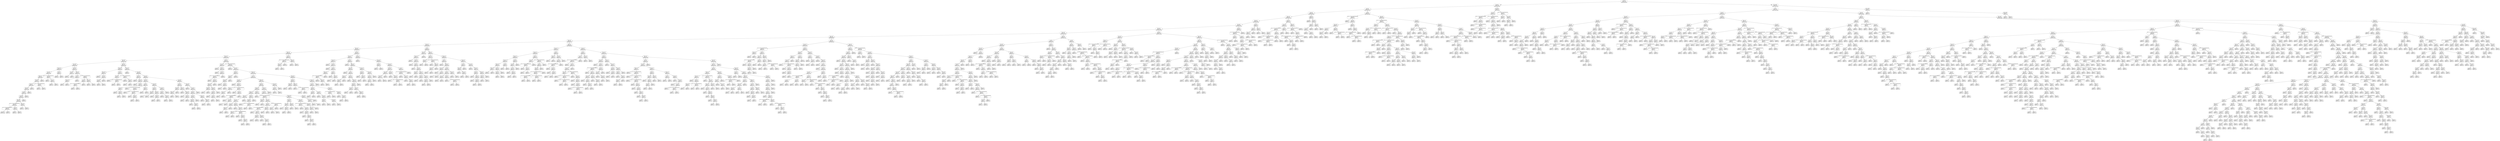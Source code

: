 digraph Tree {
node [shape=box, style="rounded", color="black", fontname=helvetica] ;
edge [fontname=helvetica] ;
0 [label="29 <= 0.5\ngini = 0.5\nsamples = 3435\nvalue = [2678, 2674]"] ;
1 [label="92 <= 4.2\ngini = 0.5\nsamples = 1890\nvalue = [1549, 1432]"] ;
0 -> 1 [labeldistance=2.5, labelangle=45, headlabel="True"] ;
2 [label="21 <= 0.7\ngini = 0.5\nsamples = 1847\nvalue = [1499, 1404]"] ;
1 -> 2 ;
3 [label="29 <= 0.5\ngini = 0.5\nsamples = 1692\nvalue = [1393, 1254]"] ;
2 -> 3 ;
4 [label="245 <= 1.3\ngini = 0.5\nsamples = 1677\nvalue = [1369, 1249]"] ;
3 -> 4 ;
5 [label="159 <= 1.9\ngini = 0.5\nsamples = 1635\nvalue = [1325, 1230]"] ;
4 -> 5 ;
6 [label="95 <= 0.8\ngini = 0.5\nsamples = 1621\nvalue = [1320, 1213]"] ;
5 -> 6 ;
7 [label="293 <= 0.3\ngini = 0.5\nsamples = 1597\nvalue = [1291, 1202]"] ;
6 -> 7 ;
8 [label="204 <= -0.0\ngini = 0.5\nsamples = 1402\nvalue = [1150, 1037]"] ;
7 -> 8 ;
9 [label="352 <= -0.6\ngini = 0.5\nsamples = 1232\nvalue = [999, 937]"] ;
8 -> 9 ;
10 [label="264 <= -1.6\ngini = 0.5\nsamples = 981\nvalue = [814, 724]"] ;
9 -> 10 ;
11 [label="164 <= -1.8\ngini = 0.5\nsamples = 655\nvalue = [525, 520]"] ;
10 -> 11 ;
12 [label="352 <= -2.2\ngini = 0.5\nsamples = 557\nvalue = [466, 423]"] ;
11 -> 12 ;
13 [label="295 <= -2.2\ngini = 0.5\nsamples = 460\nvalue = [362, 360]"] ;
12 -> 13 ;
14 [label="330 <= -4.8\ngini = 0.5\nsamples = 445\nvalue = [357, 338]"] ;
13 -> 14 ;
15 [label="118 <= -5.9\ngini = 0.5\nsamples = 242\nvalue = [212, 169]"] ;
14 -> 15 ;
16 [label="373 <= -5.8\ngini = 0.5\nsamples = 132\nvalue = [99, 104]"] ;
15 -> 16 ;
17 [label="239 <= -5.9\ngini = 0.5\nsamples = 109\nvalue = [87, 77]"] ;
16 -> 17 ;
18 [label="33 <= -4.8\ngini = 0.5\nsamples = 104\nvalue = [78, 76]"] ;
17 -> 18 ;
19 [label="398 <= 9.4\ngini = 0.5\nsamples = 98\nvalue = [76, 69]"] ;
18 -> 19 ;
20 [label="378 <= -2.9\ngini = 0.5\nsamples = 97\nvalue = [76, 67]"] ;
19 -> 20 ;
21 [label="391 <= 3.7\ngini = 0.5\nsamples = 94\nvalue = [71, 66]"] ;
20 -> 21 ;
22 [label="38 <= -1.6\ngini = 0.5\nsamples = 93\nvalue = [71, 63]"] ;
21 -> 22 ;
23 [label="43 <= -4.1\ngini = 0.5\nsamples = 92\nvalue = [71, 62]"] ;
22 -> 23 ;
24 [label="32 <= -6.3\ngini = 0.5\nsamples = 90\nvalue = [69, 62]"] ;
23 -> 24 ;
25 [label="353 <= -6.1\ngini = 0.5\nsamples = 89\nvalue = [69, 61]"] ;
24 -> 25 ;
26 [label="381 <= -1.7014117331926443e+38\ngini = 0.5\nsamples = 85\nvalue = [66, 59]"] ;
25 -> 26 ;
27 [label="29 <= -1.7014117331926443e+38\ngini = 0.5\nsamples = 81\nvalue = [63, 56]"] ;
26 -> 27 ;
28 [label="gini = 0.5\nsamples = 79\nvalue = [62, 55]"] ;
27 -> 28 ;
29 [label="gini = 0.5\nsamples = 2\nvalue = [1, 1]"] ;
27 -> 29 ;
30 [label="59 <= -4.5\ngini = 0.5\nsamples = 4\nvalue = [3, 3]"] ;
26 -> 30 ;
31 [label="gini = 0.5\nsamples = 2\nvalue = [2, 2]"] ;
30 -> 31 ;
32 [label="gini = 0.5\nsamples = 2\nvalue = [1, 1]"] ;
30 -> 32 ;
33 [label="299 <= -6.0\ngini = 0.5\nsamples = 4\nvalue = [3, 2]"] ;
25 -> 33 ;
34 [label="gini = 0.4\nsamples = 2\nvalue = [2, 1]"] ;
33 -> 34 ;
35 [label="gini = 0.5\nsamples = 2\nvalue = [1, 1]"] ;
33 -> 35 ;
36 [label="gini = 0.0\nsamples = 1\nvalue = [0, 1]"] ;
24 -> 36 ;
37 [label="gini = 0.0\nsamples = 2\nvalue = [2, 0]"] ;
23 -> 37 ;
38 [label="gini = 0.0\nsamples = 1\nvalue = [0, 1]"] ;
22 -> 38 ;
39 [label="gini = 0.0\nsamples = 1\nvalue = [0, 3]"] ;
21 -> 39 ;
40 [label="58 <= -1.7014117331926443e+38\ngini = 0.3\nsamples = 3\nvalue = [5, 1]"] ;
20 -> 40 ;
41 [label="gini = 0.0\nsamples = 1\nvalue = [4, 0]"] ;
40 -> 41 ;
42 [label="gini = 0.5\nsamples = 2\nvalue = [1, 1]"] ;
40 -> 42 ;
43 [label="gini = 0.0\nsamples = 1\nvalue = [0, 2]"] ;
19 -> 43 ;
44 [label="83 <= -1.7014117331926443e+38\ngini = 0.3\nsamples = 6\nvalue = [2, 7]"] ;
18 -> 44 ;
45 [label="gini = 0.0\nsamples = 1\nvalue = [0, 1]"] ;
44 -> 45 ;
46 [label="3 <= -1.8\ngini = 0.4\nsamples = 5\nvalue = [2, 6]"] ;
44 -> 46 ;
47 [label="gini = 0.3\nsamples = 3\nvalue = [1, 4]"] ;
46 -> 47 ;
48 [label="gini = 0.4\nsamples = 2\nvalue = [1, 2]"] ;
46 -> 48 ;
49 [label="35 <= -1.4\ngini = 0.2\nsamples = 5\nvalue = [9, 1]"] ;
17 -> 49 ;
50 [label="gini = 0.0\nsamples = 3\nvalue = [5, 0]"] ;
49 -> 50 ;
51 [label="gini = 0.3\nsamples = 2\nvalue = [4, 1]"] ;
49 -> 51 ;
52 [label="201 <= -5.8\ngini = 0.4\nsamples = 23\nvalue = [12, 27]"] ;
16 -> 52 ;
53 [label="59 <= -5.1\ngini = 0.1\nsamples = 7\nvalue = [1, 13]"] ;
52 -> 53 ;
54 [label="gini = 0.0\nsamples = 5\nvalue = [0, 11]"] ;
53 -> 54 ;
55 [label="gini = 0.4\nsamples = 2\nvalue = [1, 2]"] ;
53 -> 55 ;
56 [label="18 <= -5.3\ngini = 0.5\nsamples = 16\nvalue = [11, 14]"] ;
52 -> 56 ;
57 [label="14 <= -5.5\ngini = 0.4\nsamples = 7\nvalue = [3, 8]"] ;
56 -> 57 ;
58 [label="159 <= -4.8\ngini = 0.4\nsamples = 6\nvalue = [3, 7]"] ;
57 -> 58 ;
59 [label="gini = 0.4\nsamples = 4\nvalue = [2, 4]"] ;
58 -> 59 ;
60 [label="gini = 0.4\nsamples = 2\nvalue = [1, 3]"] ;
58 -> 60 ;
61 [label="gini = 0.0\nsamples = 1\nvalue = [0, 1]"] ;
57 -> 61 ;
62 [label="48 <= -1.7014117331926443e+38\ngini = 0.5\nsamples = 9\nvalue = [8, 6]"] ;
56 -> 62 ;
63 [label="14 <= -5.0\ngini = 0.4\nsamples = 5\nvalue = [5, 2]"] ;
62 -> 63 ;
64 [label="261 <= -1.7014117331926443e+38\ngini = 0.4\nsamples = 4\nvalue = [4, 2]"] ;
63 -> 64 ;
65 [label="gini = 0.4\nsamples = 2\nvalue = [2, 1]"] ;
64 -> 65 ;
66 [label="gini = 0.4\nsamples = 2\nvalue = [2, 1]"] ;
64 -> 66 ;
67 [label="gini = 0.0\nsamples = 1\nvalue = [1, 0]"] ;
63 -> 67 ;
68 [label="382 <= -4.8\ngini = 0.5\nsamples = 4\nvalue = [3, 4]"] ;
62 -> 68 ;
69 [label="gini = 0.5\nsamples = 2\nvalue = [1, 1]"] ;
68 -> 69 ;
70 [label="gini = 0.5\nsamples = 2\nvalue = [2, 3]"] ;
68 -> 70 ;
71 [label="390 <= -5.6\ngini = 0.5\nsamples = 110\nvalue = [113, 65]"] ;
15 -> 71 ;
72 [label="398 <= -5.4\ngini = 0.3\nsamples = 26\nvalue = [40, 9]"] ;
71 -> 72 ;
73 [label="285 <= -5.8\ngini = 0.1\nsamples = 14\nvalue = [27, 2]"] ;
72 -> 73 ;
74 [label="gini = 0.0\nsamples = 8\nvalue = [16, 0]"] ;
73 -> 74 ;
75 [label="287 <= -5.7\ngini = 0.3\nsamples = 6\nvalue = [11, 2]"] ;
73 -> 75 ;
76 [label="87 <= -5.6\ngini = 0.3\nsamples = 4\nvalue = [7, 2]"] ;
75 -> 76 ;
77 [label="gini = 0.3\nsamples = 2\nvalue = [4, 1]"] ;
76 -> 77 ;
78 [label="gini = 0.4\nsamples = 2\nvalue = [3, 1]"] ;
76 -> 78 ;
79 [label="gini = 0.0\nsamples = 2\nvalue = [4, 0]"] ;
75 -> 79 ;
80 [label="342 <= -5.7\ngini = 0.5\nsamples = 12\nvalue = [13, 7]"] ;
72 -> 80 ;
81 [label="116 <= -5.5\ngini = 0.5\nsamples = 5\nvalue = [4, 5]"] ;
80 -> 81 ;
82 [label="gini = 0.0\nsamples = 1\nvalue = [0, 1]"] ;
81 -> 82 ;
83 [label="299 <= -1.7014117331926443e+38\ngini = 0.5\nsamples = 4\nvalue = [4, 4]"] ;
81 -> 83 ;
84 [label="gini = 0.5\nsamples = 2\nvalue = [3, 3]"] ;
83 -> 84 ;
85 [label="gini = 0.5\nsamples = 2\nvalue = [1, 1]"] ;
83 -> 85 ;
86 [label="90 <= -1.7014117331926443e+38\ngini = 0.3\nsamples = 7\nvalue = [9, 2]"] ;
80 -> 86 ;
87 [label="gini = 0.0\nsamples = 3\nvalue = [5, 0]"] ;
86 -> 87 ;
88 [label="203 <= -4.0\ngini = 0.4\nsamples = 4\nvalue = [4, 2]"] ;
86 -> 88 ;
89 [label="gini = 0.4\nsamples = 2\nvalue = [2, 1]"] ;
88 -> 89 ;
90 [label="gini = 0.4\nsamples = 2\nvalue = [2, 1]"] ;
88 -> 90 ;
91 [label="372 <= -5.8\ngini = 0.5\nsamples = 84\nvalue = [73, 56]"] ;
71 -> 91 ;
92 [label="gini = 0.0\nsamples = 4\nvalue = [8, 0]"] ;
91 -> 92 ;
93 [label="273 <= -5.6\ngini = 0.5\nsamples = 80\nvalue = [65, 56]"] ;
91 -> 93 ;
94 [label="373 <= -5.3\ngini = 0.4\nsamples = 15\nvalue = [6, 15]"] ;
93 -> 94 ;
95 [label="gini = 0.0\nsamples = 5\nvalue = [0, 7]"] ;
94 -> 95 ;
96 [label="377 <= -5.5\ngini = 0.5\nsamples = 10\nvalue = [6, 8]"] ;
94 -> 96 ;
97 [label="gini = 0.0\nsamples = 1\nvalue = [2, 0]"] ;
96 -> 97 ;
98 [label="343 <= 1.3\ngini = 0.4\nsamples = 9\nvalue = [4, 8]"] ;
96 -> 98 ;
99 [label="13 <= -4.6\ngini = 0.3\nsamples = 7\nvalue = [2, 7]"] ;
98 -> 99 ;
100 [label="gini = 0.0\nsamples = 3\nvalue = [0, 3]"] ;
99 -> 100 ;
101 [label="356 <= -4.0\ngini = 0.4\nsamples = 4\nvalue = [2, 4]"] ;
99 -> 101 ;
102 [label="gini = 0.4\nsamples = 2\nvalue = [1, 3]"] ;
101 -> 102 ;
103 [label="gini = 0.5\nsamples = 2\nvalue = [1, 1]"] ;
101 -> 103 ;
104 [label="gini = 0.4\nsamples = 2\nvalue = [2, 1]"] ;
98 -> 104 ;
105 [label="187 <= -5.1\ngini = 0.5\nsamples = 65\nvalue = [59, 41]"] ;
93 -> 105 ;
106 [label="187 <= -5.6\ngini = 0.4\nsamples = 33\nvalue = [31, 14]"] ;
105 -> 106 ;
107 [label="6 <= -4.9\ngini = 0.5\nsamples = 12\nvalue = [7, 8]"] ;
106 -> 107 ;
108 [label="7 <= -1.7014117331926443e+38\ngini = 0.5\nsamples = 8\nvalue = [6, 5]"] ;
107 -> 108 ;
109 [label="gini = 0.4\nsamples = 2\nvalue = [2, 1]"] ;
108 -> 109 ;
110 [label="385 <= -1.7014117331926443e+38\ngini = 0.5\nsamples = 6\nvalue = [4, 4]"] ;
108 -> 110 ;
111 [label="gini = 0.5\nsamples = 2\nvalue = [2, 2]"] ;
110 -> 111 ;
112 [label="163 <= -5.5\ngini = 0.5\nsamples = 4\nvalue = [2, 2]"] ;
110 -> 112 ;
113 [label="gini = 0.5\nsamples = 2\nvalue = [1, 1]"] ;
112 -> 113 ;
114 [label="gini = 0.5\nsamples = 2\nvalue = [1, 1]"] ;
112 -> 114 ;
115 [label="338 <= -4.5\ngini = 0.4\nsamples = 4\nvalue = [1, 3]"] ;
107 -> 115 ;
116 [label="gini = 0.0\nsamples = 2\nvalue = [0, 2]"] ;
115 -> 116 ;
117 [label="gini = 0.5\nsamples = 2\nvalue = [1, 1]"] ;
115 -> 117 ;
118 [label="174 <= -5.2\ngini = 0.3\nsamples = 21\nvalue = [24, 6]"] ;
106 -> 118 ;
119 [label="247 <= -5.4\ngini = 0.5\nsamples = 8\nvalue = [6, 4]"] ;
118 -> 119 ;
120 [label="228 <= -5.5\ngini = 0.3\nsamples = 3\nvalue = [4, 1]"] ;
119 -> 120 ;
121 [label="gini = 0.4\nsamples = 2\nvalue = [3, 1]"] ;
120 -> 121 ;
122 [label="gini = 0.0\nsamples = 1\nvalue = [1, 0]"] ;
120 -> 122 ;
123 [label="200 <= -5.1\ngini = 0.5\nsamples = 5\nvalue = [2, 3]"] ;
119 -> 123 ;
124 [label="gini = 0.0\nsamples = 1\nvalue = [0, 1]"] ;
123 -> 124 ;
125 [label="162 <= -5.2\ngini = 0.5\nsamples = 4\nvalue = [2, 2]"] ;
123 -> 125 ;
126 [label="gini = 0.5\nsamples = 2\nvalue = [1, 1]"] ;
125 -> 126 ;
127 [label="gini = 0.5\nsamples = 2\nvalue = [1, 1]"] ;
125 -> 127 ;
128 [label="174 <= -5.1\ngini = 0.2\nsamples = 13\nvalue = [18, 2]"] ;
118 -> 128 ;
129 [label="58 <= -5.1\ngini = 0.3\nsamples = 7\nvalue = [10, 2]"] ;
128 -> 129 ;
130 [label="gini = 0.0\nsamples = 3\nvalue = [3, 0]"] ;
129 -> 130 ;
131 [label="33 <= -4.9\ngini = 0.3\nsamples = 4\nvalue = [7, 2]"] ;
129 -> 131 ;
132 [label="gini = 0.3\nsamples = 2\nvalue = [4, 1]"] ;
131 -> 132 ;
133 [label="gini = 0.4\nsamples = 2\nvalue = [3, 1]"] ;
131 -> 133 ;
134 [label="gini = 0.0\nsamples = 6\nvalue = [8, 0]"] ;
128 -> 134 ;
135 [label="72 <= -4.9\ngini = 0.5\nsamples = 32\nvalue = [28, 27]"] ;
105 -> 135 ;
136 [label="87 <= -5.2\ngini = 0.4\nsamples = 15\nvalue = [8, 16]"] ;
135 -> 136 ;
137 [label="333 <= -4.9\ngini = 0.5\nsamples = 5\nvalue = [4, 3]"] ;
136 -> 137 ;
138 [label="288 <= -5.3\ngini = 0.5\nsamples = 4\nvalue = [3, 3]"] ;
137 -> 138 ;
139 [label="gini = 0.5\nsamples = 2\nvalue = [1, 1]"] ;
138 -> 139 ;
140 [label="gini = 0.5\nsamples = 2\nvalue = [2, 2]"] ;
138 -> 140 ;
141 [label="gini = 0.0\nsamples = 1\nvalue = [1, 0]"] ;
137 -> 141 ;
142 [label="81 <= -5.0\ngini = 0.4\nsamples = 10\nvalue = [4, 13]"] ;
136 -> 142 ;
143 [label="gini = 0.0\nsamples = 4\nvalue = [0, 7]"] ;
142 -> 143 ;
144 [label="387 <= -5.0\ngini = 0.5\nsamples = 6\nvalue = [4, 6]"] ;
142 -> 144 ;
145 [label="gini = 0.5\nsamples = 2\nvalue = [1, 1]"] ;
144 -> 145 ;
146 [label="83 <= -4.4\ngini = 0.5\nsamples = 4\nvalue = [3, 5]"] ;
144 -> 146 ;
147 [label="gini = 0.5\nsamples = 2\nvalue = [2, 3]"] ;
146 -> 147 ;
148 [label="gini = 0.4\nsamples = 2\nvalue = [1, 2]"] ;
146 -> 148 ;
149 [label="322 <= -5.5\ngini = 0.5\nsamples = 17\nvalue = [20, 11]"] ;
135 -> 149 ;
150 [label="gini = 0.0\nsamples = 2\nvalue = [4, 0]"] ;
149 -> 150 ;
151 [label="75 <= -3.4\ngini = 0.5\nsamples = 15\nvalue = [16, 11]"] ;
149 -> 151 ;
152 [label="108 <= -4.6\ngini = 0.5\nsamples = 14\nvalue = [16, 10]"] ;
151 -> 152 ;
153 [label="143 <= -4.6\ngini = 0.5\nsamples = 8\nvalue = [10, 7]"] ;
152 -> 153 ;
154 [label="253 <= -4.8\ngini = 0.5\nsamples = 6\nvalue = [9, 6]"] ;
153 -> 154 ;
155 [label="gini = 0.5\nsamples = 2\nvalue = [3, 2]"] ;
154 -> 155 ;
156 [label="201 <= -5.0\ngini = 0.5\nsamples = 4\nvalue = [6, 4]"] ;
154 -> 156 ;
157 [label="gini = 0.5\nsamples = 2\nvalue = [3, 2]"] ;
156 -> 157 ;
158 [label="gini = 0.5\nsamples = 2\nvalue = [3, 2]"] ;
156 -> 158 ;
159 [label="gini = 0.5\nsamples = 2\nvalue = [1, 1]"] ;
153 -> 159 ;
160 [label="213 <= -4.4\ngini = 0.4\nsamples = 6\nvalue = [6, 3]"] ;
152 -> 160 ;
161 [label="gini = 0.4\nsamples = 2\nvalue = [2, 1]"] ;
160 -> 161 ;
162 [label="366 <= -3.9\ngini = 0.4\nsamples = 4\nvalue = [4, 2]"] ;
160 -> 162 ;
163 [label="gini = 0.4\nsamples = 2\nvalue = [2, 1]"] ;
162 -> 163 ;
164 [label="gini = 0.4\nsamples = 2\nvalue = [2, 1]"] ;
162 -> 164 ;
165 [label="gini = 0.0\nsamples = 1\nvalue = [0, 1]"] ;
151 -> 165 ;
166 [label="248 <= -4.9\ngini = 0.5\nsamples = 203\nvalue = [145, 169]"] ;
14 -> 166 ;
167 [label="217 <= -5.1\ngini = 0.4\nsamples = 23\nvalue = [9, 29]"] ;
166 -> 167 ;
168 [label="gini = 0.0\nsamples = 5\nvalue = [0, 9]"] ;
167 -> 168 ;
169 [label="309 <= -5.3\ngini = 0.4\nsamples = 18\nvalue = [9, 20]"] ;
167 -> 169 ;
170 [label="gini = 0.0\nsamples = 1\nvalue = [1, 0]"] ;
169 -> 170 ;
171 [label="197 <= -3.8\ngini = 0.4\nsamples = 17\nvalue = [8, 20]"] ;
169 -> 171 ;
172 [label="199 <= -1.7014117331926443e+38\ngini = 0.5\nsamples = 14\nvalue = [8, 14]"] ;
171 -> 172 ;
173 [label="gini = 0.0\nsamples = 1\nvalue = [0, 1]"] ;
172 -> 173 ;
174 [label="232 <= -4.3\ngini = 0.5\nsamples = 13\nvalue = [8, 13]"] ;
172 -> 174 ;
175 [label="260 <= -4.6\ngini = 0.5\nsamples = 12\nvalue = [8, 12]"] ;
174 -> 175 ;
176 [label="128 <= -5.1\ngini = 0.4\nsamples = 4\nvalue = [3, 6]"] ;
175 -> 176 ;
177 [label="gini = 0.4\nsamples = 2\nvalue = [1, 2]"] ;
176 -> 177 ;
178 [label="gini = 0.4\nsamples = 2\nvalue = [2, 4]"] ;
176 -> 178 ;
179 [label="187 <= -3.0\ngini = 0.5\nsamples = 8\nvalue = [5, 6]"] ;
175 -> 179 ;
180 [label="26 <= -5.0\ngini = 0.5\nsamples = 6\nvalue = [3, 3]"] ;
179 -> 180 ;
181 [label="gini = 0.5\nsamples = 2\nvalue = [1, 1]"] ;
180 -> 181 ;
182 [label="70 <= -4.2\ngini = 0.5\nsamples = 4\nvalue = [2, 2]"] ;
180 -> 182 ;
183 [label="gini = 0.5\nsamples = 2\nvalue = [1, 1]"] ;
182 -> 183 ;
184 [label="gini = 0.5\nsamples = 2\nvalue = [1, 1]"] ;
182 -> 184 ;
185 [label="gini = 0.5\nsamples = 2\nvalue = [2, 3]"] ;
179 -> 185 ;
186 [label="gini = 0.0\nsamples = 1\nvalue = [0, 1]"] ;
174 -> 186 ;
187 [label="gini = 0.0\nsamples = 3\nvalue = [0, 6]"] ;
171 -> 187 ;
188 [label="18 <= -1.7014117331926443e+38\ngini = 0.5\nsamples = 180\nvalue = [136, 140]"] ;
166 -> 188 ;
189 [label="gini = 0.0\nsamples = 6\nvalue = [0, 8]"] ;
188 -> 189 ;
190 [label="39 <= -5.0\ngini = 0.5\nsamples = 174\nvalue = [136, 132]"] ;
188 -> 190 ;
191 [label="399 <= -4.3\ngini = 0.3\nsamples = 12\nvalue = [17, 4]"] ;
190 -> 191 ;
192 [label="252 <= -4.6\ngini = 0.5\nsamples = 7\nvalue = [7, 4]"] ;
191 -> 192 ;
193 [label="162 <= -3.6\ngini = 0.4\nsamples = 5\nvalue = [6, 2]"] ;
192 -> 193 ;
194 [label="gini = 0.0\nsamples = 1\nvalue = [1, 0]"] ;
193 -> 194 ;
195 [label="50 <= -3.0\ngini = 0.4\nsamples = 4\nvalue = [5, 2]"] ;
193 -> 195 ;
196 [label="gini = 0.4\nsamples = 2\nvalue = [2, 1]"] ;
195 -> 196 ;
197 [label="gini = 0.4\nsamples = 2\nvalue = [3, 1]"] ;
195 -> 197 ;
198 [label="gini = 0.4\nsamples = 2\nvalue = [1, 2]"] ;
192 -> 198 ;
199 [label="gini = 0.0\nsamples = 5\nvalue = [10, 0]"] ;
191 -> 199 ;
200 [label="358 <= -3.2\ngini = 0.5\nsamples = 162\nvalue = [119, 128]"] ;
190 -> 200 ;
201 [label="37 <= -4.6\ngini = 0.5\nsamples = 123\nvalue = [83, 104]"] ;
200 -> 201 ;
202 [label="60 <= -5.2\ngini = 0.4\nsamples = 20\nvalue = [6, 20]"] ;
201 -> 202 ;
203 [label="gini = 0.0\nsamples = 3\nvalue = [0, 4]"] ;
202 -> 203 ;
204 [label="399 <= -4.5\ngini = 0.4\nsamples = 17\nvalue = [6, 16]"] ;
202 -> 204 ;
205 [label="289 <= -4.7\ngini = 0.3\nsamples = 8\nvalue = [2, 10]"] ;
204 -> 205 ;
206 [label="181 <= -4.6\ngini = 0.4\nsamples = 4\nvalue = [2, 5]"] ;
205 -> 206 ;
207 [label="gini = 0.4\nsamples = 2\nvalue = [1, 2]"] ;
206 -> 207 ;
208 [label="gini = 0.4\nsamples = 2\nvalue = [1, 3]"] ;
206 -> 208 ;
209 [label="gini = 0.0\nsamples = 4\nvalue = [0, 5]"] ;
205 -> 209 ;
210 [label="233 <= -1.7014117331926443e+38\ngini = 0.5\nsamples = 9\nvalue = [4, 6]"] ;
204 -> 210 ;
211 [label="gini = 0.0\nsamples = 1\nvalue = [0, 1]"] ;
210 -> 211 ;
212 [label="315 <= -4.2\ngini = 0.5\nsamples = 8\nvalue = [4, 5]"] ;
210 -> 212 ;
213 [label="36 <= -1.7014117331926443e+38\ngini = 0.5\nsamples = 6\nvalue = [3, 3]"] ;
212 -> 213 ;
214 [label="gini = 0.5\nsamples = 2\nvalue = [1, 1]"] ;
213 -> 214 ;
215 [label="24 <= -4.5\ngini = 0.5\nsamples = 4\nvalue = [2, 2]"] ;
213 -> 215 ;
216 [label="gini = 0.5\nsamples = 2\nvalue = [1, 1]"] ;
215 -> 216 ;
217 [label="gini = 0.5\nsamples = 2\nvalue = [1, 1]"] ;
215 -> 217 ;
218 [label="gini = 0.4\nsamples = 2\nvalue = [1, 2]"] ;
212 -> 218 ;
219 [label="358 <= -3.5\ngini = 0.5\nsamples = 103\nvalue = [77, 84]"] ;
201 -> 219 ;
220 [label="295 <= -3.9\ngini = 0.5\nsamples = 93\nvalue = [75, 68]"] ;
219 -> 220 ;
221 [label="299 <= -4.3\ngini = 0.5\nsamples = 59\nvalue = [43, 49]"] ;
220 -> 221 ;
222 [label="369 <= -4.4\ngini = 0.5\nsamples = 31\nvalue = [26, 16]"] ;
221 -> 222 ;
223 [label="249 <= -4.3\ngini = 0.5\nsamples = 20\nvalue = [14, 13]"] ;
222 -> 223 ;
224 [label="252 <= -4.7\ngini = 0.5\nsamples = 18\nvalue = [14, 11]"] ;
223 -> 224 ;
225 [label="37 <= -4.3\ngini = 0.4\nsamples = 6\nvalue = [6, 2]"] ;
224 -> 225 ;
226 [label="255 <= -4.5\ngini = 0.4\nsamples = 4\nvalue = [4, 2]"] ;
225 -> 226 ;
227 [label="gini = 0.4\nsamples = 2\nvalue = [2, 1]"] ;
226 -> 227 ;
228 [label="gini = 0.4\nsamples = 2\nvalue = [2, 1]"] ;
226 -> 228 ;
229 [label="gini = 0.0\nsamples = 2\nvalue = [2, 0]"] ;
225 -> 229 ;
230 [label="95 <= -4.7\ngini = 0.5\nsamples = 12\nvalue = [8, 9]"] ;
224 -> 230 ;
231 [label="gini = 0.0\nsamples = 1\nvalue = [1, 0]"] ;
230 -> 231 ;
232 [label="95 <= -4.4\ngini = 0.5\nsamples = 11\nvalue = [7, 9]"] ;
230 -> 232 ;
233 [label="226 <= -4.5\ngini = 0.4\nsamples = 3\nvalue = [1, 3]"] ;
232 -> 233 ;
234 [label="gini = 0.4\nsamples = 2\nvalue = [1, 2]"] ;
233 -> 234 ;
235 [label="gini = 0.0\nsamples = 1\nvalue = [0, 1]"] ;
233 -> 235 ;
236 [label="283 <= -1.7014117331926443e+38\ngini = 0.5\nsamples = 8\nvalue = [6, 6]"] ;
232 -> 236 ;
237 [label="gini = 0.5\nsamples = 2\nvalue = [1, 1]"] ;
236 -> 237 ;
238 [label="129 <= -4.5\ngini = 0.5\nsamples = 6\nvalue = [5, 5]"] ;
236 -> 238 ;
239 [label="gini = 0.5\nsamples = 2\nvalue = [3, 3]"] ;
238 -> 239 ;
240 [label="314 <= -4.5\ngini = 0.5\nsamples = 4\nvalue = [2, 2]"] ;
238 -> 240 ;
241 [label="gini = 0.5\nsamples = 2\nvalue = [1, 1]"] ;
240 -> 241 ;
242 [label="gini = 0.5\nsamples = 2\nvalue = [1, 1]"] ;
240 -> 242 ;
243 [label="gini = 0.0\nsamples = 2\nvalue = [0, 2]"] ;
223 -> 243 ;
244 [label="396 <= -4.4\ngini = 0.3\nsamples = 11\nvalue = [12, 3]"] ;
222 -> 244 ;
245 [label="68 <= -4.2\ngini = 0.5\nsamples = 6\nvalue = [5, 3]"] ;
244 -> 245 ;
246 [label="gini = 0.4\nsamples = 2\nvalue = [3, 1]"] ;
245 -> 246 ;
247 [label="379 <= -1.7014117331926443e+38\ngini = 0.5\nsamples = 4\nvalue = [2, 2]"] ;
245 -> 247 ;
248 [label="gini = 0.5\nsamples = 2\nvalue = [1, 1]"] ;
247 -> 248 ;
249 [label="gini = 0.5\nsamples = 2\nvalue = [1, 1]"] ;
247 -> 249 ;
250 [label="gini = 0.0\nsamples = 5\nvalue = [7, 0]"] ;
244 -> 250 ;
251 [label="259 <= -4.4\ngini = 0.4\nsamples = 28\nvalue = [17, 33]"] ;
221 -> 251 ;
252 [label="gini = 0.0\nsamples = 3\nvalue = [0, 6]"] ;
251 -> 252 ;
253 [label="86 <= -1.7014117331926443e+38\ngini = 0.5\nsamples = 25\nvalue = [17, 27]"] ;
251 -> 253 ;
254 [label="292 <= -3.5\ngini = 0.4\nsamples = 3\nvalue = [3, 1]"] ;
253 -> 254 ;
255 [label="gini = 0.0\nsamples = 1\nvalue = [2, 0]"] ;
254 -> 255 ;
256 [label="gini = 0.5\nsamples = 2\nvalue = [1, 1]"] ;
254 -> 256 ;
257 [label="277 <= -3.8\ngini = 0.5\nsamples = 22\nvalue = [14, 26]"] ;
253 -> 257 ;
258 [label="331 <= -4.0\ngini = 0.5\nsamples = 17\nvalue = [12, 18]"] ;
257 -> 258 ;
259 [label="27 <= -1.7014117331926443e+38\ngini = 0.5\nsamples = 11\nvalue = [7, 13]"] ;
258 -> 259 ;
260 [label="gini = 0.0\nsamples = 1\nvalue = [0, 1]"] ;
259 -> 260 ;
261 [label="142 <= -4.2\ngini = 0.5\nsamples = 10\nvalue = [7, 12]"] ;
259 -> 261 ;
262 [label="246 <= -4.5\ngini = 0.5\nsamples = 4\nvalue = [4, 6]"] ;
261 -> 262 ;
263 [label="gini = 0.5\nsamples = 2\nvalue = [2, 3]"] ;
262 -> 263 ;
264 [label="gini = 0.5\nsamples = 2\nvalue = [2, 3]"] ;
262 -> 264 ;
265 [label="342 <= -4.4\ngini = 0.4\nsamples = 6\nvalue = [3, 6]"] ;
261 -> 265 ;
266 [label="gini = 0.4\nsamples = 2\nvalue = [1, 2]"] ;
265 -> 266 ;
267 [label="257 <= -3.9\ngini = 0.4\nsamples = 4\nvalue = [2, 4]"] ;
265 -> 267 ;
268 [label="gini = 0.4\nsamples = 2\nvalue = [1, 2]"] ;
267 -> 268 ;
269 [label="gini = 0.4\nsamples = 2\nvalue = [1, 2]"] ;
267 -> 269 ;
270 [label="190 <= -2.9\ngini = 0.5\nsamples = 6\nvalue = [5, 5]"] ;
258 -> 270 ;
271 [label="gini = 0.5\nsamples = 2\nvalue = [1, 1]"] ;
270 -> 271 ;
272 [label="gini = 0.5\nsamples = 4\nvalue = [4, 4]"] ;
270 -> 272 ;
273 [label="128 <= -1.7014117331926443e+38\ngini = 0.3\nsamples = 5\nvalue = [2, 8]"] ;
257 -> 273 ;
274 [label="19 <= -3.7\ngini = 0.4\nsamples = 4\nvalue = [2, 6]"] ;
273 -> 274 ;
275 [label="gini = 0.3\nsamples = 2\nvalue = [1, 4]"] ;
274 -> 275 ;
276 [label="gini = 0.4\nsamples = 2\nvalue = [1, 2]"] ;
274 -> 276 ;
277 [label="gini = 0.0\nsamples = 1\nvalue = [0, 2]"] ;
273 -> 277 ;
278 [label="217 <= -3.4\ngini = 0.5\nsamples = 34\nvalue = [32, 19]"] ;
220 -> 278 ;
279 [label="237 <= -3.6\ngini = 0.5\nsamples = 32\nvalue = [27, 19]"] ;
278 -> 279 ;
280 [label="363 <= -3.8\ngini = 0.5\nsamples = 27\nvalue = [25, 15]"] ;
279 -> 280 ;
281 [label="397 <= -3.8\ngini = 0.4\nsamples = 9\nvalue = [10, 4]"] ;
280 -> 281 ;
282 [label="325 <= -4.0\ngini = 0.5\nsamples = 6\nvalue = [5, 3]"] ;
281 -> 282 ;
283 [label="gini = 0.5\nsamples = 2\nvalue = [1, 1]"] ;
282 -> 283 ;
284 [label="196 <= -4.0\ngini = 0.4\nsamples = 4\nvalue = [4, 2]"] ;
282 -> 284 ;
285 [label="gini = 0.4\nsamples = 2\nvalue = [2, 1]"] ;
284 -> 285 ;
286 [label="gini = 0.4\nsamples = 2\nvalue = [2, 1]"] ;
284 -> 286 ;
287 [label="123 <= -3.7\ngini = 0.3\nsamples = 3\nvalue = [5, 1]"] ;
281 -> 287 ;
288 [label="gini = 0.3\nsamples = 2\nvalue = [4, 1]"] ;
287 -> 288 ;
289 [label="gini = 0.0\nsamples = 1\nvalue = [1, 0]"] ;
287 -> 289 ;
290 [label="392 <= -3.5\ngini = 0.5\nsamples = 18\nvalue = [15, 11]"] ;
280 -> 290 ;
291 [label="281 <= -1.7014117331926443e+38\ngini = 0.5\nsamples = 12\nvalue = [8, 7]"] ;
290 -> 291 ;
292 [label="gini = 0.5\nsamples = 2\nvalue = [3, 2]"] ;
291 -> 292 ;
293 [label="16 <= -4.2\ngini = 0.5\nsamples = 10\nvalue = [5, 5]"] ;
291 -> 293 ;
294 [label="gini = 0.5\nsamples = 2\nvalue = [1, 1]"] ;
293 -> 294 ;
295 [label="36 <= -3.9\ngini = 0.5\nsamples = 8\nvalue = [4, 4]"] ;
293 -> 295 ;
296 [label="gini = 0.5\nsamples = 2\nvalue = [1, 1]"] ;
295 -> 296 ;
297 [label="140 <= -4.1\ngini = 0.5\nsamples = 6\nvalue = [3, 3]"] ;
295 -> 297 ;
298 [label="gini = 0.5\nsamples = 2\nvalue = [1, 1]"] ;
297 -> 298 ;
299 [label="233 <= -3.8\ngini = 0.5\nsamples = 4\nvalue = [2, 2]"] ;
297 -> 299 ;
300 [label="gini = 0.5\nsamples = 2\nvalue = [1, 1]"] ;
299 -> 300 ;
301 [label="gini = 0.5\nsamples = 2\nvalue = [1, 1]"] ;
299 -> 301 ;
302 [label="103 <= -3.2\ngini = 0.5\nsamples = 6\nvalue = [7, 4]"] ;
290 -> 302 ;
303 [label="310 <= -3.4\ngini = 0.4\nsamples = 4\nvalue = [4, 2]"] ;
302 -> 303 ;
304 [label="gini = 0.4\nsamples = 2\nvalue = [2, 1]"] ;
303 -> 304 ;
305 [label="gini = 0.4\nsamples = 2\nvalue = [2, 1]"] ;
303 -> 305 ;
306 [label="gini = 0.5\nsamples = 2\nvalue = [3, 2]"] ;
302 -> 306 ;
307 [label="328 <= -3.4\ngini = 0.4\nsamples = 5\nvalue = [2, 4]"] ;
279 -> 307 ;
308 [label="240 <= -3.6\ngini = 0.5\nsamples = 4\nvalue = [2, 3]"] ;
307 -> 308 ;
309 [label="gini = 0.5\nsamples = 2\nvalue = [1, 1]"] ;
308 -> 309 ;
310 [label="gini = 0.4\nsamples = 2\nvalue = [1, 2]"] ;
308 -> 310 ;
311 [label="gini = 0.0\nsamples = 1\nvalue = [0, 1]"] ;
307 -> 311 ;
312 [label="gini = 0.0\nsamples = 2\nvalue = [5, 0]"] ;
278 -> 312 ;
313 [label="276 <= -3.2\ngini = 0.2\nsamples = 10\nvalue = [2, 16]"] ;
219 -> 313 ;
314 [label="53 <= -2.9\ngini = 0.1\nsamples = 8\nvalue = [1, 15]"] ;
313 -> 314 ;
315 [label="gini = 0.0\nsamples = 6\nvalue = [0, 11]"] ;
314 -> 315 ;
316 [label="gini = 0.3\nsamples = 2\nvalue = [1, 4]"] ;
314 -> 316 ;
317 [label="gini = 0.5\nsamples = 2\nvalue = [1, 1]"] ;
313 -> 317 ;
318 [label="136 <= -3.4\ngini = 0.5\nsamples = 39\nvalue = [36, 24]"] ;
200 -> 318 ;
319 [label="259 <= -2.9\ngini = 0.3\nsamples = 11\nvalue = [15, 4]"] ;
318 -> 319 ;
320 [label="186 <= -3.7\ngini = 0.2\nsamples = 5\nvalue = [9, 1]"] ;
319 -> 320 ;
321 [label="gini = 0.0\nsamples = 3\nvalue = [5, 0]"] ;
320 -> 321 ;
322 [label="gini = 0.3\nsamples = 2\nvalue = [4, 1]"] ;
320 -> 322 ;
323 [label="266 <= -4.0\ngini = 0.4\nsamples = 6\nvalue = [6, 3]"] ;
319 -> 323 ;
324 [label="gini = 0.4\nsamples = 2\nvalue = [2, 1]"] ;
323 -> 324 ;
325 [label="103 <= -1.7014117331926443e+38\ngini = 0.4\nsamples = 4\nvalue = [4, 2]"] ;
323 -> 325 ;
326 [label="gini = 0.4\nsamples = 2\nvalue = [2, 1]"] ;
325 -> 326 ;
327 [label="gini = 0.4\nsamples = 2\nvalue = [2, 1]"] ;
325 -> 327 ;
328 [label="135 <= -1.8\ngini = 0.5\nsamples = 28\nvalue = [21, 20]"] ;
318 -> 328 ;
329 [label="311 <= -2.4\ngini = 0.5\nsamples = 27\nvalue = [18, 20]"] ;
328 -> 329 ;
330 [label="219 <= -3.1\ngini = 0.5\nsamples = 17\nvalue = [8, 13]"] ;
329 -> 330 ;
331 [label="10 <= -3.8\ngini = 0.5\nsamples = 5\nvalue = [3, 2]"] ;
330 -> 331 ;
332 [label="gini = 0.5\nsamples = 2\nvalue = [1, 1]"] ;
331 -> 332 ;
333 [label="gini = 0.4\nsamples = 3\nvalue = [2, 1]"] ;
331 -> 333 ;
334 [label="32 <= -2.8\ngini = 0.4\nsamples = 12\nvalue = [5, 11]"] ;
330 -> 334 ;
335 [label="gini = 0.0\nsamples = 4\nvalue = [0, 4]"] ;
334 -> 335 ;
336 [label="29 <= -2.4\ngini = 0.5\nsamples = 8\nvalue = [5, 7]"] ;
334 -> 336 ;
337 [label="345 <= -2.9\ngini = 0.4\nsamples = 4\nvalue = [2, 4]"] ;
336 -> 337 ;
338 [label="gini = 0.4\nsamples = 2\nvalue = [1, 2]"] ;
337 -> 338 ;
339 [label="gini = 0.4\nsamples = 2\nvalue = [1, 2]"] ;
337 -> 339 ;
340 [label="96 <= -2.0\ngini = 0.5\nsamples = 4\nvalue = [3, 3]"] ;
336 -> 340 ;
341 [label="gini = 0.5\nsamples = 2\nvalue = [1, 1]"] ;
340 -> 341 ;
342 [label="gini = 0.5\nsamples = 2\nvalue = [2, 2]"] ;
340 -> 342 ;
343 [label="248 <= -2.3\ngini = 0.5\nsamples = 10\nvalue = [10, 7]"] ;
329 -> 343 ;
344 [label="4 <= -1.7014117331926443e+38\ngini = 0.4\nsamples = 4\nvalue = [5, 2]"] ;
343 -> 344 ;
345 [label="gini = 0.5\nsamples = 2\nvalue = [3, 2]"] ;
344 -> 345 ;
346 [label="gini = 0.0\nsamples = 2\nvalue = [2, 0]"] ;
344 -> 346 ;
347 [label="106 <= -2.1\ngini = 0.5\nsamples = 6\nvalue = [5, 5]"] ;
343 -> 347 ;
348 [label="gini = 0.5\nsamples = 2\nvalue = [1, 1]"] ;
347 -> 348 ;
349 [label="23 <= -1.9\ngini = 0.5\nsamples = 4\nvalue = [4, 4]"] ;
347 -> 349 ;
350 [label="gini = 0.5\nsamples = 2\nvalue = [1, 1]"] ;
349 -> 350 ;
351 [label="gini = 0.5\nsamples = 2\nvalue = [3, 3]"] ;
349 -> 351 ;
352 [label="gini = 0.0\nsamples = 1\nvalue = [3, 0]"] ;
328 -> 352 ;
353 [label="174 <= -0.4\ngini = 0.3\nsamples = 15\nvalue = [5, 22]"] ;
13 -> 353 ;
354 [label="209 <= -1.7014117331926443e+38\ngini = 0.2\nsamples = 12\nvalue = [2, 19]"] ;
353 -> 354 ;
355 [label="253 <= -1.8\ngini = 0.3\nsamples = 3\nvalue = [2, 7]"] ;
354 -> 355 ;
356 [label="gini = 0.4\nsamples = 2\nvalue = [2, 4]"] ;
355 -> 356 ;
357 [label="gini = 0.0\nsamples = 1\nvalue = [0, 3]"] ;
355 -> 357 ;
358 [label="gini = 0.0\nsamples = 9\nvalue = [0, 12]"] ;
354 -> 358 ;
359 [label="233 <= 0.0\ngini = 0.5\nsamples = 3\nvalue = [3, 3]"] ;
353 -> 359 ;
360 [label="gini = 0.5\nsamples = 2\nvalue = [2, 3]"] ;
359 -> 360 ;
361 [label="gini = 0.0\nsamples = 1\nvalue = [1, 0]"] ;
359 -> 361 ;
362 [label="140 <= -1.9\ngini = 0.5\nsamples = 97\nvalue = [104, 63]"] ;
12 -> 362 ;
363 [label="269 <= -2.2\ngini = 0.4\nsamples = 61\nvalue = [74, 33]"] ;
362 -> 363 ;
364 [label="279 <= -2.3\ngini = 0.5\nsamples = 18\nvalue = [14, 17]"] ;
363 -> 364 ;
365 [label="gini = 0.0\nsamples = 2\nvalue = [2, 0]"] ;
364 -> 365 ;
366 [label="347 <= -2.4\ngini = 0.5\nsamples = 16\nvalue = [12, 17]"] ;
364 -> 366 ;
367 [label="gini = 0.0\nsamples = 2\nvalue = [0, 4]"] ;
366 -> 367 ;
368 [label="26 <= -2.4\ngini = 0.5\nsamples = 14\nvalue = [12, 13]"] ;
366 -> 368 ;
369 [label="306 <= -2.1\ngini = 0.5\nsamples = 9\nvalue = [10, 9]"] ;
368 -> 369 ;
370 [label="66 <= -1.7014117331926443e+38\ngini = 0.5\nsamples = 7\nvalue = [7, 7]"] ;
369 -> 370 ;
371 [label="gini = 0.5\nsamples = 3\nvalue = [3, 3]"] ;
370 -> 371 ;
372 [label="285 <= -2.1\ngini = 0.5\nsamples = 4\nvalue = [4, 4]"] ;
370 -> 372 ;
373 [label="gini = 0.5\nsamples = 2\nvalue = [2, 2]"] ;
372 -> 373 ;
374 [label="gini = 0.5\nsamples = 2\nvalue = [2, 2]"] ;
372 -> 374 ;
375 [label="gini = 0.5\nsamples = 2\nvalue = [3, 2]"] ;
369 -> 375 ;
376 [label="59 <= -2.3\ngini = 0.4\nsamples = 5\nvalue = [2, 4]"] ;
368 -> 376 ;
377 [label="gini = 0.0\nsamples = 1\nvalue = [0, 2]"] ;
376 -> 377 ;
378 [label="246 <= -2.1\ngini = 0.5\nsamples = 4\nvalue = [2, 2]"] ;
376 -> 378 ;
379 [label="gini = 0.5\nsamples = 2\nvalue = [1, 1]"] ;
378 -> 379 ;
380 [label="gini = 0.5\nsamples = 2\nvalue = [1, 1]"] ;
378 -> 380 ;
381 [label="252 <= -2.2\ngini = 0.3\nsamples = 43\nvalue = [60, 16]"] ;
363 -> 381 ;
382 [label="gini = 0.0\nsamples = 5\nvalue = [10, 0]"] ;
381 -> 382 ;
383 [label="366 <= -1.9\ngini = 0.4\nsamples = 38\nvalue = [50, 16]"] ;
381 -> 383 ;
384 [label="305 <= -2.3\ngini = 0.3\nsamples = 23\nvalue = [36, 9]"] ;
383 -> 384 ;
385 [label="gini = 0.0\nsamples = 3\nvalue = [5, 0]"] ;
384 -> 385 ;
386 [label="14 <= -2.1\ngini = 0.3\nsamples = 20\nvalue = [31, 9]"] ;
384 -> 386 ;
387 [label="330 <= -1.5\ngini = 0.5\nsamples = 6\nvalue = [5, 3]"] ;
386 -> 387 ;
388 [label="234 <= -2.0\ngini = 0.4\nsamples = 4\nvalue = [4, 2]"] ;
387 -> 388 ;
389 [label="gini = 0.4\nsamples = 2\nvalue = [2, 1]"] ;
388 -> 389 ;
390 [label="gini = 0.4\nsamples = 2\nvalue = [2, 1]"] ;
388 -> 390 ;
391 [label="gini = 0.5\nsamples = 2\nvalue = [1, 1]"] ;
387 -> 391 ;
392 [label="269 <= -2.0\ngini = 0.3\nsamples = 14\nvalue = [26, 6]"] ;
386 -> 392 ;
393 [label="gini = 0.0\nsamples = 1\nvalue = [3, 0]"] ;
392 -> 393 ;
394 [label="211 <= -1.9\ngini = 0.3\nsamples = 13\nvalue = [23, 6]"] ;
392 -> 394 ;
395 [label="258 <= -2.1\ngini = 0.3\nsamples = 12\nvalue = [21, 6]"] ;
394 -> 395 ;
396 [label="375 <= -2.1\ngini = 0.3\nsamples = 5\nvalue = [9, 2]"] ;
395 -> 396 ;
397 [label="gini = 0.3\nsamples = 2\nvalue = [4, 1]"] ;
396 -> 397 ;
398 [label="gini = 0.3\nsamples = 3\nvalue = [5, 1]"] ;
396 -> 398 ;
399 [label="17 <= -1.9\ngini = 0.4\nsamples = 7\nvalue = [12, 4]"] ;
395 -> 399 ;
400 [label="gini = 0.4\nsamples = 3\nvalue = [3, 1]"] ;
399 -> 400 ;
401 [label="293 <= -1.5\ngini = 0.4\nsamples = 4\nvalue = [9, 3]"] ;
399 -> 401 ;
402 [label="gini = 0.4\nsamples = 2\nvalue = [6, 2]"] ;
401 -> 402 ;
403 [label="gini = 0.4\nsamples = 2\nvalue = [3, 1]"] ;
401 -> 403 ;
404 [label="gini = 0.0\nsamples = 1\nvalue = [2, 0]"] ;
394 -> 404 ;
405 [label="319 <= -1.8\ngini = 0.4\nsamples = 15\nvalue = [14, 7]"] ;
383 -> 405 ;
406 [label="392 <= -1.9\ngini = 0.5\nsamples = 6\nvalue = [3, 4]"] ;
405 -> 406 ;
407 [label="gini = 0.4\nsamples = 2\nvalue = [1, 2]"] ;
406 -> 407 ;
408 [label="373 <= -1.6\ngini = 0.5\nsamples = 4\nvalue = [2, 2]"] ;
406 -> 408 ;
409 [label="gini = 0.5\nsamples = 2\nvalue = [1, 1]"] ;
408 -> 409 ;
410 [label="gini = 0.5\nsamples = 2\nvalue = [1, 1]"] ;
408 -> 410 ;
411 [label="257 <= -1.0\ngini = 0.3\nsamples = 9\nvalue = [11, 3]"] ;
405 -> 411 ;
412 [label="172 <= -1.5\ngini = 0.4\nsamples = 6\nvalue = [8, 3]"] ;
411 -> 412 ;
413 [label="72 <= -1.9\ngini = 0.4\nsamples = 4\nvalue = [6, 2]"] ;
412 -> 413 ;
414 [label="gini = 0.4\nsamples = 2\nvalue = [3, 1]"] ;
413 -> 414 ;
415 [label="gini = 0.4\nsamples = 2\nvalue = [3, 1]"] ;
413 -> 415 ;
416 [label="gini = 0.4\nsamples = 2\nvalue = [2, 1]"] ;
412 -> 416 ;
417 [label="gini = 0.0\nsamples = 3\nvalue = [3, 0]"] ;
411 -> 417 ;
418 [label="240 <= -2.0\ngini = 0.5\nsamples = 36\nvalue = [30, 30]"] ;
362 -> 418 ;
419 [label="gini = 0.0\nsamples = 2\nvalue = [0, 3]"] ;
418 -> 419 ;
420 [label="321 <= -1.9\ngini = 0.5\nsamples = 34\nvalue = [30, 27]"] ;
418 -> 420 ;
421 [label="313 <= -2.1\ngini = 0.4\nsamples = 3\nvalue = [1, 3]"] ;
420 -> 421 ;
422 [label="gini = 0.4\nsamples = 2\nvalue = [1, 2]"] ;
421 -> 422 ;
423 [label="gini = 0.0\nsamples = 1\nvalue = [0, 1]"] ;
421 -> 423 ;
424 [label="304 <= -1.8\ngini = 0.5\nsamples = 31\nvalue = [29, 24]"] ;
420 -> 424 ;
425 [label="352 <= -1.8\ngini = 0.5\nsamples = 21\nvalue = [17, 18]"] ;
424 -> 425 ;
426 [label="26 <= -1.9\ngini = 0.5\nsamples = 14\nvalue = [13, 11]"] ;
425 -> 426 ;
427 [label="115 <= -2.0\ngini = 0.5\nsamples = 12\nvalue = [11, 10]"] ;
426 -> 427 ;
428 [label="gini = 0.5\nsamples = 2\nvalue = [2, 2]"] ;
427 -> 428 ;
429 [label="gini = 0.5\nsamples = 10\nvalue = [9, 8]"] ;
427 -> 429 ;
430 [label="gini = 0.4\nsamples = 2\nvalue = [2, 1]"] ;
426 -> 430 ;
431 [label="343 <= -1.9\ngini = 0.5\nsamples = 7\nvalue = [4, 7]"] ;
425 -> 431 ;
432 [label="gini = 0.0\nsamples = 1\nvalue = [0, 1]"] ;
431 -> 432 ;
433 [label="219 <= -1.6\ngini = 0.5\nsamples = 6\nvalue = [4, 6]"] ;
431 -> 433 ;
434 [label="gini = 0.5\nsamples = 2\nvalue = [1, 1]"] ;
433 -> 434 ;
435 [label="158 <= -1.7014117331926443e+38\ngini = 0.5\nsamples = 4\nvalue = [3, 5]"] ;
433 -> 435 ;
436 [label="gini = 0.4\nsamples = 2\nvalue = [1, 2]"] ;
435 -> 436 ;
437 [label="gini = 0.5\nsamples = 2\nvalue = [2, 3]"] ;
435 -> 437 ;
438 [label="9 <= -1.7\ngini = 0.4\nsamples = 10\nvalue = [12, 6]"] ;
424 -> 438 ;
439 [label="91 <= -1.7014117331926443e+38\ngini = 0.5\nsamples = 8\nvalue = [10, 6]"] ;
438 -> 439 ;
440 [label="gini = 0.5\nsamples = 2\nvalue = [2, 2]"] ;
439 -> 440 ;
441 [label="207 <= -1.9\ngini = 0.4\nsamples = 6\nvalue = [8, 4]"] ;
439 -> 441 ;
442 [label="gini = 0.4\nsamples = 2\nvalue = [2, 1]"] ;
441 -> 442 ;
443 [label="262 <= -1.7\ngini = 0.4\nsamples = 4\nvalue = [6, 3]"] ;
441 -> 443 ;
444 [label="gini = 0.4\nsamples = 2\nvalue = [2, 1]"] ;
443 -> 444 ;
445 [label="gini = 0.4\nsamples = 2\nvalue = [4, 2]"] ;
443 -> 445 ;
446 [label="gini = 0.0\nsamples = 2\nvalue = [2, 0]"] ;
438 -> 446 ;
447 [label="27 <= -1.7\ngini = 0.5\nsamples = 98\nvalue = [59, 97]"] ;
11 -> 447 ;
448 [label="225 <= -1.7\ngini = 0.3\nsamples = 34\nvalue = [12, 46]"] ;
447 -> 448 ;
449 [label="260 <= -1.9\ngini = 0.4\nsamples = 25\nvalue = [12, 27]"] ;
448 -> 449 ;
450 [label="gini = 0.0\nsamples = 7\nvalue = [0, 14]"] ;
449 -> 450 ;
451 [label="361 <= -1.8\ngini = 0.5\nsamples = 18\nvalue = [12, 13]"] ;
449 -> 451 ;
452 [label="gini = 0.0\nsamples = 3\nvalue = [3, 0]"] ;
451 -> 452 ;
453 [label="321 <= -1.7\ngini = 0.5\nsamples = 15\nvalue = [9, 13]"] ;
451 -> 453 ;
454 [label="gini = 0.0\nsamples = 1\nvalue = [1, 0]"] ;
453 -> 454 ;
455 [label="70 <= -1.8\ngini = 0.5\nsamples = 14\nvalue = [8, 13]"] ;
453 -> 455 ;
456 [label="205 <= -1.7\ngini = 0.5\nsamples = 4\nvalue = [3, 2]"] ;
455 -> 456 ;
457 [label="gini = 0.5\nsamples = 2\nvalue = [1, 1]"] ;
456 -> 457 ;
458 [label="gini = 0.4\nsamples = 2\nvalue = [2, 1]"] ;
456 -> 458 ;
459 [label="204 <= -1.7\ngini = 0.4\nsamples = 10\nvalue = [5, 11]"] ;
455 -> 459 ;
460 [label="290 <= -1.7\ngini = 0.5\nsamples = 4\nvalue = [3, 4]"] ;
459 -> 460 ;
461 [label="gini = 0.5\nsamples = 2\nvalue = [1, 1]"] ;
460 -> 461 ;
462 [label="gini = 0.5\nsamples = 2\nvalue = [2, 3]"] ;
460 -> 462 ;
463 [label="137 <= -1.7\ngini = 0.3\nsamples = 6\nvalue = [2, 7]"] ;
459 -> 463 ;
464 [label="330 <= -3.0\ngini = 0.4\nsamples = 5\nvalue = [2, 6]"] ;
463 -> 464 ;
465 [label="gini = 0.4\nsamples = 3\nvalue = [1, 3]"] ;
464 -> 465 ;
466 [label="gini = 0.4\nsamples = 2\nvalue = [1, 3]"] ;
464 -> 466 ;
467 [label="gini = 0.0\nsamples = 1\nvalue = [0, 1]"] ;
463 -> 467 ;
468 [label="gini = 0.0\nsamples = 9\nvalue = [0, 19]"] ;
448 -> 468 ;
469 [label="96 <= -1.7\ngini = 0.5\nsamples = 64\nvalue = [47, 51]"] ;
447 -> 469 ;
470 [label="359 <= -1.5\ngini = 0.4\nsamples = 14\nvalue = [14, 6]"] ;
469 -> 470 ;
471 [label="204 <= -1.8\ngini = 0.2\nsamples = 7\nvalue = [9, 1]"] ;
470 -> 471 ;
472 [label="gini = 0.5\nsamples = 2\nvalue = [1, 1]"] ;
471 -> 472 ;
473 [label="gini = 0.0\nsamples = 5\nvalue = [8, 0]"] ;
471 -> 473 ;
474 [label="326 <= -1.7014117331926443e+38\ngini = 0.5\nsamples = 7\nvalue = [5, 5]"] ;
470 -> 474 ;
475 [label="gini = 0.0\nsamples = 1\nvalue = [0, 1]"] ;
474 -> 475 ;
476 [label="269 <= -0.9\ngini = 0.5\nsamples = 6\nvalue = [5, 4]"] ;
474 -> 476 ;
477 [label="113 <= -1.7\ngini = 0.5\nsamples = 4\nvalue = [2, 2]"] ;
476 -> 477 ;
478 [label="gini = 0.5\nsamples = 2\nvalue = [1, 1]"] ;
477 -> 478 ;
479 [label="gini = 0.5\nsamples = 2\nvalue = [1, 1]"] ;
477 -> 479 ;
480 [label="gini = 0.5\nsamples = 2\nvalue = [3, 2]"] ;
476 -> 480 ;
481 [label="263 <= -1.6\ngini = 0.5\nsamples = 50\nvalue = [33, 45]"] ;
469 -> 481 ;
482 [label="30 <= -1.3\ngini = 0.4\nsamples = 26\nvalue = [16, 32]"] ;
481 -> 482 ;
483 [label="gini = 0.0\nsamples = 3\nvalue = [0, 6]"] ;
482 -> 483 ;
484 [label="196 <= -1.4\ngini = 0.5\nsamples = 23\nvalue = [16, 26]"] ;
482 -> 484 ;
485 [label="227 <= -2.4\ngini = 0.5\nsamples = 8\nvalue = [5, 5]"] ;
484 -> 485 ;
486 [label="gini = 0.5\nsamples = 2\nvalue = [1, 1]"] ;
485 -> 486 ;
487 [label="71 <= -0.8\ngini = 0.5\nsamples = 6\nvalue = [4, 4]"] ;
485 -> 487 ;
488 [label="gini = 0.5\nsamples = 2\nvalue = [1, 1]"] ;
487 -> 488 ;
489 [label="gini = 0.5\nsamples = 4\nvalue = [3, 3]"] ;
487 -> 489 ;
490 [label="47 <= -0.6\ngini = 0.5\nsamples = 15\nvalue = [11, 21]"] ;
484 -> 490 ;
491 [label="140 <= -1.1\ngini = 0.5\nsamples = 11\nvalue = [10, 16]"] ;
490 -> 491 ;
492 [label="311 <= -1.3\ngini = 0.5\nsamples = 5\nvalue = [5, 6]"] ;
491 -> 492 ;
493 [label="gini = 0.5\nsamples = 3\nvalue = [3, 4]"] ;
492 -> 493 ;
494 [label="gini = 0.5\nsamples = 2\nvalue = [2, 2]"] ;
492 -> 494 ;
495 [label="297 <= -1.7\ngini = 0.4\nsamples = 6\nvalue = [5, 10]"] ;
491 -> 495 ;
496 [label="gini = 0.4\nsamples = 2\nvalue = [1, 2]"] ;
495 -> 496 ;
497 [label="55 <= -1.7014117331926443e+38\ngini = 0.4\nsamples = 4\nvalue = [4, 8]"] ;
495 -> 497 ;
498 [label="gini = 0.4\nsamples = 2\nvalue = [1, 2]"] ;
497 -> 498 ;
499 [label="gini = 0.4\nsamples = 2\nvalue = [3, 6]"] ;
497 -> 499 ;
500 [label="66 <= -0.5\ngini = 0.3\nsamples = 4\nvalue = [1, 5]"] ;
490 -> 500 ;
501 [label="gini = 0.0\nsamples = 2\nvalue = [0, 2]"] ;
500 -> 501 ;
502 [label="gini = 0.4\nsamples = 2\nvalue = [1, 3]"] ;
500 -> 502 ;
503 [label="129 <= -1.4\ngini = 0.5\nsamples = 24\nvalue = [17, 13]"] ;
481 -> 503 ;
504 [label="87 <= -1.2\ngini = 0.4\nsamples = 8\nvalue = [8, 4]"] ;
503 -> 504 ;
505 [label="239 <= -1.9\ngini = 0.5\nsamples = 6\nvalue = [6, 4]"] ;
504 -> 505 ;
506 [label="gini = 0.5\nsamples = 2\nvalue = [1, 1]"] ;
505 -> 506 ;
507 [label="331 <= -1.4\ngini = 0.5\nsamples = 4\nvalue = [5, 3]"] ;
505 -> 507 ;
508 [label="gini = 0.5\nsamples = 2\nvalue = [3, 2]"] ;
507 -> 508 ;
509 [label="gini = 0.4\nsamples = 2\nvalue = [2, 1]"] ;
507 -> 509 ;
510 [label="gini = 0.0\nsamples = 2\nvalue = [2, 0]"] ;
504 -> 510 ;
511 [label="37 <= -1.6\ngini = 0.5\nsamples = 16\nvalue = [9, 9]"] ;
503 -> 511 ;
512 [label="gini = 0.0\nsamples = 2\nvalue = [2, 0]"] ;
511 -> 512 ;
513 [label="60 <= -1.2\ngini = 0.5\nsamples = 14\nvalue = [7, 9]"] ;
511 -> 513 ;
514 [label="194 <= -1.4\ngini = 0.5\nsamples = 8\nvalue = [4, 4]"] ;
513 -> 514 ;
515 [label="gini = 0.5\nsamples = 2\nvalue = [1, 1]"] ;
514 -> 515 ;
516 [label="186 <= -1.0\ngini = 0.5\nsamples = 6\nvalue = [3, 3]"] ;
514 -> 516 ;
517 [label="gini = 0.5\nsamples = 2\nvalue = [1, 1]"] ;
516 -> 517 ;
518 [label="356 <= -0.9\ngini = 0.5\nsamples = 4\nvalue = [2, 2]"] ;
516 -> 518 ;
519 [label="gini = 0.5\nsamples = 2\nvalue = [1, 1]"] ;
518 -> 519 ;
520 [label="gini = 0.5\nsamples = 2\nvalue = [1, 1]"] ;
518 -> 520 ;
521 [label="393 <= 0.2\ngini = 0.5\nsamples = 6\nvalue = [3, 5]"] ;
513 -> 521 ;
522 [label="159 <= -0.6\ngini = 0.4\nsamples = 4\nvalue = [2, 4]"] ;
521 -> 522 ;
523 [label="gini = 0.4\nsamples = 2\nvalue = [1, 2]"] ;
522 -> 523 ;
524 [label="gini = 0.4\nsamples = 2\nvalue = [1, 2]"] ;
522 -> 524 ;
525 [label="gini = 0.5\nsamples = 2\nvalue = [1, 1]"] ;
521 -> 525 ;
526 [label="350 <= -1.5\ngini = 0.5\nsamples = 326\nvalue = [289, 204]"] ;
10 -> 526 ;
527 [label="352 <= -1.5\ngini = 0.5\nsamples = 72\nvalue = [55, 59]"] ;
526 -> 527 ;
528 [label="242 <= -1.3\ngini = 0.5\nsamples = 48\nvalue = [46, 30]"] ;
527 -> 528 ;
529 [label="391 <= -1.5\ngini = 0.4\nsamples = 28\nvalue = [33, 13]"] ;
528 -> 529 ;
530 [label="102 <= -1.0\ngini = 0.3\nsamples = 18\nvalue = [27, 6]"] ;
529 -> 530 ;
531 [label="293 <= -1.6\ngini = 0.2\nsamples = 14\nvalue = [23, 3]"] ;
530 -> 531 ;
532 [label="338 <= -1.6\ngini = 0.1\nsamples = 9\nvalue = [17, 1]"] ;
531 -> 532 ;
533 [label="gini = 0.0\nsamples = 7\nvalue = [10, 0]"] ;
532 -> 533 ;
534 [label="gini = 0.2\nsamples = 2\nvalue = [7, 1]"] ;
532 -> 534 ;
535 [label="262 <= -1.3\ngini = 0.4\nsamples = 5\nvalue = [6, 2]"] ;
531 -> 535 ;
536 [label="332 <= -1.6\ngini = 0.4\nsamples = 4\nvalue = [5, 2]"] ;
535 -> 536 ;
537 [label="gini = 0.4\nsamples = 2\nvalue = [2, 1]"] ;
536 -> 537 ;
538 [label="gini = 0.4\nsamples = 2\nvalue = [3, 1]"] ;
536 -> 538 ;
539 [label="gini = 0.0\nsamples = 1\nvalue = [1, 0]"] ;
535 -> 539 ;
540 [label="43 <= -0.0\ngini = 0.5\nsamples = 4\nvalue = [4, 3]"] ;
530 -> 540 ;
541 [label="gini = 0.4\nsamples = 2\nvalue = [2, 1]"] ;
540 -> 541 ;
542 [label="gini = 0.5\nsamples = 2\nvalue = [2, 2]"] ;
540 -> 542 ;
543 [label="357 <= 0.1\ngini = 0.5\nsamples = 10\nvalue = [6, 7]"] ;
529 -> 543 ;
544 [label="12 <= 0.7\ngini = 0.5\nsamples = 9\nvalue = [4, 7]"] ;
543 -> 544 ;
545 [label="70 <= -1.6\ngini = 0.5\nsamples = 8\nvalue = [4, 6]"] ;
544 -> 545 ;
546 [label="gini = 0.5\nsamples = 2\nvalue = [1, 1]"] ;
545 -> 546 ;
547 [label="264 <= -1.2\ngini = 0.5\nsamples = 6\nvalue = [3, 5]"] ;
545 -> 547 ;
548 [label="gini = 0.5\nsamples = 4\nvalue = [2, 3]"] ;
547 -> 548 ;
549 [label="gini = 0.4\nsamples = 2\nvalue = [1, 2]"] ;
547 -> 549 ;
550 [label="gini = 0.0\nsamples = 1\nvalue = [0, 1]"] ;
544 -> 550 ;
551 [label="gini = 0.0\nsamples = 1\nvalue = [2, 0]"] ;
543 -> 551 ;
552 [label="103 <= -1.2\ngini = 0.5\nsamples = 20\nvalue = [13, 17]"] ;
528 -> 552 ;
553 [label="19 <= -1.6\ngini = 0.4\nsamples = 8\nvalue = [7, 3]"] ;
552 -> 553 ;
554 [label="194 <= -1.7014117331926443e+38\ngini = 0.5\nsamples = 5\nvalue = [3, 3]"] ;
553 -> 554 ;
555 [label="gini = 0.0\nsamples = 1\nvalue = [0, 1]"] ;
554 -> 555 ;
556 [label="211 <= -1.4\ngini = 0.5\nsamples = 4\nvalue = [3, 2]"] ;
554 -> 556 ;
557 [label="gini = 0.4\nsamples = 2\nvalue = [2, 1]"] ;
556 -> 557 ;
558 [label="gini = 0.5\nsamples = 2\nvalue = [1, 1]"] ;
556 -> 558 ;
559 [label="gini = 0.0\nsamples = 3\nvalue = [4, 0]"] ;
553 -> 559 ;
560 [label="350 <= -1.7014117331926443e+38\ngini = 0.4\nsamples = 12\nvalue = [6, 14]"] ;
552 -> 560 ;
561 [label="46 <= 0.1\ngini = 0.5\nsamples = 10\nvalue = [6, 10]"] ;
560 -> 561 ;
562 [label="260 <= 0.0\ngini = 0.5\nsamples = 9\nvalue = [6, 9]"] ;
561 -> 562 ;
563 [label="210 <= -1.7014117331926443e+38\ngini = 0.5\nsamples = 8\nvalue = [6, 8]"] ;
562 -> 563 ;
564 [label="74 <= -1.7014117331926443e+38\ngini = 0.5\nsamples = 4\nvalue = [3, 5]"] ;
563 -> 564 ;
565 [label="gini = 0.4\nsamples = 2\nvalue = [1, 2]"] ;
564 -> 565 ;
566 [label="gini = 0.5\nsamples = 2\nvalue = [2, 3]"] ;
564 -> 566 ;
567 [label="375 <= -1.7014117331926443e+38\ngini = 0.5\nsamples = 4\nvalue = [3, 3]"] ;
563 -> 567 ;
568 [label="gini = 0.5\nsamples = 2\nvalue = [2, 2]"] ;
567 -> 568 ;
569 [label="gini = 0.5\nsamples = 2\nvalue = [1, 1]"] ;
567 -> 569 ;
570 [label="gini = 0.0\nsamples = 1\nvalue = [0, 1]"] ;
562 -> 570 ;
571 [label="gini = 0.0\nsamples = 1\nvalue = [0, 1]"] ;
561 -> 571 ;
572 [label="gini = 0.0\nsamples = 2\nvalue = [0, 4]"] ;
560 -> 572 ;
573 [label="45 <= -1.5\ngini = 0.4\nsamples = 24\nvalue = [9, 29]"] ;
527 -> 573 ;
574 [label="280 <= -1.4\ngini = 0.1\nsamples = 9\nvalue = [1, 18]"] ;
573 -> 574 ;
575 [label="gini = 0.4\nsamples = 2\nvalue = [1, 2]"] ;
574 -> 575 ;
576 [label="gini = 0.0\nsamples = 7\nvalue = [0, 16]"] ;
574 -> 576 ;
577 [label="14 <= -0.7\ngini = 0.5\nsamples = 15\nvalue = [8, 11]"] ;
573 -> 577 ;
578 [label="52 <= -0.4\ngini = 0.5\nsamples = 13\nvalue = [8, 9]"] ;
577 -> 578 ;
579 [label="43 <= -1.7014117331926443e+38\ngini = 0.5\nsamples = 11\nvalue = [7, 7]"] ;
578 -> 579 ;
580 [label="gini = 0.5\nsamples = 2\nvalue = [2, 2]"] ;
579 -> 580 ;
581 [label="267 <= -1.0\ngini = 0.5\nsamples = 9\nvalue = [5, 5]"] ;
579 -> 581 ;
582 [label="gini = 0.5\nsamples = 2\nvalue = [1, 1]"] ;
581 -> 582 ;
583 [label="334 <= -0.1\ngini = 0.5\nsamples = 7\nvalue = [4, 4]"] ;
581 -> 583 ;
584 [label="gini = 0.5\nsamples = 2\nvalue = [1, 1]"] ;
583 -> 584 ;
585 [label="gini = 0.5\nsamples = 5\nvalue = [3, 3]"] ;
583 -> 585 ;
586 [label="gini = 0.4\nsamples = 2\nvalue = [1, 2]"] ;
578 -> 586 ;
587 [label="gini = 0.0\nsamples = 2\nvalue = [0, 2]"] ;
577 -> 587 ;
588 [label="149 <= -1.5\ngini = 0.5\nsamples = 254\nvalue = [234, 145]"] ;
526 -> 588 ;
589 [label="53 <= -0.7\ngini = 0.5\nsamples = 32\nvalue = [18, 22]"] ;
588 -> 589 ;
590 [label="6 <= -0.7\ngini = 0.5\nsamples = 27\nvalue = [12, 21]"] ;
589 -> 590 ;
591 [label="203 <= -1.7014117331926443e+38\ngini = 0.5\nsamples = 23\nvalue = [12, 16]"] ;
590 -> 591 ;
592 [label="gini = 0.0\nsamples = 2\nvalue = [0, 3]"] ;
591 -> 592 ;
593 [label="373 <= -0.7\ngini = 0.5\nsamples = 21\nvalue = [12, 13]"] ;
591 -> 593 ;
594 [label="126 <= -1.4\ngini = 0.5\nsamples = 19\nvalue = [10, 13]"] ;
593 -> 594 ;
595 [label="382 <= -1.6\ngini = 0.4\nsamples = 7\nvalue = [3, 7]"] ;
594 -> 595 ;
596 [label="gini = 0.0\nsamples = 1\nvalue = [0, 1]"] ;
595 -> 596 ;
597 [label="372 <= -1.7014117331926443e+38\ngini = 0.4\nsamples = 6\nvalue = [3, 6]"] ;
595 -> 597 ;
598 [label="gini = 0.4\nsamples = 2\nvalue = [1, 2]"] ;
597 -> 598 ;
599 [label="199 <= -1.7014117331926443e+38\ngini = 0.4\nsamples = 4\nvalue = [2, 4]"] ;
597 -> 599 ;
600 [label="gini = 0.4\nsamples = 2\nvalue = [1, 2]"] ;
599 -> 600 ;
601 [label="gini = 0.4\nsamples = 2\nvalue = [1, 2]"] ;
599 -> 601 ;
602 [label="199 <= -1.7014117331926443e+38\ngini = 0.5\nsamples = 12\nvalue = [7, 6]"] ;
594 -> 602 ;
603 [label="gini = 0.4\nsamples = 2\nvalue = [2, 1]"] ;
602 -> 603 ;
604 [label="269 <= -1.2\ngini = 0.5\nsamples = 10\nvalue = [5, 5]"] ;
602 -> 604 ;
605 [label="gini = 0.5\nsamples = 2\nvalue = [1, 1]"] ;
604 -> 605 ;
606 [label="360 <= -1.2\ngini = 0.5\nsamples = 8\nvalue = [4, 4]"] ;
604 -> 606 ;
607 [label="gini = 0.5\nsamples = 2\nvalue = [1, 1]"] ;
606 -> 607 ;
608 [label="80 <= -0.9\ngini = 0.5\nsamples = 6\nvalue = [3, 3]"] ;
606 -> 608 ;
609 [label="gini = 0.5\nsamples = 2\nvalue = [1, 1]"] ;
608 -> 609 ;
610 [label="144 <= -1.7014117331926443e+38\ngini = 0.5\nsamples = 4\nvalue = [2, 2]"] ;
608 -> 610 ;
611 [label="gini = 0.5\nsamples = 2\nvalue = [1, 1]"] ;
610 -> 611 ;
612 [label="gini = 0.5\nsamples = 2\nvalue = [1, 1]"] ;
610 -> 612 ;
613 [label="gini = 0.0\nsamples = 2\nvalue = [2, 0]"] ;
593 -> 613 ;
614 [label="gini = 0.0\nsamples = 4\nvalue = [0, 5]"] ;
590 -> 614 ;
615 [label="213 <= -0.4\ngini = 0.2\nsamples = 5\nvalue = [6, 1]"] ;
589 -> 615 ;
616 [label="gini = 0.0\nsamples = 3\nvalue = [4, 0]"] ;
615 -> 616 ;
617 [label="gini = 0.4\nsamples = 2\nvalue = [2, 1]"] ;
615 -> 617 ;
618 [label="224 <= -1.3\ngini = 0.5\nsamples = 222\nvalue = [216, 123]"] ;
588 -> 618 ;
619 [label="176 <= -1.4\ngini = 0.4\nsamples = 54\nvalue = [64, 20]"] ;
618 -> 619 ;
620 [label="203 <= -1.8\ngini = 0.4\nsamples = 29\nvalue = [28, 13]"] ;
619 -> 620 ;
621 [label="gini = 0.4\nsamples = 2\nvalue = [1, 2]"] ;
620 -> 621 ;
622 [label="303 <= -1.4\ngini = 0.4\nsamples = 27\nvalue = [27, 11]"] ;
620 -> 622 ;
623 [label="173 <= -1.7014117331926443e+38\ngini = 0.5\nsamples = 17\nvalue = [14, 8]"] ;
622 -> 623 ;
624 [label="gini = 0.0\nsamples = 1\nvalue = [1, 0]"] ;
623 -> 624 ;
625 [label="208 <= -1.4\ngini = 0.5\nsamples = 16\nvalue = [13, 8]"] ;
623 -> 625 ;
626 [label="125 <= -1.6\ngini = 0.4\nsamples = 10\nvalue = [10, 5]"] ;
625 -> 626 ;
627 [label="gini = 0.4\nsamples = 3\nvalue = [4, 2]"] ;
626 -> 627 ;
628 [label="94 <= -1.4\ngini = 0.4\nsamples = 7\nvalue = [6, 3]"] ;
626 -> 628 ;
629 [label="gini = 0.4\nsamples = 2\nvalue = [2, 1]"] ;
628 -> 629 ;
630 [label="365 <= -1.3\ngini = 0.4\nsamples = 5\nvalue = [4, 2]"] ;
628 -> 630 ;
631 [label="gini = 0.4\nsamples = 3\nvalue = [2, 1]"] ;
630 -> 631 ;
632 [label="gini = 0.4\nsamples = 2\nvalue = [2, 1]"] ;
630 -> 632 ;
633 [label="232 <= -1.3\ngini = 0.5\nsamples = 6\nvalue = [3, 3]"] ;
625 -> 633 ;
634 [label="gini = 0.5\nsamples = 2\nvalue = [1, 1]"] ;
633 -> 634 ;
635 [label="149 <= -1.0\ngini = 0.5\nsamples = 4\nvalue = [2, 2]"] ;
633 -> 635 ;
636 [label="gini = 0.5\nsamples = 2\nvalue = [1, 1]"] ;
635 -> 636 ;
637 [label="gini = 0.5\nsamples = 2\nvalue = [1, 1]"] ;
635 -> 637 ;
638 [label="134 <= -1.3\ngini = 0.3\nsamples = 10\nvalue = [13, 3]"] ;
622 -> 638 ;
639 [label="157 <= -1.6\ngini = 0.3\nsamples = 9\nvalue = [12, 3]"] ;
638 -> 639 ;
640 [label="gini = 0.3\nsamples = 3\nvalue = [4, 1]"] ;
639 -> 640 ;
641 [label="271 <= -1.3\ngini = 0.3\nsamples = 6\nvalue = [8, 2]"] ;
639 -> 641 ;
642 [label="gini = 0.3\nsamples = 4\nvalue = [4, 1]"] ;
641 -> 642 ;
643 [label="gini = 0.3\nsamples = 2\nvalue = [4, 1]"] ;
641 -> 643 ;
644 [label="gini = 0.0\nsamples = 1\nvalue = [1, 0]"] ;
638 -> 644 ;
645 [label="60 <= -1.4\ngini = 0.3\nsamples = 25\nvalue = [36, 7]"] ;
619 -> 645 ;
646 [label="gini = 0.0\nsamples = 8\nvalue = [17, 0]"] ;
645 -> 646 ;
647 [label="161 <= -1.3\ngini = 0.4\nsamples = 17\nvalue = [19, 7]"] ;
645 -> 647 ;
648 [label="39 <= -0.8\ngini = 0.5\nsamples = 8\nvalue = [6, 4]"] ;
647 -> 648 ;
649 [label="gini = 0.4\nsamples = 4\nvalue = [4, 2]"] ;
648 -> 649 ;
650 [label="35 <= -0.6\ngini = 0.5\nsamples = 4\nvalue = [2, 2]"] ;
648 -> 650 ;
651 [label="gini = 0.5\nsamples = 2\nvalue = [1, 1]"] ;
650 -> 651 ;
652 [label="gini = 0.5\nsamples = 2\nvalue = [1, 1]"] ;
650 -> 652 ;
653 [label="317 <= -0.8\ngini = 0.3\nsamples = 9\nvalue = [13, 3]"] ;
647 -> 653 ;
654 [label="209 <= -1.3\ngini = 0.4\nsamples = 7\nvalue = [10, 3]"] ;
653 -> 654 ;
655 [label="gini = 0.0\nsamples = 1\nvalue = [1, 0]"] ;
654 -> 655 ;
656 [label="64 <= -0.3\ngini = 0.4\nsamples = 6\nvalue = [9, 3]"] ;
654 -> 656 ;
657 [label="265 <= -1.2\ngini = 0.3\nsamples = 4\nvalue = [7, 2]"] ;
656 -> 657 ;
658 [label="gini = 0.3\nsamples = 2\nvalue = [4, 1]"] ;
657 -> 658 ;
659 [label="gini = 0.4\nsamples = 2\nvalue = [3, 1]"] ;
657 -> 659 ;
660 [label="gini = 0.4\nsamples = 2\nvalue = [2, 1]"] ;
656 -> 660 ;
661 [label="gini = 0.0\nsamples = 2\nvalue = [3, 0]"] ;
653 -> 661 ;
662 [label="187 <= -1.1\ngini = 0.5\nsamples = 168\nvalue = [152, 103]"] ;
618 -> 662 ;
663 [label="81 <= -0.7\ngini = 0.5\nsamples = 47\nvalue = [32, 38]"] ;
662 -> 663 ;
664 [label="121 <= -1.3\ngini = 0.5\nsamples = 44\nvalue = [28, 38]"] ;
663 -> 664 ;
665 [label="358 <= -1.3\ngini = 0.5\nsamples = 17\nvalue = [14, 11]"] ;
664 -> 665 ;
666 [label="gini = 0.0\nsamples = 2\nvalue = [2, 0]"] ;
665 -> 666 ;
667 [label="7 <= -1.7014117331926443e+38\ngini = 0.5\nsamples = 15\nvalue = [12, 11]"] ;
665 -> 667 ;
668 [label="gini = 0.0\nsamples = 1\nvalue = [1, 0]"] ;
667 -> 668 ;
669 [label="26 <= -1.7014117331926443e+38\ngini = 0.5\nsamples = 14\nvalue = [11, 11]"] ;
667 -> 669 ;
670 [label="gini = 0.5\nsamples = 2\nvalue = [3, 3]"] ;
669 -> 670 ;
671 [label="324 <= -1.7014117331926443e+38\ngini = 0.5\nsamples = 12\nvalue = [8, 8]"] ;
669 -> 671 ;
672 [label="gini = 0.5\nsamples = 2\nvalue = [2, 2]"] ;
671 -> 672 ;
673 [label="381 <= -1.4\ngini = 0.5\nsamples = 10\nvalue = [6, 6]"] ;
671 -> 673 ;
674 [label="gini = 0.5\nsamples = 2\nvalue = [1, 1]"] ;
673 -> 674 ;
675 [label="37 <= -1.3\ngini = 0.5\nsamples = 8\nvalue = [5, 5]"] ;
673 -> 675 ;
676 [label="gini = 0.5\nsamples = 2\nvalue = [1, 1]"] ;
675 -> 676 ;
677 [label="145 <= -1.2\ngini = 0.5\nsamples = 6\nvalue = [4, 4]"] ;
675 -> 677 ;
678 [label="gini = 0.5\nsamples = 2\nvalue = [2, 2]"] ;
677 -> 678 ;
679 [label="231 <= -0.9\ngini = 0.5\nsamples = 4\nvalue = [2, 2]"] ;
677 -> 679 ;
680 [label="gini = 0.5\nsamples = 2\nvalue = [1, 1]"] ;
679 -> 680 ;
681 [label="gini = 0.5\nsamples = 2\nvalue = [1, 1]"] ;
679 -> 681 ;
682 [label="331 <= -1.2\ngini = 0.4\nsamples = 27\nvalue = [14, 27]"] ;
664 -> 682 ;
683 [label="248 <= -1.2\ngini = 0.5\nsamples = 10\nvalue = [8, 7]"] ;
682 -> 683 ;
684 [label="211 <= -1.3\ngini = 0.5\nsamples = 7\nvalue = [4, 6]"] ;
683 -> 684 ;
685 [label="gini = 0.0\nsamples = 1\nvalue = [0, 1]"] ;
684 -> 685 ;
686 [label="130 <= -1.0\ngini = 0.5\nsamples = 6\nvalue = [4, 5]"] ;
684 -> 686 ;
687 [label="88 <= -1.3\ngini = 0.5\nsamples = 4\nvalue = [3, 3]"] ;
686 -> 687 ;
688 [label="gini = 0.5\nsamples = 2\nvalue = [1, 1]"] ;
687 -> 688 ;
689 [label="gini = 0.5\nsamples = 2\nvalue = [2, 2]"] ;
687 -> 689 ;
690 [label="gini = 0.4\nsamples = 2\nvalue = [1, 2]"] ;
686 -> 690 ;
691 [label="80 <= -1.1\ngini = 0.3\nsamples = 3\nvalue = [4, 1]"] ;
683 -> 691 ;
692 [label="gini = 0.4\nsamples = 2\nvalue = [3, 1]"] ;
691 -> 692 ;
693 [label="gini = 0.0\nsamples = 1\nvalue = [1, 0]"] ;
691 -> 693 ;
694 [label="193 <= -1.2\ngini = 0.4\nsamples = 17\nvalue = [6, 20]"] ;
682 -> 694 ;
695 [label="111 <= -1.1\ngini = 0.1\nsamples = 8\nvalue = [1, 13]"] ;
694 -> 695 ;
696 [label="gini = 0.0\nsamples = 6\nvalue = [0, 11]"] ;
695 -> 696 ;
697 [label="gini = 0.4\nsamples = 2\nvalue = [1, 2]"] ;
695 -> 697 ;
698 [label="102 <= -1.2\ngini = 0.5\nsamples = 9\nvalue = [5, 7]"] ;
694 -> 698 ;
699 [label="gini = 0.0\nsamples = 1\nvalue = [1, 0]"] ;
698 -> 699 ;
700 [label="79 <= -1.3\ngini = 0.5\nsamples = 8\nvalue = [4, 7]"] ;
698 -> 700 ;
701 [label="gini = 0.5\nsamples = 2\nvalue = [1, 1]"] ;
700 -> 701 ;
702 [label="9 <= -1.1\ngini = 0.4\nsamples = 6\nvalue = [3, 6]"] ;
700 -> 702 ;
703 [label="gini = 0.4\nsamples = 2\nvalue = [1, 2]"] ;
702 -> 703 ;
704 [label="51 <= -1.7014117331926443e+38\ngini = 0.4\nsamples = 4\nvalue = [2, 4]"] ;
702 -> 704 ;
705 [label="gini = 0.4\nsamples = 2\nvalue = [1, 2]"] ;
704 -> 705 ;
706 [label="gini = 0.4\nsamples = 2\nvalue = [1, 2]"] ;
704 -> 706 ;
707 [label="gini = 0.0\nsamples = 3\nvalue = [4, 0]"] ;
663 -> 707 ;
708 [label="204 <= -0.1\ngini = 0.5\nsamples = 121\nvalue = [120, 65]"] ;
662 -> 708 ;
709 [label="294 <= -0.9\ngini = 0.4\nsamples = 119\nvalue = [120, 61]"] ;
708 -> 709 ;
710 [label="61 <= -1.0\ngini = 0.4\nsamples = 57\nvalue = [67, 22]"] ;
709 -> 710 ;
711 [label="238 <= -1.1\ngini = 0.5\nsamples = 31\nvalue = [28, 17]"] ;
710 -> 711 ;
712 [label="29 <= -1.1\ngini = 0.3\nsamples = 12\nvalue = [14, 4]"] ;
711 -> 712 ;
713 [label="gini = 0.0\nsamples = 3\nvalue = [6, 0]"] ;
712 -> 713 ;
714 [label="320 <= -1.1\ngini = 0.4\nsamples = 9\nvalue = [8, 4]"] ;
712 -> 714 ;
715 [label="325 <= -0.8\ngini = 0.5\nsamples = 4\nvalue = [2, 2]"] ;
714 -> 715 ;
716 [label="gini = 0.5\nsamples = 2\nvalue = [1, 1]"] ;
715 -> 716 ;
717 [label="gini = 0.5\nsamples = 2\nvalue = [1, 1]"] ;
715 -> 717 ;
718 [label="80 <= -1.7014117331926443e+38\ngini = 0.4\nsamples = 5\nvalue = [6, 2]"] ;
714 -> 718 ;
719 [label="gini = 0.4\nsamples = 2\nvalue = [2, 1]"] ;
718 -> 719 ;
720 [label="gini = 0.3\nsamples = 3\nvalue = [4, 1]"] ;
718 -> 720 ;
721 [label="48 <= -1.7014117331926443e+38\ngini = 0.5\nsamples = 19\nvalue = [14, 13]"] ;
711 -> 721 ;
722 [label="gini = 0.0\nsamples = 1\nvalue = [2, 0]"] ;
721 -> 722 ;
723 [label="187 <= -0.8\ngini = 0.5\nsamples = 18\nvalue = [12, 13]"] ;
721 -> 723 ;
724 [label="333 <= -1.1\ngini = 0.5\nsamples = 14\nvalue = [10, 9]"] ;
723 -> 724 ;
725 [label="gini = 0.5\nsamples = 2\nvalue = [3, 2]"] ;
724 -> 725 ;
726 [label="31 <= -1.2\ngini = 0.5\nsamples = 12\nvalue = [7, 7]"] ;
724 -> 726 ;
727 [label="gini = 0.5\nsamples = 2\nvalue = [1, 1]"] ;
726 -> 727 ;
728 [label="353 <= -1.0\ngini = 0.5\nsamples = 10\nvalue = [6, 6]"] ;
726 -> 728 ;
729 [label="gini = 0.5\nsamples = 2\nvalue = [1, 1]"] ;
728 -> 729 ;
730 [label="286 <= -1.0\ngini = 0.5\nsamples = 8\nvalue = [5, 5]"] ;
728 -> 730 ;
731 [label="gini = 0.5\nsamples = 2\nvalue = [1, 1]"] ;
730 -> 731 ;
732 [label="48 <= -1.2\ngini = 0.5\nsamples = 6\nvalue = [4, 4]"] ;
730 -> 732 ;
733 [label="gini = 0.5\nsamples = 2\nvalue = [1, 1]"] ;
732 -> 733 ;
734 [label="gini = 0.5\nsamples = 4\nvalue = [3, 3]"] ;
732 -> 734 ;
735 [label="337 <= -0.9\ngini = 0.4\nsamples = 4\nvalue = [2, 4]"] ;
723 -> 735 ;
736 [label="gini = 0.4\nsamples = 2\nvalue = [1, 2]"] ;
735 -> 736 ;
737 [label="gini = 0.4\nsamples = 2\nvalue = [1, 2]"] ;
735 -> 737 ;
738 [label="381 <= 0.2\ngini = 0.2\nsamples = 26\nvalue = [39, 5]"] ;
710 -> 738 ;
739 [label="43 <= -0.9\ngini = 0.1\nsamples = 20\nvalue = [34, 2]"] ;
738 -> 739 ;
740 [label="86 <= -1.0\ngini = 0.2\nsamples = 9\nvalue = [13, 2]"] ;
739 -> 740 ;
741 [label="gini = 0.0\nsamples = 5\nvalue = [9, 0]"] ;
740 -> 741 ;
742 [label="317 <= -1.0\ngini = 0.4\nsamples = 4\nvalue = [4, 2]"] ;
740 -> 742 ;
743 [label="gini = 0.4\nsamples = 2\nvalue = [2, 1]"] ;
742 -> 743 ;
744 [label="gini = 0.4\nsamples = 2\nvalue = [2, 1]"] ;
742 -> 744 ;
745 [label="gini = 0.0\nsamples = 11\nvalue = [21, 0]"] ;
739 -> 745 ;
746 [label="180 <= 0.3\ngini = 0.5\nsamples = 6\nvalue = [5, 3]"] ;
738 -> 746 ;
747 [label="18 <= -1.7014117331926443e+38\ngini = 0.4\nsamples = 4\nvalue = [4, 2]"] ;
746 -> 747 ;
748 [label="gini = 0.4\nsamples = 2\nvalue = [2, 1]"] ;
747 -> 748 ;
749 [label="gini = 0.4\nsamples = 2\nvalue = [2, 1]"] ;
747 -> 749 ;
750 [label="gini = 0.5\nsamples = 2\nvalue = [1, 1]"] ;
746 -> 750 ;
751 [label="264 <= -0.9\ngini = 0.5\nsamples = 62\nvalue = [53, 39]"] ;
709 -> 751 ;
752 [label="342 <= -1.2\ngini = 0.2\nsamples = 7\nvalue = [1, 9]"] ;
751 -> 752 ;
753 [label="gini = 0.5\nsamples = 2\nvalue = [1, 1]"] ;
752 -> 753 ;
754 [label="gini = 0.0\nsamples = 5\nvalue = [0, 8]"] ;
752 -> 754 ;
755 [label="53 <= -0.7\ngini = 0.5\nsamples = 55\nvalue = [52, 30]"] ;
751 -> 755 ;
756 [label="223 <= -0.8\ngini = 0.5\nsamples = 27\nvalue = [20, 20]"] ;
755 -> 756 ;
757 [label="115 <= -1.0\ngini = 0.4\nsamples = 13\nvalue = [6, 13]"] ;
756 -> 757 ;
758 [label="88 <= -0.9\ngini = 0.5\nsamples = 10\nvalue = [6, 10]"] ;
757 -> 758 ;
759 [label="181 <= -0.7\ngini = 0.5\nsamples = 6\nvalue = [4, 5]"] ;
758 -> 759 ;
760 [label="gini = 0.5\nsamples = 2\nvalue = [1, 1]"] ;
759 -> 760 ;
761 [label="gini = 0.5\nsamples = 4\nvalue = [3, 4]"] ;
759 -> 761 ;
762 [label="20 <= -0.7\ngini = 0.4\nsamples = 4\nvalue = [2, 5]"] ;
758 -> 762 ;
763 [label="gini = 0.4\nsamples = 2\nvalue = [1, 3]"] ;
762 -> 763 ;
764 [label="gini = 0.4\nsamples = 2\nvalue = [1, 2]"] ;
762 -> 764 ;
765 [label="gini = 0.0\nsamples = 3\nvalue = [0, 3]"] ;
757 -> 765 ;
766 [label="366 <= -0.7\ngini = 0.4\nsamples = 14\nvalue = [14, 7]"] ;
756 -> 766 ;
767 [label="15 <= -0.8\ngini = 0.5\nsamples = 12\nvalue = [12, 7]"] ;
766 -> 767 ;
768 [label="27 <= -0.9\ngini = 0.5\nsamples = 8\nvalue = [6, 5]"] ;
767 -> 768 ;
769 [label="gini = 0.5\nsamples = 2\nvalue = [3, 2]"] ;
768 -> 769 ;
770 [label="183 <= -0.8\ngini = 0.5\nsamples = 6\nvalue = [3, 3]"] ;
768 -> 770 ;
771 [label="gini = 0.5\nsamples = 2\nvalue = [1, 1]"] ;
770 -> 771 ;
772 [label="241 <= -0.4\ngini = 0.5\nsamples = 4\nvalue = [2, 2]"] ;
770 -> 772 ;
773 [label="gini = 0.5\nsamples = 2\nvalue = [1, 1]"] ;
772 -> 773 ;
774 [label="gini = 0.5\nsamples = 2\nvalue = [1, 1]"] ;
772 -> 774 ;
775 [label="306 <= -0.6\ngini = 0.4\nsamples = 4\nvalue = [6, 2]"] ;
767 -> 775 ;
776 [label="gini = 0.4\nsamples = 2\nvalue = [3, 1]"] ;
775 -> 776 ;
777 [label="gini = 0.4\nsamples = 2\nvalue = [3, 1]"] ;
775 -> 777 ;
778 [label="gini = 0.0\nsamples = 2\nvalue = [2, 0]"] ;
766 -> 778 ;
779 [label="222 <= 0.1\ngini = 0.4\nsamples = 28\nvalue = [32, 10]"] ;
755 -> 779 ;
780 [label="19 <= -0.6\ngini = 0.3\nsamples = 27\nvalue = [32, 9]"] ;
779 -> 780 ;
781 [label="4 <= -0.3\ngini = 0.4\nsamples = 19\nvalue = [21, 9]"] ;
780 -> 781 ;
782 [label="395 <= -0.7\ngini = 0.4\nsamples = 18\nvalue = [21, 8]"] ;
781 -> 782 ;
783 [label="26 <= -1.1\ngini = 0.4\nsamples = 16\nvalue = [18, 8]"] ;
782 -> 783 ;
784 [label="gini = 0.5\nsamples = 2\nvalue = [1, 1]"] ;
783 -> 784 ;
785 [label="265 <= -0.7\ngini = 0.4\nsamples = 14\nvalue = [17, 7]"] ;
783 -> 785 ;
786 [label="43 <= -1.7014117331926443e+38\ngini = 0.4\nsamples = 6\nvalue = [9, 3]"] ;
785 -> 786 ;
787 [label="gini = 0.4\nsamples = 4\nvalue = [6, 2]"] ;
786 -> 787 ;
788 [label="gini = 0.4\nsamples = 2\nvalue = [3, 1]"] ;
786 -> 788 ;
789 [label="251 <= -0.9\ngini = 0.4\nsamples = 8\nvalue = [8, 4]"] ;
785 -> 789 ;
790 [label="gini = 0.4\nsamples = 2\nvalue = [2, 1]"] ;
789 -> 790 ;
791 [label="296 <= -1.7014117331926443e+38\ngini = 0.4\nsamples = 6\nvalue = [6, 3]"] ;
789 -> 791 ;
792 [label="gini = 0.4\nsamples = 2\nvalue = [2, 1]"] ;
791 -> 792 ;
793 [label="206 <= -0.8\ngini = 0.4\nsamples = 4\nvalue = [4, 2]"] ;
791 -> 793 ;
794 [label="gini = 0.4\nsamples = 2\nvalue = [2, 1]"] ;
793 -> 794 ;
795 [label="gini = 0.4\nsamples = 2\nvalue = [2, 1]"] ;
793 -> 795 ;
796 [label="gini = 0.0\nsamples = 2\nvalue = [3, 0]"] ;
782 -> 796 ;
797 [label="gini = 0.0\nsamples = 1\nvalue = [0, 1]"] ;
781 -> 797 ;
798 [label="gini = 0.0\nsamples = 8\nvalue = [11, 0]"] ;
780 -> 798 ;
799 [label="gini = 0.0\nsamples = 1\nvalue = [0, 1]"] ;
779 -> 799 ;
800 [label="gini = 0.0\nsamples = 2\nvalue = [0, 4]"] ;
708 -> 800 ;
801 [label="227 <= -0.4\ngini = 0.5\nsamples = 251\nvalue = [185, 213]"] ;
9 -> 801 ;
802 [label="267 <= -1.0\ngini = 0.5\nsamples = 101\nvalue = [58, 100]"] ;
801 -> 802 ;
803 [label="41 <= -1.7014117331926443e+38\ngini = 0.5\nsamples = 25\nvalue = [21, 19]"] ;
802 -> 803 ;
804 [label="351 <= 4.5\ngini = 0.3\nsamples = 5\nvalue = [8, 2]"] ;
803 -> 804 ;
805 [label="gini = 0.0\nsamples = 3\nvalue = [5, 0]"] ;
804 -> 805 ;
806 [label="gini = 0.5\nsamples = 2\nvalue = [3, 2]"] ;
804 -> 806 ;
807 [label="58 <= -1.0\ngini = 0.5\nsamples = 20\nvalue = [13, 17]"] ;
803 -> 807 ;
808 [label="191 <= -1.4\ngini = 0.4\nsamples = 11\nvalue = [6, 12]"] ;
807 -> 808 ;
809 [label="130 <= -1.7014117331926443e+38\ngini = 0.5\nsamples = 8\nvalue = [5, 8]"] ;
808 -> 809 ;
810 [label="gini = 0.5\nsamples = 2\nvalue = [1, 1]"] ;
809 -> 810 ;
811 [label="323 <= -0.4\ngini = 0.5\nsamples = 6\nvalue = [4, 7]"] ;
809 -> 811 ;
812 [label="300 <= -1.9\ngini = 0.4\nsamples = 4\nvalue = [2, 4]"] ;
811 -> 812 ;
813 [label="gini = 0.4\nsamples = 2\nvalue = [1, 2]"] ;
812 -> 813 ;
814 [label="gini = 0.4\nsamples = 2\nvalue = [1, 2]"] ;
812 -> 814 ;
815 [label="gini = 0.5\nsamples = 2\nvalue = [2, 3]"] ;
811 -> 815 ;
816 [label="95 <= -2.3\ngini = 0.3\nsamples = 3\nvalue = [1, 4]"] ;
808 -> 816 ;
817 [label="gini = 0.0\nsamples = 1\nvalue = [0, 1]"] ;
816 -> 817 ;
818 [label="gini = 0.4\nsamples = 2\nvalue = [1, 3]"] ;
816 -> 818 ;
819 [label="188 <= -1.3\ngini = 0.5\nsamples = 9\nvalue = [7, 5]"] ;
807 -> 819 ;
820 [label="106 <= -1.4\ngini = 0.4\nsamples = 7\nvalue = [7, 3]"] ;
819 -> 820 ;
821 [label="4 <= -0.8\ngini = 0.3\nsamples = 3\nvalue = [4, 1]"] ;
820 -> 821 ;
822 [label="gini = 0.4\nsamples = 2\nvalue = [3, 1]"] ;
821 -> 822 ;
823 [label="gini = 0.0\nsamples = 1\nvalue = [1, 0]"] ;
821 -> 823 ;
824 [label="343 <= -1.7014117331926443e+38\ngini = 0.5\nsamples = 4\nvalue = [3, 2]"] ;
820 -> 824 ;
825 [label="gini = 0.5\nsamples = 2\nvalue = [1, 1]"] ;
824 -> 825 ;
826 [label="gini = 0.4\nsamples = 2\nvalue = [2, 1]"] ;
824 -> 826 ;
827 [label="gini = 0.0\nsamples = 2\nvalue = [0, 2]"] ;
819 -> 827 ;
828 [label="130 <= -0.6\ngini = 0.4\nsamples = 76\nvalue = [37, 81]"] ;
802 -> 828 ;
829 [label="331 <= -0.7\ngini = 0.3\nsamples = 31\nvalue = [9, 41]"] ;
828 -> 829 ;
830 [label="130 <= -0.7\ngini = 0.4\nsamples = 11\nvalue = [6, 12]"] ;
829 -> 830 ;
831 [label="141 <= -1.1\ngini = 0.5\nsamples = 10\nvalue = [6, 11]"] ;
830 -> 831 ;
832 [label="gini = 0.5\nsamples = 2\nvalue = [2, 3]"] ;
831 -> 832 ;
833 [label="272 <= -1.7014117331926443e+38\ngini = 0.4\nsamples = 8\nvalue = [4, 8]"] ;
831 -> 833 ;
834 [label="gini = 0.4\nsamples = 2\nvalue = [1, 2]"] ;
833 -> 834 ;
835 [label="231 <= -0.7\ngini = 0.4\nsamples = 6\nvalue = [3, 6]"] ;
833 -> 835 ;
836 [label="gini = 0.4\nsamples = 2\nvalue = [1, 2]"] ;
835 -> 836 ;
837 [label="333 <= -0.8\ngini = 0.4\nsamples = 4\nvalue = [2, 4]"] ;
835 -> 837 ;
838 [label="gini = 0.4\nsamples = 2\nvalue = [1, 2]"] ;
837 -> 838 ;
839 [label="gini = 0.4\nsamples = 2\nvalue = [1, 2]"] ;
837 -> 839 ;
840 [label="gini = 0.0\nsamples = 1\nvalue = [0, 1]"] ;
830 -> 840 ;
841 [label="312 <= -1.0\ngini = 0.2\nsamples = 20\nvalue = [3, 29]"] ;
829 -> 841 ;
842 [label="28 <= -0.5\ngini = 0.4\nsamples = 6\nvalue = [3, 9]"] ;
841 -> 842 ;
843 [label="163 <= -1.2\ngini = 0.3\nsamples = 4\nvalue = [2, 8]"] ;
842 -> 843 ;
844 [label="gini = 0.3\nsamples = 2\nvalue = [1, 4]"] ;
843 -> 844 ;
845 [label="gini = 0.3\nsamples = 2\nvalue = [1, 4]"] ;
843 -> 845 ;
846 [label="gini = 0.5\nsamples = 2\nvalue = [1, 1]"] ;
842 -> 846 ;
847 [label="gini = 0.0\nsamples = 14\nvalue = [0, 20]"] ;
841 -> 847 ;
848 [label="144 <= -0.6\ngini = 0.5\nsamples = 45\nvalue = [28, 40]"] ;
828 -> 848 ;
849 [label="49 <= -0.3\ngini = 0.4\nsamples = 8\nvalue = [10, 3]"] ;
848 -> 849 ;
850 [label="gini = 0.0\nsamples = 4\nvalue = [6, 0]"] ;
849 -> 850 ;
851 [label="34 <= -0.1\ngini = 0.5\nsamples = 4\nvalue = [4, 3]"] ;
849 -> 851 ;
852 [label="gini = 0.5\nsamples = 2\nvalue = [2, 2]"] ;
851 -> 852 ;
853 [label="gini = 0.4\nsamples = 2\nvalue = [2, 1]"] ;
851 -> 853 ;
854 [label="83 <= -0.9\ngini = 0.4\nsamples = 37\nvalue = [18, 37]"] ;
848 -> 854 ;
855 [label="gini = 0.0\nsamples = 3\nvalue = [0, 5]"] ;
854 -> 855 ;
856 [label="320 <= -0.9\ngini = 0.5\nsamples = 34\nvalue = [18, 32]"] ;
854 -> 856 ;
857 [label="gini = 0.0\nsamples = 3\nvalue = [0, 4]"] ;
856 -> 857 ;
858 [label="32 <= -0.7\ngini = 0.5\nsamples = 31\nvalue = [18, 28]"] ;
856 -> 858 ;
859 [label="gini = 0.0\nsamples = 2\nvalue = [2, 0]"] ;
858 -> 859 ;
860 [label="334 <= -0.3\ngini = 0.5\nsamples = 29\nvalue = [16, 28]"] ;
858 -> 860 ;
861 [label="43 <= -0.5\ngini = 0.4\nsamples = 23\nvalue = [12, 24]"] ;
860 -> 861 ;
862 [label="175 <= -1.7014117331926443e+38\ngini = 0.5\nsamples = 8\nvalue = [5, 7]"] ;
861 -> 862 ;
863 [label="7 <= -0.1\ngini = 0.5\nsamples = 4\nvalue = [3, 5]"] ;
862 -> 863 ;
864 [label="gini = 0.4\nsamples = 2\nvalue = [1, 2]"] ;
863 -> 864 ;
865 [label="gini = 0.5\nsamples = 2\nvalue = [2, 3]"] ;
863 -> 865 ;
866 [label="81 <= -0.6\ngini = 0.5\nsamples = 4\nvalue = [2, 2]"] ;
862 -> 866 ;
867 [label="gini = 0.5\nsamples = 2\nvalue = [1, 1]"] ;
866 -> 867 ;
868 [label="gini = 0.5\nsamples = 2\nvalue = [1, 1]"] ;
866 -> 868 ;
869 [label="33 <= -0.5\ngini = 0.4\nsamples = 15\nvalue = [7, 17]"] ;
861 -> 869 ;
870 [label="142 <= -0.5\ngini = 0.3\nsamples = 3\nvalue = [1, 5]"] ;
869 -> 870 ;
871 [label="gini = 0.3\nsamples = 2\nvalue = [1, 4]"] ;
870 -> 871 ;
872 [label="gini = 0.0\nsamples = 1\nvalue = [0, 1]"] ;
870 -> 872 ;
873 [label="379 <= -1.7014117331926443e+38\ngini = 0.4\nsamples = 12\nvalue = [6, 12]"] ;
869 -> 873 ;
874 [label="gini = 0.4\nsamples = 2\nvalue = [1, 2]"] ;
873 -> 874 ;
875 [label="358 <= -1.7014117331926443e+38\ngini = 0.4\nsamples = 10\nvalue = [5, 10]"] ;
873 -> 875 ;
876 [label="gini = 0.4\nsamples = 2\nvalue = [1, 2]"] ;
875 -> 876 ;
877 [label="285 <= -0.5\ngini = 0.4\nsamples = 8\nvalue = [4, 8]"] ;
875 -> 877 ;
878 [label="gini = 0.4\nsamples = 2\nvalue = [1, 2]"] ;
877 -> 878 ;
879 [label="382 <= -0.4\ngini = 0.4\nsamples = 6\nvalue = [3, 6]"] ;
877 -> 879 ;
880 [label="gini = 0.4\nsamples = 2\nvalue = [1, 2]"] ;
879 -> 880 ;
881 [label="200 <= -0.2\ngini = 0.4\nsamples = 4\nvalue = [2, 4]"] ;
879 -> 881 ;
882 [label="gini = 0.4\nsamples = 2\nvalue = [1, 2]"] ;
881 -> 882 ;
883 [label="gini = 0.4\nsamples = 2\nvalue = [1, 2]"] ;
881 -> 883 ;
884 [label="354 <= 0.3\ngini = 0.5\nsamples = 6\nvalue = [4, 4]"] ;
860 -> 884 ;
885 [label="gini = 0.5\nsamples = 2\nvalue = [2, 2]"] ;
884 -> 885 ;
886 [label="71 <= -0.0\ngini = 0.5\nsamples = 4\nvalue = [2, 2]"] ;
884 -> 886 ;
887 [label="gini = 0.5\nsamples = 2\nvalue = [1, 1]"] ;
886 -> 887 ;
888 [label="gini = 0.5\nsamples = 2\nvalue = [1, 1]"] ;
886 -> 888 ;
889 [label="39 <= -0.3\ngini = 0.5\nsamples = 150\nvalue = [127, 113]"] ;
801 -> 889 ;
890 [label="303 <= -0.0\ngini = 0.4\nsamples = 54\nvalue = [59, 30]"] ;
889 -> 890 ;
891 [label="39 <= -0.4\ngini = 0.5\nsamples = 48\nvalue = [49, 30]"] ;
890 -> 891 ;
892 [label="347 <= -0.5\ngini = 0.5\nsamples = 39\nvalue = [32, 28]"] ;
891 -> 892 ;
893 [label="gini = 0.0\nsamples = 2\nvalue = [0, 3]"] ;
892 -> 893 ;
894 [label="364 <= -0.4\ngini = 0.5\nsamples = 37\nvalue = [32, 25]"] ;
892 -> 894 ;
895 [label="36 <= -0.9\ngini = 0.4\nsamples = 11\nvalue = [12, 5]"] ;
894 -> 895 ;
896 [label="gini = 0.0\nsamples = 1\nvalue = [0, 1]"] ;
895 -> 896 ;
897 [label="84 <= -0.4\ngini = 0.4\nsamples = 10\nvalue = [12, 4]"] ;
895 -> 897 ;
898 [label="gini = 0.0\nsamples = 2\nvalue = [4, 0]"] ;
897 -> 898 ;
899 [label="285 <= -0.2\ngini = 0.4\nsamples = 8\nvalue = [8, 4]"] ;
897 -> 899 ;
900 [label="321 <= -1.7014117331926443e+38\ngini = 0.4\nsamples = 6\nvalue = [7, 3]"] ;
899 -> 900 ;
901 [label="394 <= -1.7014117331926443e+38\ngini = 0.4\nsamples = 4\nvalue = [4, 2]"] ;
900 -> 901 ;
902 [label="gini = 0.4\nsamples = 2\nvalue = [2, 1]"] ;
901 -> 902 ;
903 [label="gini = 0.4\nsamples = 2\nvalue = [2, 1]"] ;
901 -> 903 ;
904 [label="gini = 0.4\nsamples = 2\nvalue = [3, 1]"] ;
900 -> 904 ;
905 [label="gini = 0.5\nsamples = 2\nvalue = [1, 1]"] ;
899 -> 905 ;
906 [label="316 <= 0.0\ngini = 0.5\nsamples = 26\nvalue = [20, 20]"] ;
894 -> 906 ;
907 [label="343 <= 0.3\ngini = 0.5\nsamples = 25\nvalue = [20, 18]"] ;
906 -> 907 ;
908 [label="141 <= -0.4\ngini = 0.5\nsamples = 24\nvalue = [20, 17]"] ;
907 -> 908 ;
909 [label="167 <= -0.1\ngini = 0.5\nsamples = 12\nvalue = [12, 7]"] ;
908 -> 909 ;
910 [label="317 <= -0.6\ngini = 0.5\nsamples = 11\nvalue = [11, 7]"] ;
909 -> 910 ;
911 [label="74 <= -0.3\ngini = 0.4\nsamples = 4\nvalue = [4, 2]"] ;
910 -> 911 ;
912 [label="gini = 0.4\nsamples = 2\nvalue = [2, 1]"] ;
911 -> 912 ;
913 [label="gini = 0.4\nsamples = 2\nvalue = [2, 1]"] ;
911 -> 913 ;
914 [label="361 <= -0.2\ngini = 0.5\nsamples = 7\nvalue = [7, 5]"] ;
910 -> 914 ;
915 [label="24 <= -0.7\ngini = 0.5\nsamples = 5\nvalue = [6, 4]"] ;
914 -> 915 ;
916 [label="gini = 0.5\nsamples = 2\nvalue = [3, 2]"] ;
915 -> 916 ;
917 [label="gini = 0.5\nsamples = 3\nvalue = [3, 2]"] ;
915 -> 917 ;
918 [label="gini = 0.5\nsamples = 2\nvalue = [1, 1]"] ;
914 -> 918 ;
919 [label="gini = 0.0\nsamples = 1\nvalue = [1, 0]"] ;
909 -> 919 ;
920 [label="48 <= -0.4\ngini = 0.5\nsamples = 12\nvalue = [8, 10]"] ;
908 -> 920 ;
921 [label="242 <= -0.3\ngini = 0.5\nsamples = 6\nvalue = [3, 5]"] ;
920 -> 921 ;
922 [label="276 <= -0.4\ngini = 0.4\nsamples = 4\nvalue = [2, 4]"] ;
921 -> 922 ;
923 [label="gini = 0.4\nsamples = 2\nvalue = [1, 2]"] ;
922 -> 923 ;
924 [label="gini = 0.4\nsamples = 2\nvalue = [1, 2]"] ;
922 -> 924 ;
925 [label="gini = 0.5\nsamples = 2\nvalue = [1, 1]"] ;
921 -> 925 ;
926 [label="102 <= -0.3\ngini = 0.5\nsamples = 6\nvalue = [5, 5]"] ;
920 -> 926 ;
927 [label="gini = 0.5\nsamples = 2\nvalue = [1, 1]"] ;
926 -> 927 ;
928 [label="310 <= -0.0\ngini = 0.5\nsamples = 4\nvalue = [4, 4]"] ;
926 -> 928 ;
929 [label="gini = 0.5\nsamples = 2\nvalue = [2, 2]"] ;
928 -> 929 ;
930 [label="gini = 0.5\nsamples = 2\nvalue = [2, 2]"] ;
928 -> 930 ;
931 [label="gini = 0.0\nsamples = 1\nvalue = [0, 1]"] ;
907 -> 931 ;
932 [label="gini = 0.0\nsamples = 1\nvalue = [0, 2]"] ;
906 -> 932 ;
933 [label="103 <= -0.3\ngini = 0.2\nsamples = 9\nvalue = [17, 2]"] ;
891 -> 933 ;
934 [label="gini = 0.0\nsamples = 5\nvalue = [14, 0]"] ;
933 -> 934 ;
935 [label="9 <= -0.4\ngini = 0.5\nsamples = 4\nvalue = [3, 2]"] ;
933 -> 935 ;
936 [label="gini = 0.4\nsamples = 2\nvalue = [2, 1]"] ;
935 -> 936 ;
937 [label="gini = 0.5\nsamples = 2\nvalue = [1, 1]"] ;
935 -> 937 ;
938 [label="gini = 0.0\nsamples = 6\nvalue = [10, 0]"] ;
890 -> 938 ;
939 [label="169 <= -1.7014117331926443e+38\ngini = 0.5\nsamples = 96\nvalue = [68, 83]"] ;
889 -> 939 ;
940 [label="124 <= 0.3\ngini = 0.2\nsamples = 8\nvalue = [1, 10]"] ;
939 -> 940 ;
941 [label="gini = 0.0\nsamples = 6\nvalue = [0, 9]"] ;
940 -> 941 ;
942 [label="gini = 0.5\nsamples = 2\nvalue = [1, 1]"] ;
940 -> 942 ;
943 [label="91 <= -0.3\ngini = 0.5\nsamples = 88\nvalue = [67, 73]"] ;
939 -> 943 ;
944 [label="52 <= -0.8\ngini = 0.4\nsamples = 27\nvalue = [14, 29]"] ;
943 -> 944 ;
945 [label="113 <= -0.6\ngini = 0.5\nsamples = 5\nvalue = [5, 3]"] ;
944 -> 945 ;
946 [label="gini = 0.0\nsamples = 1\nvalue = [1, 0]"] ;
945 -> 946 ;
947 [label="20 <= -0.5\ngini = 0.5\nsamples = 4\nvalue = [4, 3]"] ;
945 -> 947 ;
948 [label="gini = 0.5\nsamples = 2\nvalue = [3, 2]"] ;
947 -> 948 ;
949 [label="gini = 0.5\nsamples = 2\nvalue = [1, 1]"] ;
947 -> 949 ;
950 [label="318 <= -0.4\ngini = 0.4\nsamples = 22\nvalue = [9, 26]"] ;
944 -> 950 ;
951 [label="gini = 0.0\nsamples = 4\nvalue = [0, 8]"] ;
950 -> 951 ;
952 [label="116 <= -0.3\ngini = 0.4\nsamples = 18\nvalue = [9, 18]"] ;
950 -> 952 ;
953 [label="305 <= -0.3\ngini = 0.5\nsamples = 10\nvalue = [5, 6]"] ;
952 -> 953 ;
954 [label="gini = 0.4\nsamples = 2\nvalue = [1, 2]"] ;
953 -> 954 ;
955 [label="222 <= -0.3\ngini = 0.5\nsamples = 8\nvalue = [4, 4]"] ;
953 -> 955 ;
956 [label="gini = 0.5\nsamples = 2\nvalue = [1, 1]"] ;
955 -> 956 ;
957 [label="68 <= -0.3\ngini = 0.5\nsamples = 6\nvalue = [3, 3]"] ;
955 -> 957 ;
958 [label="gini = 0.5\nsamples = 2\nvalue = [1, 1]"] ;
957 -> 958 ;
959 [label="397 <= -0.2\ngini = 0.5\nsamples = 4\nvalue = [2, 2]"] ;
957 -> 959 ;
960 [label="gini = 0.5\nsamples = 2\nvalue = [1, 1]"] ;
959 -> 960 ;
961 [label="gini = 0.5\nsamples = 2\nvalue = [1, 1]"] ;
959 -> 961 ;
962 [label="137 <= -0.2\ngini = 0.4\nsamples = 8\nvalue = [4, 12]"] ;
952 -> 962 ;
963 [label="gini = 0.0\nsamples = 2\nvalue = [0, 3]"] ;
962 -> 963 ;
964 [label="341 <= -0.0\ngini = 0.4\nsamples = 6\nvalue = [4, 9]"] ;
962 -> 964 ;
965 [label="gini = 0.5\nsamples = 2\nvalue = [1, 1]"] ;
964 -> 965 ;
966 [label="321 <= -0.1\ngini = 0.4\nsamples = 4\nvalue = [3, 8]"] ;
964 -> 966 ;
967 [label="gini = 0.4\nsamples = 2\nvalue = [2, 5]"] ;
966 -> 967 ;
968 [label="gini = 0.4\nsamples = 2\nvalue = [1, 3]"] ;
966 -> 968 ;
969 [label="300 <= -0.1\ngini = 0.5\nsamples = 61\nvalue = [53, 44]"] ;
943 -> 969 ;
970 [label="175 <= 0.2\ngini = 0.5\nsamples = 41\nvalue = [43, 26]"] ;
969 -> 970 ;
971 [label="382 <= -0.2\ngini = 0.5\nsamples = 37\nvalue = [42, 22]"] ;
970 -> 971 ;
972 [label="398 <= -0.2\ngini = 0.5\nsamples = 21\nvalue = [24, 19]"] ;
971 -> 972 ;
973 [label="211 <= -0.1\ngini = 0.5\nsamples = 12\nvalue = [12, 14]"] ;
972 -> 973 ;
974 [label="188 <= -0.4\ngini = 0.5\nsamples = 11\nvalue = [12, 12]"] ;
973 -> 974 ;
975 [label="gini = 0.0\nsamples = 1\nvalue = [1, 0]"] ;
974 -> 975 ;
976 [label="359 <= -0.3\ngini = 0.5\nsamples = 10\nvalue = [11, 12]"] ;
974 -> 976 ;
977 [label="5 <= -0.2\ngini = 0.5\nsamples = 8\nvalue = [10, 10]"] ;
976 -> 977 ;
978 [label="gini = 0.5\nsamples = 2\nvalue = [4, 4]"] ;
977 -> 978 ;
979 [label="297 <= -0.3\ngini = 0.5\nsamples = 6\nvalue = [6, 6]"] ;
977 -> 979 ;
980 [label="gini = 0.5\nsamples = 2\nvalue = [2, 2]"] ;
979 -> 980 ;
981 [label="107 <= -1.7014117331926443e+38\ngini = 0.5\nsamples = 4\nvalue = [4, 4]"] ;
979 -> 981 ;
982 [label="gini = 0.5\nsamples = 2\nvalue = [1, 1]"] ;
981 -> 982 ;
983 [label="gini = 0.5\nsamples = 2\nvalue = [3, 3]"] ;
981 -> 983 ;
984 [label="gini = 0.4\nsamples = 2\nvalue = [1, 2]"] ;
976 -> 984 ;
985 [label="gini = 0.0\nsamples = 1\nvalue = [0, 2]"] ;
973 -> 985 ;
986 [label="175 <= 0.1\ngini = 0.4\nsamples = 9\nvalue = [12, 5]"] ;
972 -> 986 ;
987 [label="183 <= -0.2\ngini = 0.5\nsamples = 4\nvalue = [5, 3]"] ;
986 -> 987 ;
988 [label="gini = 0.5\nsamples = 2\nvalue = [3, 2]"] ;
987 -> 988 ;
989 [label="gini = 0.4\nsamples = 2\nvalue = [2, 1]"] ;
987 -> 989 ;
990 [label="61 <= 0.0\ngini = 0.3\nsamples = 5\nvalue = [7, 2]"] ;
986 -> 990 ;
991 [label="227 <= -0.1\ngini = 0.4\nsamples = 4\nvalue = [6, 2]"] ;
990 -> 991 ;
992 [label="gini = 0.4\nsamples = 2\nvalue = [3, 1]"] ;
991 -> 992 ;
993 [label="gini = 0.4\nsamples = 2\nvalue = [3, 1]"] ;
991 -> 993 ;
994 [label="gini = 0.0\nsamples = 1\nvalue = [1, 0]"] ;
990 -> 994 ;
995 [label="320 <= -0.1\ngini = 0.2\nsamples = 16\nvalue = [18, 3]"] ;
971 -> 995 ;
996 [label="gini = 0.0\nsamples = 8\nvalue = [11, 0]"] ;
995 -> 996 ;
997 [label="199 <= -0.1\ngini = 0.4\nsamples = 8\nvalue = [7, 3]"] ;
995 -> 997 ;
998 [label="gini = 0.0\nsamples = 2\nvalue = [2, 0]"] ;
997 -> 998 ;
999 [label="270 <= -0.2\ngini = 0.5\nsamples = 6\nvalue = [5, 3]"] ;
997 -> 999 ;
1000 [label="gini = 0.4\nsamples = 2\nvalue = [3, 1]"] ;
999 -> 1000 ;
1001 [label="237 <= -0.0\ngini = 0.5\nsamples = 4\nvalue = [2, 2]"] ;
999 -> 1001 ;
1002 [label="gini = 0.5\nsamples = 2\nvalue = [1, 1]"] ;
1001 -> 1002 ;
1003 [label="gini = 0.5\nsamples = 2\nvalue = [1, 1]"] ;
1001 -> 1003 ;
1004 [label="23 <= -0.6\ngini = 0.3\nsamples = 4\nvalue = [1, 4]"] ;
970 -> 1004 ;
1005 [label="gini = 0.0\nsamples = 2\nvalue = [0, 2]"] ;
1004 -> 1005 ;
1006 [label="gini = 0.4\nsamples = 2\nvalue = [1, 2]"] ;
1004 -> 1006 ;
1007 [label="174 <= 0.1\ngini = 0.5\nsamples = 20\nvalue = [10, 18]"] ;
969 -> 1007 ;
1008 [label="273 <= -0.1\ngini = 0.3\nsamples = 8\nvalue = [2, 10]"] ;
1007 -> 1008 ;
1009 [label="325 <= -0.0\ngini = 0.4\nsamples = 4\nvalue = [2, 5]"] ;
1008 -> 1009 ;
1010 [label="gini = 0.4\nsamples = 2\nvalue = [1, 2]"] ;
1009 -> 1010 ;
1011 [label="gini = 0.4\nsamples = 2\nvalue = [1, 3]"] ;
1009 -> 1011 ;
1012 [label="gini = 0.0\nsamples = 4\nvalue = [0, 5]"] ;
1008 -> 1012 ;
1013 [label="268 <= 0.1\ngini = 0.5\nsamples = 12\nvalue = [8, 8]"] ;
1007 -> 1013 ;
1014 [label="307 <= -0.1\ngini = 0.4\nsamples = 3\nvalue = [3, 1]"] ;
1013 -> 1014 ;
1015 [label="gini = 0.4\nsamples = 2\nvalue = [2, 1]"] ;
1014 -> 1015 ;
1016 [label="gini = 0.0\nsamples = 1\nvalue = [1, 0]"] ;
1014 -> 1016 ;
1017 [label="325 <= 0.0\ngini = 0.5\nsamples = 9\nvalue = [5, 7]"] ;
1013 -> 1017 ;
1018 [label="gini = 0.4\nsamples = 3\nvalue = [1, 2]"] ;
1017 -> 1018 ;
1019 [label="354 <= 0.3\ngini = 0.5\nsamples = 6\nvalue = [4, 5]"] ;
1017 -> 1019 ;
1020 [label="gini = 0.5\nsamples = 4\nvalue = [3, 4]"] ;
1019 -> 1020 ;
1021 [label="gini = 0.5\nsamples = 2\nvalue = [1, 1]"] ;
1019 -> 1021 ;
1022 [label="394 <= 0.3\ngini = 0.5\nsamples = 170\nvalue = [151, 100]"] ;
8 -> 1022 ;
1023 [label="3 <= 0.2\ngini = 0.5\nsamples = 139\nvalue = [130, 71]"] ;
1022 -> 1023 ;
1024 [label="80 <= 0.0\ngini = 0.5\nsamples = 102\nvalue = [86, 59]"] ;
1023 -> 1024 ;
1025 [label="223 <= -0.6\ngini = 0.4\nsamples = 56\nvalue = [56, 24]"] ;
1024 -> 1025 ;
1026 [label="gini = 0.0\nsamples = 2\nvalue = [0, 3]"] ;
1025 -> 1026 ;
1027 [label="48 <= 0.1\ngini = 0.4\nsamples = 54\nvalue = [56, 21]"] ;
1025 -> 1027 ;
1028 [label="145 <= 0.2\ngini = 0.4\nsamples = 48\nvalue = [46, 21]"] ;
1027 -> 1028 ;
1029 [label="152 <= 0.2\ngini = 0.4\nsamples = 43\nvalue = [44, 17]"] ;
1028 -> 1029 ;
1030 [label="87 <= 0.1\ngini = 0.4\nsamples = 42\nvalue = [44, 16]"] ;
1029 -> 1030 ;
1031 [label="149 <= -0.1\ngini = 0.4\nsamples = 41\nvalue = [44, 15]"] ;
1030 -> 1031 ;
1032 [label="197 <= -0.3\ngini = 0.5\nsamples = 18\nvalue = [15, 8]"] ;
1031 -> 1032 ;
1033 [label="213 <= -1.1\ngini = 0.3\nsamples = 9\nvalue = [11, 3]"] ;
1032 -> 1033 ;
1034 [label="128 <= -2.0\ngini = 0.4\nsamples = 6\nvalue = [7, 3]"] ;
1033 -> 1034 ;
1035 [label="379 <= -2.6\ngini = 0.4\nsamples = 4\nvalue = [4, 2]"] ;
1034 -> 1035 ;
1036 [label="gini = 0.4\nsamples = 2\nvalue = [2, 1]"] ;
1035 -> 1036 ;
1037 [label="gini = 0.4\nsamples = 2\nvalue = [2, 1]"] ;
1035 -> 1037 ;
1038 [label="gini = 0.4\nsamples = 2\nvalue = [3, 1]"] ;
1034 -> 1038 ;
1039 [label="gini = 0.0\nsamples = 3\nvalue = [4, 0]"] ;
1033 -> 1039 ;
1040 [label="98 <= -1.7014117331926443e+38\ngini = 0.5\nsamples = 9\nvalue = [4, 5]"] ;
1032 -> 1040 ;
1041 [label="gini = 0.0\nsamples = 1\nvalue = [0, 1]"] ;
1040 -> 1041 ;
1042 [label="293 <= -1.7014117331926443e+38\ngini = 0.5\nsamples = 8\nvalue = [4, 4]"] ;
1040 -> 1042 ;
1043 [label="gini = 0.5\nsamples = 2\nvalue = [1, 1]"] ;
1042 -> 1043 ;
1044 [label="274 <= -0.2\ngini = 0.5\nsamples = 6\nvalue = [3, 3]"] ;
1042 -> 1044 ;
1045 [label="gini = 0.5\nsamples = 2\nvalue = [1, 1]"] ;
1044 -> 1045 ;
1046 [label="245 <= 0.0\ngini = 0.5\nsamples = 4\nvalue = [2, 2]"] ;
1044 -> 1046 ;
1047 [label="gini = 0.5\nsamples = 2\nvalue = [1, 1]"] ;
1046 -> 1047 ;
1048 [label="gini = 0.5\nsamples = 2\nvalue = [1, 1]"] ;
1046 -> 1048 ;
1049 [label="88 <= -0.1\ngini = 0.3\nsamples = 23\nvalue = [29, 7]"] ;
1031 -> 1049 ;
1050 [label="260 <= 0.1\ngini = 0.4\nsamples = 18\nvalue = [20, 7]"] ;
1049 -> 1050 ;
1051 [label="238 <= -0.2\ngini = 0.4\nsamples = 15\nvalue = [17, 7]"] ;
1050 -> 1051 ;
1052 [label="375 <= -0.0\ngini = 0.2\nsamples = 3\nvalue = [6, 1]"] ;
1051 -> 1052 ;
1053 [label="gini = 0.3\nsamples = 2\nvalue = [4, 1]"] ;
1052 -> 1053 ;
1054 [label="gini = 0.0\nsamples = 1\nvalue = [2, 0]"] ;
1052 -> 1054 ;
1055 [label="315 <= 0.1\ngini = 0.5\nsamples = 12\nvalue = [11, 6]"] ;
1051 -> 1055 ;
1056 [label="290 <= -0.2\ngini = 0.4\nsamples = 10\nvalue = [10, 5]"] ;
1055 -> 1056 ;
1057 [label="gini = 0.4\nsamples = 2\nvalue = [2, 1]"] ;
1056 -> 1057 ;
1058 [label="376 <= -1.7014117331926443e+38\ngini = 0.4\nsamples = 8\nvalue = [8, 4]"] ;
1056 -> 1058 ;
1059 [label="gini = 0.4\nsamples = 2\nvalue = [2, 1]"] ;
1058 -> 1059 ;
1060 [label="277 <= -1.7014117331926443e+38\ngini = 0.4\nsamples = 6\nvalue = [6, 3]"] ;
1058 -> 1060 ;
1061 [label="69 <= -0.0\ngini = 0.4\nsamples = 4\nvalue = [4, 2]"] ;
1060 -> 1061 ;
1062 [label="gini = 0.4\nsamples = 2\nvalue = [2, 1]"] ;
1061 -> 1062 ;
1063 [label="gini = 0.4\nsamples = 2\nvalue = [2, 1]"] ;
1061 -> 1063 ;
1064 [label="gini = 0.4\nsamples = 2\nvalue = [2, 1]"] ;
1060 -> 1064 ;
1065 [label="gini = 0.5\nsamples = 2\nvalue = [1, 1]"] ;
1055 -> 1065 ;
1066 [label="gini = 0.0\nsamples = 3\nvalue = [3, 0]"] ;
1050 -> 1066 ;
1067 [label="gini = 0.0\nsamples = 5\nvalue = [9, 0]"] ;
1049 -> 1067 ;
1068 [label="gini = 0.0\nsamples = 1\nvalue = [0, 1]"] ;
1030 -> 1068 ;
1069 [label="gini = 0.0\nsamples = 1\nvalue = [0, 1]"] ;
1029 -> 1069 ;
1070 [label="229 <= -0.8\ngini = 0.4\nsamples = 5\nvalue = [2, 4]"] ;
1028 -> 1070 ;
1071 [label="gini = 0.5\nsamples = 3\nvalue = [2, 2]"] ;
1070 -> 1071 ;
1072 [label="gini = 0.0\nsamples = 2\nvalue = [0, 2]"] ;
1070 -> 1072 ;
1073 [label="gini = 0.0\nsamples = 6\nvalue = [10, 0]"] ;
1027 -> 1073 ;
1074 [label="79 <= 0.1\ngini = 0.5\nsamples = 46\nvalue = [30, 35]"] ;
1024 -> 1074 ;
1075 [label="273 <= -0.0\ngini = 0.5\nsamples = 25\nvalue = [12, 23]"] ;
1074 -> 1075 ;
1076 [label="151 <= 0.0\ngini = 0.5\nsamples = 15\nvalue = [10, 13]"] ;
1075 -> 1076 ;
1077 [label="gini = 0.0\nsamples = 1\nvalue = [1, 0]"] ;
1076 -> 1077 ;
1078 [label="171 <= 0.3\ngini = 0.5\nsamples = 14\nvalue = [9, 13]"] ;
1076 -> 1078 ;
1079 [label="194 <= -1.7014117331926443e+38\ngini = 0.5\nsamples = 10\nvalue = [6, 11]"] ;
1078 -> 1079 ;
1080 [label="gini = 0.0\nsamples = 1\nvalue = [0, 1]"] ;
1079 -> 1080 ;
1081 [label="3 <= -0.3\ngini = 0.5\nsamples = 9\nvalue = [6, 10]"] ;
1079 -> 1081 ;
1082 [label="74 <= -0.2\ngini = 0.4\nsamples = 5\nvalue = [2, 4]"] ;
1081 -> 1082 ;
1083 [label="gini = 0.4\nsamples = 3\nvalue = [1, 2]"] ;
1082 -> 1083 ;
1084 [label="gini = 0.4\nsamples = 2\nvalue = [1, 2]"] ;
1082 -> 1084 ;
1085 [label="301 <= -1.7014117331926443e+38\ngini = 0.5\nsamples = 4\nvalue = [4, 6]"] ;
1081 -> 1085 ;
1086 [label="gini = 0.5\nsamples = 2\nvalue = [2, 3]"] ;
1085 -> 1086 ;
1087 [label="gini = 0.5\nsamples = 2\nvalue = [2, 3]"] ;
1085 -> 1087 ;
1088 [label="304 <= -0.4\ngini = 0.5\nsamples = 4\nvalue = [3, 2]"] ;
1078 -> 1088 ;
1089 [label="gini = 0.4\nsamples = 2\nvalue = [2, 1]"] ;
1088 -> 1089 ;
1090 [label="gini = 0.5\nsamples = 2\nvalue = [1, 1]"] ;
1088 -> 1090 ;
1091 [label="246 <= 0.3\ngini = 0.3\nsamples = 10\nvalue = [2, 10]"] ;
1075 -> 1091 ;
1092 [label="gini = 0.0\nsamples = 4\nvalue = [0, 6]"] ;
1091 -> 1092 ;
1093 [label="81 <= 0.1\ngini = 0.4\nsamples = 6\nvalue = [2, 4]"] ;
1091 -> 1093 ;
1094 [label="gini = 0.4\nsamples = 4\nvalue = [1, 3]"] ;
1093 -> 1094 ;
1095 [label="gini = 0.5\nsamples = 2\nvalue = [1, 1]"] ;
1093 -> 1095 ;
1096 [label="215 <= 0.1\ngini = 0.5\nsamples = 21\nvalue = [18, 12]"] ;
1074 -> 1096 ;
1097 [label="369 <= 0.2\ngini = 0.5\nsamples = 8\nvalue = [5, 7]"] ;
1096 -> 1097 ;
1098 [label="195 <= 0.2\ngini = 0.3\nsamples = 4\nvalue = [1, 5]"] ;
1097 -> 1098 ;
1099 [label="gini = 0.0\nsamples = 2\nvalue = [0, 2]"] ;
1098 -> 1099 ;
1100 [label="gini = 0.4\nsamples = 2\nvalue = [1, 3]"] ;
1098 -> 1100 ;
1101 [label="260 <= 0.1\ngini = 0.4\nsamples = 4\nvalue = [4, 2]"] ;
1097 -> 1101 ;
1102 [label="gini = 0.4\nsamples = 2\nvalue = [3, 1]"] ;
1101 -> 1102 ;
1103 [label="gini = 0.5\nsamples = 2\nvalue = [1, 1]"] ;
1101 -> 1103 ;
1104 [label="53 <= 0.2\ngini = 0.4\nsamples = 13\nvalue = [13, 5]"] ;
1096 -> 1104 ;
1105 [label="6 <= 0.1\ngini = 0.2\nsamples = 5\nvalue = [8, 1]"] ;
1104 -> 1105 ;
1106 [label="gini = 0.4\nsamples = 2\nvalue = [2, 1]"] ;
1105 -> 1106 ;
1107 [label="gini = 0.0\nsamples = 3\nvalue = [6, 0]"] ;
1105 -> 1107 ;
1108 [label="119 <= 0.3\ngini = 0.5\nsamples = 8\nvalue = [5, 4]"] ;
1104 -> 1108 ;
1109 [label="gini = 0.4\nsamples = 2\nvalue = [2, 1]"] ;
1108 -> 1109 ;
1110 [label="146 <= 0.2\ngini = 0.5\nsamples = 6\nvalue = [3, 3]"] ;
1108 -> 1110 ;
1111 [label="gini = 0.5\nsamples = 2\nvalue = [1, 1]"] ;
1110 -> 1111 ;
1112 [label="271 <= 0.3\ngini = 0.5\nsamples = 4\nvalue = [2, 2]"] ;
1110 -> 1112 ;
1113 [label="gini = 0.5\nsamples = 2\nvalue = [1, 1]"] ;
1112 -> 1113 ;
1114 [label="gini = 0.5\nsamples = 2\nvalue = [1, 1]"] ;
1112 -> 1114 ;
1115 [label="208 <= -0.3\ngini = 0.3\nsamples = 37\nvalue = [44, 12]"] ;
1023 -> 1115 ;
1116 [label="gini = 0.0\nsamples = 4\nvalue = [9, 0]"] ;
1115 -> 1116 ;
1117 [label="181 <= -0.0\ngini = 0.4\nsamples = 33\nvalue = [35, 12]"] ;
1115 -> 1117 ;
1118 [label="66 <= 0.1\ngini = 0.5\nsamples = 10\nvalue = [8, 5]"] ;
1117 -> 1118 ;
1119 [label="160 <= 0.3\ngini = 0.5\nsamples = 4\nvalue = [2, 2]"] ;
1118 -> 1119 ;
1120 [label="gini = 0.5\nsamples = 2\nvalue = [1, 1]"] ;
1119 -> 1120 ;
1121 [label="gini = 0.5\nsamples = 2\nvalue = [1, 1]"] ;
1119 -> 1121 ;
1122 [label="72 <= -1.7014117331926443e+38\ngini = 0.4\nsamples = 6\nvalue = [6, 3]"] ;
1118 -> 1122 ;
1123 [label="287 <= -0.2\ngini = 0.4\nsamples = 4\nvalue = [4, 2]"] ;
1122 -> 1123 ;
1124 [label="gini = 0.4\nsamples = 2\nvalue = [2, 1]"] ;
1123 -> 1124 ;
1125 [label="gini = 0.4\nsamples = 2\nvalue = [2, 1]"] ;
1123 -> 1125 ;
1126 [label="gini = 0.4\nsamples = 2\nvalue = [2, 1]"] ;
1122 -> 1126 ;
1127 [label="367 <= 0.2\ngini = 0.3\nsamples = 23\nvalue = [27, 7]"] ;
1117 -> 1127 ;
1128 [label="gini = 0.0\nsamples = 6\nvalue = [7, 0]"] ;
1127 -> 1128 ;
1129 [label="197 <= 0.2\ngini = 0.4\nsamples = 17\nvalue = [20, 7]"] ;
1127 -> 1129 ;
1130 [label="344 <= 0.3\ngini = 0.3\nsamples = 11\nvalue = [15, 4]"] ;
1129 -> 1130 ;
1131 [label="201 <= 0.3\ngini = 0.4\nsamples = 9\nvalue = [13, 4]"] ;
1130 -> 1131 ;
1132 [label="24 <= 0.3\ngini = 0.3\nsamples = 7\nvalue = [11, 3]"] ;
1131 -> 1132 ;
1133 [label="41 <= 0.3\ngini = 0.3\nsamples = 5\nvalue = [8, 2]"] ;
1132 -> 1133 ;
1134 [label="gini = 0.3\nsamples = 2\nvalue = [4, 1]"] ;
1133 -> 1134 ;
1135 [label="gini = 0.3\nsamples = 3\nvalue = [4, 1]"] ;
1133 -> 1135 ;
1136 [label="gini = 0.4\nsamples = 2\nvalue = [3, 1]"] ;
1132 -> 1136 ;
1137 [label="gini = 0.4\nsamples = 2\nvalue = [2, 1]"] ;
1131 -> 1137 ;
1138 [label="gini = 0.0\nsamples = 2\nvalue = [2, 0]"] ;
1130 -> 1138 ;
1139 [label="289 <= 0.3\ngini = 0.5\nsamples = 6\nvalue = [5, 3]"] ;
1129 -> 1139 ;
1140 [label="gini = 0.5\nsamples = 2\nvalue = [1, 1]"] ;
1139 -> 1140 ;
1141 [label="176 <= 0.2\ngini = 0.4\nsamples = 4\nvalue = [4, 2]"] ;
1139 -> 1141 ;
1142 [label="gini = 0.4\nsamples = 2\nvalue = [2, 1]"] ;
1141 -> 1142 ;
1143 [label="gini = 0.4\nsamples = 2\nvalue = [2, 1]"] ;
1141 -> 1143 ;
1144 [label="5 <= 0.3\ngini = 0.5\nsamples = 31\nvalue = [21, 29]"] ;
1022 -> 1144 ;
1145 [label="224 <= 0.2\ngini = 0.5\nsamples = 26\nvalue = [20, 21]"] ;
1144 -> 1145 ;
1146 [label="393 <= 0.1\ngini = 0.4\nsamples = 8\nvalue = [4, 9]"] ;
1145 -> 1146 ;
1147 [label="gini = 0.4\nsamples = 2\nvalue = [2, 1]"] ;
1146 -> 1147 ;
1148 [label="75 <= 0.3\ngini = 0.3\nsamples = 6\nvalue = [2, 8]"] ;
1146 -> 1148 ;
1149 [label="64 <= 0.1\ngini = 0.4\nsamples = 4\nvalue = [2, 5]"] ;
1148 -> 1149 ;
1150 [label="gini = 0.4\nsamples = 2\nvalue = [1, 2]"] ;
1149 -> 1150 ;
1151 [label="gini = 0.4\nsamples = 2\nvalue = [1, 3]"] ;
1149 -> 1151 ;
1152 [label="gini = 0.0\nsamples = 2\nvalue = [0, 3]"] ;
1148 -> 1152 ;
1153 [label="151 <= 0.2\ngini = 0.5\nsamples = 18\nvalue = [16, 12]"] ;
1145 -> 1153 ;
1154 [label="gini = 0.0\nsamples = 2\nvalue = [2, 0]"] ;
1153 -> 1154 ;
1155 [label="16 <= -1.7014117331926443e+38\ngini = 0.5\nsamples = 16\nvalue = [14, 12]"] ;
1153 -> 1155 ;
1156 [label="gini = 0.0\nsamples = 1\nvalue = [0, 1]"] ;
1155 -> 1156 ;
1157 [label="395 <= -1.7014117331926443e+38\ngini = 0.5\nsamples = 15\nvalue = [14, 11]"] ;
1155 -> 1157 ;
1158 [label="gini = 0.0\nsamples = 1\nvalue = [1, 0]"] ;
1157 -> 1158 ;
1159 [label="193 <= 0.2\ngini = 0.5\nsamples = 14\nvalue = [13, 11]"] ;
1157 -> 1159 ;
1160 [label="145 <= 0.5\ngini = 0.4\nsamples = 4\nvalue = [4, 2]"] ;
1159 -> 1160 ;
1161 [label="gini = 0.4\nsamples = 2\nvalue = [2, 1]"] ;
1160 -> 1161 ;
1162 [label="gini = 0.4\nsamples = 2\nvalue = [2, 1]"] ;
1160 -> 1162 ;
1163 [label="260 <= -1.7014117331926443e+38\ngini = 0.5\nsamples = 10\nvalue = [9, 9]"] ;
1159 -> 1163 ;
1164 [label="gini = 0.5\nsamples = 2\nvalue = [1, 1]"] ;
1163 -> 1164 ;
1165 [label="345 <= 0.4\ngini = 0.5\nsamples = 8\nvalue = [8, 8]"] ;
1163 -> 1165 ;
1166 [label="gini = 0.5\nsamples = 2\nvalue = [1, 1]"] ;
1165 -> 1166 ;
1167 [label="397 <= -1.7014117331926443e+38\ngini = 0.5\nsamples = 6\nvalue = [7, 7]"] ;
1165 -> 1167 ;
1168 [label="gini = 0.5\nsamples = 2\nvalue = [2, 2]"] ;
1167 -> 1168 ;
1169 [label="353 <= 1.0\ngini = 0.5\nsamples = 4\nvalue = [5, 5]"] ;
1167 -> 1169 ;
1170 [label="gini = 0.5\nsamples = 2\nvalue = [1, 1]"] ;
1169 -> 1170 ;
1171 [label="gini = 0.5\nsamples = 2\nvalue = [4, 4]"] ;
1169 -> 1171 ;
1172 [label="393 <= 0.4\ngini = 0.2\nsamples = 5\nvalue = [1, 8]"] ;
1144 -> 1172 ;
1173 [label="gini = 0.0\nsamples = 3\nvalue = [0, 6]"] ;
1172 -> 1173 ;
1174 [label="gini = 0.4\nsamples = 2\nvalue = [1, 2]"] ;
1172 -> 1174 ;
1175 [label="355 <= 0.3\ngini = 0.5\nsamples = 195\nvalue = [141, 165]"] ;
7 -> 1175 ;
1176 [label="119 <= -0.2\ngini = 0.4\nsamples = 55\nvalue = [27, 61]"] ;
1175 -> 1176 ;
1177 [label="185 <= -2.1\ngini = 0.2\nsamples = 21\nvalue = [4, 32]"] ;
1176 -> 1177 ;
1178 [label="306 <= -1.7014117331926443e+38\ngini = 0.4\nsamples = 7\nvalue = [3, 8]"] ;
1177 -> 1178 ;
1179 [label="gini = 0.0\nsamples = 1\nvalue = [0, 2]"] ;
1178 -> 1179 ;
1180 [label="113 <= -3.2\ngini = 0.4\nsamples = 6\nvalue = [3, 6]"] ;
1178 -> 1180 ;
1181 [label="gini = 0.4\nsamples = 2\nvalue = [1, 2]"] ;
1180 -> 1181 ;
1182 [label="199 <= -2.3\ngini = 0.4\nsamples = 4\nvalue = [2, 4]"] ;
1180 -> 1182 ;
1183 [label="gini = 0.4\nsamples = 2\nvalue = [1, 2]"] ;
1182 -> 1183 ;
1184 [label="gini = 0.4\nsamples = 2\nvalue = [1, 2]"] ;
1182 -> 1184 ;
1185 [label="110 <= -1.7014117331926443e+38\ngini = 0.1\nsamples = 14\nvalue = [1, 24]"] ;
1177 -> 1185 ;
1186 [label="gini = 0.3\nsamples = 4\nvalue = [1, 5]"] ;
1185 -> 1186 ;
1187 [label="gini = 0.0\nsamples = 10\nvalue = [0, 19]"] ;
1185 -> 1187 ;
1188 [label="7 <= -0.0\ngini = 0.5\nsamples = 34\nvalue = [23, 29]"] ;
1176 -> 1188 ;
1189 [label="334 <= 0.3\ngini = 0.4\nsamples = 13\nvalue = [14, 6]"] ;
1188 -> 1189 ;
1190 [label="gini = 0.0\nsamples = 6\nvalue = [10, 0]"] ;
1189 -> 1190 ;
1191 [label="98 <= 0.3\ngini = 0.5\nsamples = 7\nvalue = [4, 6]"] ;
1189 -> 1191 ;
1192 [label="288 <= 0.4\ngini = 0.3\nsamples = 3\nvalue = [1, 4]"] ;
1191 -> 1192 ;
1193 [label="gini = 0.4\nsamples = 2\nvalue = [1, 2]"] ;
1192 -> 1193 ;
1194 [label="gini = 0.0\nsamples = 1\nvalue = [0, 2]"] ;
1192 -> 1194 ;
1195 [label="108 <= 0.4\ngini = 0.5\nsamples = 4\nvalue = [3, 2]"] ;
1191 -> 1195 ;
1196 [label="gini = 0.4\nsamples = 2\nvalue = [2, 1]"] ;
1195 -> 1196 ;
1197 [label="gini = 0.5\nsamples = 2\nvalue = [1, 1]"] ;
1195 -> 1197 ;
1198 [label="399 <= 0.5\ngini = 0.4\nsamples = 21\nvalue = [9, 23]"] ;
1188 -> 1198 ;
1199 [label="33 <= -1.7014117331926443e+38\ngini = 0.3\nsamples = 15\nvalue = [4, 18]"] ;
1198 -> 1199 ;
1200 [label="gini = 0.0\nsamples = 1\nvalue = [1, 0]"] ;
1199 -> 1200 ;
1201 [label="277 <= 0.3\ngini = 0.2\nsamples = 14\nvalue = [3, 18]"] ;
1199 -> 1201 ;
1202 [label="231 <= 0.4\ngini = 0.4\nsamples = 7\nvalue = [3, 10]"] ;
1201 -> 1202 ;
1203 [label="261 <= -1.7014117331926443e+38\ngini = 0.4\nsamples = 6\nvalue = [3, 9]"] ;
1202 -> 1203 ;
1204 [label="146 <= 0.2\ngini = 0.3\nsamples = 4\nvalue = [2, 7]"] ;
1203 -> 1204 ;
1205 [label="gini = 0.4\nsamples = 2\nvalue = [1, 3]"] ;
1204 -> 1205 ;
1206 [label="gini = 0.3\nsamples = 2\nvalue = [1, 4]"] ;
1204 -> 1206 ;
1207 [label="gini = 0.4\nsamples = 2\nvalue = [1, 2]"] ;
1203 -> 1207 ;
1208 [label="gini = 0.0\nsamples = 1\nvalue = [0, 1]"] ;
1202 -> 1208 ;
1209 [label="gini = 0.0\nsamples = 7\nvalue = [0, 8]"] ;
1201 -> 1209 ;
1210 [label="134 <= 0.3\ngini = 0.5\nsamples = 6\nvalue = [5, 5]"] ;
1198 -> 1210 ;
1211 [label="gini = 0.4\nsamples = 2\nvalue = [2, 1]"] ;
1210 -> 1211 ;
1212 [label="31 <= 0.5\ngini = 0.5\nsamples = 4\nvalue = [3, 4]"] ;
1210 -> 1212 ;
1213 [label="gini = 0.5\nsamples = 2\nvalue = [2, 3]"] ;
1212 -> 1213 ;
1214 [label="gini = 0.5\nsamples = 2\nvalue = [1, 1]"] ;
1212 -> 1214 ;
1215 [label="364 <= 0.8\ngini = 0.5\nsamples = 140\nvalue = [114, 104]"] ;
1175 -> 1215 ;
1216 [label="365 <= 0.6\ngini = 0.5\nsamples = 107\nvalue = [94, 70]"] ;
1215 -> 1216 ;
1217 [label="171 <= 0.0\ngini = 0.5\nsamples = 92\nvalue = [72, 65]"] ;
1216 -> 1217 ;
1218 [label="287 <= 0.7\ngini = 0.5\nsamples = 34\nvalue = [22, 31]"] ;
1217 -> 1218 ;
1219 [label="210 <= -1.7014117331926443e+38\ngini = 0.5\nsamples = 31\nvalue = [22, 27]"] ;
1218 -> 1219 ;
1220 [label="157 <= -1.7014117331926443e+38\ngini = 0.4\nsamples = 3\nvalue = [3, 1]"] ;
1219 -> 1220 ;
1221 [label="gini = 0.4\nsamples = 2\nvalue = [2, 1]"] ;
1220 -> 1221 ;
1222 [label="gini = 0.0\nsamples = 1\nvalue = [1, 0]"] ;
1220 -> 1222 ;
1223 [label="283 <= 0.4\ngini = 0.5\nsamples = 28\nvalue = [19, 26]"] ;
1219 -> 1223 ;
1224 [label="308 <= 0.4\ngini = 0.5\nsamples = 22\nvalue = [14, 22]"] ;
1223 -> 1224 ;
1225 [label="150 <= -1.0\ngini = 0.5\nsamples = 16\nvalue = [10, 13]"] ;
1224 -> 1225 ;
1226 [label="15 <= 0.2\ngini = 0.4\nsamples = 6\nvalue = [3, 6]"] ;
1225 -> 1226 ;
1227 [label="gini = 0.4\nsamples = 2\nvalue = [1, 2]"] ;
1226 -> 1227 ;
1228 [label="399 <= -1.7014117331926443e+38\ngini = 0.4\nsamples = 4\nvalue = [2, 4]"] ;
1226 -> 1228 ;
1229 [label="gini = 0.4\nsamples = 2\nvalue = [1, 2]"] ;
1228 -> 1229 ;
1230 [label="gini = 0.4\nsamples = 2\nvalue = [1, 2]"] ;
1228 -> 1230 ;
1231 [label="285 <= -1.7014117331926443e+38\ngini = 0.5\nsamples = 10\nvalue = [7, 7]"] ;
1225 -> 1231 ;
1232 [label="106 <= -1.7014117331926443e+38\ngini = 0.5\nsamples = 4\nvalue = [3, 3]"] ;
1231 -> 1232 ;
1233 [label="gini = 0.5\nsamples = 2\nvalue = [1, 1]"] ;
1232 -> 1233 ;
1234 [label="gini = 0.5\nsamples = 2\nvalue = [2, 2]"] ;
1232 -> 1234 ;
1235 [label="274 <= 0.3\ngini = 0.5\nsamples = 6\nvalue = [4, 4]"] ;
1231 -> 1235 ;
1236 [label="gini = 0.5\nsamples = 2\nvalue = [2, 2]"] ;
1235 -> 1236 ;
1237 [label="224 <= 0.5\ngini = 0.5\nsamples = 4\nvalue = [2, 2]"] ;
1235 -> 1237 ;
1238 [label="gini = 0.5\nsamples = 2\nvalue = [1, 1]"] ;
1237 -> 1238 ;
1239 [label="gini = 0.5\nsamples = 2\nvalue = [1, 1]"] ;
1237 -> 1239 ;
1240 [label="355 <= 0.4\ngini = 0.4\nsamples = 6\nvalue = [4, 9]"] ;
1224 -> 1240 ;
1241 [label="gini = 0.4\nsamples = 2\nvalue = [1, 3]"] ;
1240 -> 1241 ;
1242 [label="104 <= -1.7014117331926443e+38\ngini = 0.4\nsamples = 4\nvalue = [3, 6]"] ;
1240 -> 1242 ;
1243 [label="gini = 0.4\nsamples = 2\nvalue = [2, 4]"] ;
1242 -> 1243 ;
1244 [label="gini = 0.4\nsamples = 2\nvalue = [1, 2]"] ;
1242 -> 1244 ;
1245 [label="304 <= 0.5\ngini = 0.5\nsamples = 6\nvalue = [5, 4]"] ;
1223 -> 1245 ;
1246 [label="gini = 0.4\nsamples = 2\nvalue = [2, 1]"] ;
1245 -> 1246 ;
1247 [label="145 <= 0.0\ngini = 0.5\nsamples = 4\nvalue = [3, 3]"] ;
1245 -> 1247 ;
1248 [label="gini = 0.5\nsamples = 2\nvalue = [1, 1]"] ;
1247 -> 1248 ;
1249 [label="gini = 0.5\nsamples = 2\nvalue = [2, 2]"] ;
1247 -> 1249 ;
1250 [label="gini = 0.0\nsamples = 3\nvalue = [0, 4]"] ;
1218 -> 1250 ;
1251 [label="63 <= 0.5\ngini = 0.5\nsamples = 58\nvalue = [50, 34]"] ;
1217 -> 1251 ;
1252 [label="197 <= 0.6\ngini = 0.5\nsamples = 54\nvalue = [49, 28]"] ;
1251 -> 1252 ;
1253 [label="170 <= 0.4\ngini = 0.5\nsamples = 45\nvalue = [39, 26]"] ;
1252 -> 1253 ;
1254 [label="324 <= 0.3\ngini = 0.3\nsamples = 11\nvalue = [13, 3]"] ;
1253 -> 1254 ;
1255 [label="gini = 0.0\nsamples = 4\nvalue = [7, 0]"] ;
1254 -> 1255 ;
1256 [label="372 <= 0.4\ngini = 0.4\nsamples = 7\nvalue = [6, 3]"] ;
1254 -> 1256 ;
1257 [label="268 <= 0.6\ngini = 0.5\nsamples = 6\nvalue = [5, 3]"] ;
1256 -> 1257 ;
1258 [label="389 <= -1.7014117331926443e+38\ngini = 0.4\nsamples = 4\nvalue = [4, 2]"] ;
1257 -> 1258 ;
1259 [label="gini = 0.4\nsamples = 2\nvalue = [2, 1]"] ;
1258 -> 1259 ;
1260 [label="gini = 0.4\nsamples = 2\nvalue = [2, 1]"] ;
1258 -> 1260 ;
1261 [label="gini = 0.5\nsamples = 2\nvalue = [1, 1]"] ;
1257 -> 1261 ;
1262 [label="gini = 0.0\nsamples = 1\nvalue = [1, 0]"] ;
1256 -> 1262 ;
1263 [label="156 <= 0.5\ngini = 0.5\nsamples = 34\nvalue = [26, 23]"] ;
1253 -> 1263 ;
1264 [label="49 <= 0.2\ngini = 0.5\nsamples = 22\nvalue = [15, 17]"] ;
1263 -> 1264 ;
1265 [label="142 <= -1.7014117331926443e+38\ngini = 0.5\nsamples = 4\nvalue = [3, 5]"] ;
1264 -> 1265 ;
1266 [label="gini = 0.5\nsamples = 2\nvalue = [2, 3]"] ;
1265 -> 1266 ;
1267 [label="gini = 0.4\nsamples = 2\nvalue = [1, 2]"] ;
1265 -> 1267 ;
1268 [label="3 <= -1.7014117331926443e+38\ngini = 0.5\nsamples = 18\nvalue = [12, 12]"] ;
1264 -> 1268 ;
1269 [label="gini = 0.5\nsamples = 2\nvalue = [2, 2]"] ;
1268 -> 1269 ;
1270 [label="286 <= -1.7014117331926443e+38\ngini = 0.5\nsamples = 16\nvalue = [10, 10]"] ;
1268 -> 1270 ;
1271 [label="178 <= 0.4\ngini = 0.5\nsamples = 6\nvalue = [4, 4]"] ;
1270 -> 1271 ;
1272 [label="gini = 0.5\nsamples = 2\nvalue = [1, 1]"] ;
1271 -> 1272 ;
1273 [label="gini = 0.5\nsamples = 4\nvalue = [3, 3]"] ;
1271 -> 1273 ;
1274 [label="17 <= 0.3\ngini = 0.5\nsamples = 10\nvalue = [6, 6]"] ;
1270 -> 1274 ;
1275 [label="gini = 0.5\nsamples = 2\nvalue = [1, 1]"] ;
1274 -> 1275 ;
1276 [label="10 <= 0.4\ngini = 0.5\nsamples = 8\nvalue = [5, 5]"] ;
1274 -> 1276 ;
1277 [label="gini = 0.5\nsamples = 2\nvalue = [1, 1]"] ;
1276 -> 1277 ;
1278 [label="375 <= 0.3\ngini = 0.5\nsamples = 6\nvalue = [4, 4]"] ;
1276 -> 1278 ;
1279 [label="gini = 0.5\nsamples = 2\nvalue = [2, 2]"] ;
1278 -> 1279 ;
1280 [label="188 <= 0.4\ngini = 0.5\nsamples = 4\nvalue = [2, 2]"] ;
1278 -> 1280 ;
1281 [label="gini = 0.5\nsamples = 2\nvalue = [1, 1]"] ;
1280 -> 1281 ;
1282 [label="gini = 0.5\nsamples = 2\nvalue = [1, 1]"] ;
1280 -> 1282 ;
1283 [label="29 <= 0.4\ngini = 0.5\nsamples = 12\nvalue = [11, 6]"] ;
1263 -> 1283 ;
1284 [label="260 <= 0.1\ngini = 0.4\nsamples = 10\nvalue = [10, 5]"] ;
1283 -> 1284 ;
1285 [label="gini = 0.4\nsamples = 2\nvalue = [2, 1]"] ;
1284 -> 1285 ;
1286 [label="209 <= 0.4\ngini = 0.4\nsamples = 8\nvalue = [8, 4]"] ;
1284 -> 1286 ;
1287 [label="gini = 0.4\nsamples = 2\nvalue = [2, 1]"] ;
1286 -> 1287 ;
1288 [label="57 <= -1.7014117331926443e+38\ngini = 0.4\nsamples = 6\nvalue = [6, 3]"] ;
1286 -> 1288 ;
1289 [label="gini = 0.4\nsamples = 2\nvalue = [2, 1]"] ;
1288 -> 1289 ;
1290 [label="357 <= 0.5\ngini = 0.4\nsamples = 4\nvalue = [4, 2]"] ;
1288 -> 1290 ;
1291 [label="gini = 0.4\nsamples = 2\nvalue = [2, 1]"] ;
1290 -> 1291 ;
1292 [label="gini = 0.4\nsamples = 2\nvalue = [2, 1]"] ;
1290 -> 1292 ;
1293 [label="gini = 0.5\nsamples = 2\nvalue = [1, 1]"] ;
1283 -> 1293 ;
1294 [label="124 <= 0.3\ngini = 0.3\nsamples = 9\nvalue = [10, 2]"] ;
1252 -> 1294 ;
1295 [label="gini = 0.0\nsamples = 4\nvalue = [5, 0]"] ;
1294 -> 1295 ;
1296 [label="141 <= 0.6\ngini = 0.4\nsamples = 5\nvalue = [5, 2]"] ;
1294 -> 1296 ;
1297 [label="313 <= 0.7\ngini = 0.4\nsamples = 4\nvalue = [4, 2]"] ;
1296 -> 1297 ;
1298 [label="gini = 0.4\nsamples = 2\nvalue = [2, 1]"] ;
1297 -> 1298 ;
1299 [label="gini = 0.4\nsamples = 2\nvalue = [2, 1]"] ;
1297 -> 1299 ;
1300 [label="gini = 0.0\nsamples = 1\nvalue = [1, 0]"] ;
1296 -> 1300 ;
1301 [label="116 <= -0.1\ngini = 0.2\nsamples = 4\nvalue = [1, 6]"] ;
1251 -> 1301 ;
1302 [label="gini = 0.4\nsamples = 2\nvalue = [1, 3]"] ;
1301 -> 1302 ;
1303 [label="gini = 0.0\nsamples = 2\nvalue = [0, 3]"] ;
1301 -> 1303 ;
1304 [label="104 <= -0.2\ngini = 0.3\nsamples = 15\nvalue = [22, 5]"] ;
1216 -> 1304 ;
1305 [label="245 <= -0.0\ngini = 0.4\nsamples = 7\nvalue = [8, 4]"] ;
1304 -> 1305 ;
1306 [label="gini = 0.0\nsamples = 1\nvalue = [2, 0]"] ;
1305 -> 1306 ;
1307 [label="113 <= 0.4\ngini = 0.5\nsamples = 6\nvalue = [6, 4]"] ;
1305 -> 1307 ;
1308 [label="30 <= -0.0\ngini = 0.5\nsamples = 4\nvalue = [2, 2]"] ;
1307 -> 1308 ;
1309 [label="gini = 0.5\nsamples = 2\nvalue = [1, 1]"] ;
1308 -> 1309 ;
1310 [label="gini = 0.5\nsamples = 2\nvalue = [1, 1]"] ;
1308 -> 1310 ;
1311 [label="gini = 0.4\nsamples = 2\nvalue = [4, 2]"] ;
1307 -> 1311 ;
1312 [label="36 <= 0.5\ngini = 0.1\nsamples = 8\nvalue = [14, 1]"] ;
1304 -> 1312 ;
1313 [label="gini = 0.0\nsamples = 6\nvalue = [10, 0]"] ;
1312 -> 1313 ;
1314 [label="gini = 0.3\nsamples = 2\nvalue = [4, 1]"] ;
1312 -> 1314 ;
1315 [label="73 <= -1.7014117331926443e+38\ngini = 0.5\nsamples = 33\nvalue = [20, 34]"] ;
1215 -> 1315 ;
1316 [label="gini = 0.0\nsamples = 4\nvalue = [0, 6]"] ;
1315 -> 1316 ;
1317 [label="67 <= 0.3\ngini = 0.5\nsamples = 29\nvalue = [20, 28]"] ;
1315 -> 1317 ;
1318 [label="258 <= 0.6\ngini = 0.5\nsamples = 24\nvalue = [15, 26]"] ;
1317 -> 1318 ;
1319 [label="295 <= 0.6\ngini = 0.4\nsamples = 17\nvalue = [10, 21]"] ;
1318 -> 1319 ;
1320 [label="285 <= 0.9\ngini = 0.5\nsamples = 11\nvalue = [8, 13]"] ;
1319 -> 1320 ;
1321 [label="300 <= 0.6\ngini = 0.5\nsamples = 9\nvalue = [6, 11]"] ;
1320 -> 1321 ;
1322 [label="162 <= 0.5\ngini = 0.4\nsamples = 6\nvalue = [3, 6]"] ;
1321 -> 1322 ;
1323 [label="gini = 0.4\nsamples = 2\nvalue = [1, 2]"] ;
1322 -> 1323 ;
1324 [label="52 <= 0.4\ngini = 0.4\nsamples = 4\nvalue = [2, 4]"] ;
1322 -> 1324 ;
1325 [label="gini = 0.4\nsamples = 2\nvalue = [1, 2]"] ;
1324 -> 1325 ;
1326 [label="gini = 0.4\nsamples = 2\nvalue = [1, 2]"] ;
1324 -> 1326 ;
1327 [label="gini = 0.5\nsamples = 3\nvalue = [3, 5]"] ;
1321 -> 1327 ;
1328 [label="gini = 0.5\nsamples = 2\nvalue = [2, 2]"] ;
1320 -> 1328 ;
1329 [label="296 <= 0.6\ngini = 0.3\nsamples = 6\nvalue = [2, 8]"] ;
1319 -> 1329 ;
1330 [label="gini = 0.0\nsamples = 2\nvalue = [0, 2]"] ;
1329 -> 1330 ;
1331 [label="6 <= 0.1\ngini = 0.4\nsamples = 4\nvalue = [2, 6]"] ;
1329 -> 1331 ;
1332 [label="gini = 0.4\nsamples = 2\nvalue = [1, 3]"] ;
1331 -> 1332 ;
1333 [label="gini = 0.4\nsamples = 2\nvalue = [1, 3]"] ;
1331 -> 1333 ;
1334 [label="233 <= 0.6\ngini = 0.5\nsamples = 7\nvalue = [5, 5]"] ;
1318 -> 1334 ;
1335 [label="gini = 0.5\nsamples = 3\nvalue = [2, 2]"] ;
1334 -> 1335 ;
1336 [label="345 <= 1.5\ngini = 0.5\nsamples = 4\nvalue = [3, 3]"] ;
1334 -> 1336 ;
1337 [label="gini = 0.5\nsamples = 2\nvalue = [1, 1]"] ;
1336 -> 1337 ;
1338 [label="gini = 0.5\nsamples = 2\nvalue = [2, 2]"] ;
1336 -> 1338 ;
1339 [label="354 <= 2.5\ngini = 0.4\nsamples = 5\nvalue = [5, 2]"] ;
1317 -> 1339 ;
1340 [label="321 <= 1.0\ngini = 0.3\nsamples = 4\nvalue = [5, 1]"] ;
1339 -> 1340 ;
1341 [label="gini = 0.4\nsamples = 2\nvalue = [3, 1]"] ;
1340 -> 1341 ;
1342 [label="gini = 0.0\nsamples = 2\nvalue = [2, 0]"] ;
1340 -> 1342 ;
1343 [label="gini = 0.0\nsamples = 1\nvalue = [0, 1]"] ;
1339 -> 1343 ;
1344 [label="390 <= 0.4\ngini = 0.4\nsamples = 24\nvalue = [29, 11]"] ;
6 -> 1344 ;
1345 [label="5 <= -1.7014117331926443e+38\ngini = 0.5\nsamples = 16\nvalue = [15, 11]"] ;
1344 -> 1345 ;
1346 [label="30 <= 1.2\ngini = 0.2\nsamples = 5\nvalue = [6, 1]"] ;
1345 -> 1346 ;
1347 [label="gini = 0.0\nsamples = 3\nvalue = [4, 0]"] ;
1346 -> 1347 ;
1348 [label="gini = 0.4\nsamples = 2\nvalue = [2, 1]"] ;
1346 -> 1348 ;
1349 [label="118 <= 0.7\ngini = 0.5\nsamples = 11\nvalue = [9, 10]"] ;
1345 -> 1349 ;
1350 [label="260 <= 0.1\ngini = 0.5\nsamples = 7\nvalue = [8, 6]"] ;
1349 -> 1350 ;
1351 [label="gini = 0.4\nsamples = 2\nvalue = [4, 2]"] ;
1350 -> 1351 ;
1352 [label="190 <= -1.7014117331926443e+38\ngini = 0.5\nsamples = 5\nvalue = [4, 4]"] ;
1350 -> 1352 ;
1353 [label="gini = 0.5\nsamples = 2\nvalue = [2, 2]"] ;
1352 -> 1353 ;
1354 [label="gini = 0.5\nsamples = 3\nvalue = [2, 2]"] ;
1352 -> 1354 ;
1355 [label="249 <= -1.7014117331926443e+38\ngini = 0.3\nsamples = 4\nvalue = [1, 4]"] ;
1349 -> 1355 ;
1356 [label="gini = 0.4\nsamples = 2\nvalue = [1, 2]"] ;
1355 -> 1356 ;
1357 [label="gini = 0.0\nsamples = 2\nvalue = [0, 2]"] ;
1355 -> 1357 ;
1358 [label="gini = 0.0\nsamples = 8\nvalue = [14, 0]"] ;
1344 -> 1358 ;
1359 [label="362 <= 2.2\ngini = 0.4\nsamples = 14\nvalue = [5, 17]"] ;
5 -> 1359 ;
1360 [label="30 <= 1.2\ngini = 0.2\nsamples = 11\nvalue = [2, 16]"] ;
1359 -> 1360 ;
1361 [label="295 <= 4.5\ngini = 0.1\nsamples = 9\nvalue = [1, 15]"] ;
1360 -> 1361 ;
1362 [label="gini = 0.0\nsamples = 7\nvalue = [0, 12]"] ;
1361 -> 1362 ;
1363 [label="gini = 0.4\nsamples = 2\nvalue = [1, 3]"] ;
1361 -> 1363 ;
1364 [label="gini = 0.5\nsamples = 2\nvalue = [1, 1]"] ;
1360 -> 1364 ;
1365 [label="268 <= 2.3\ngini = 0.4\nsamples = 3\nvalue = [3, 1]"] ;
1359 -> 1365 ;
1366 [label="gini = 0.0\nsamples = 1\nvalue = [1, 0]"] ;
1365 -> 1366 ;
1367 [label="gini = 0.4\nsamples = 2\nvalue = [2, 1]"] ;
1365 -> 1367 ;
1368 [label="62 <= -0.4\ngini = 0.4\nsamples = 42\nvalue = [44, 19]"] ;
4 -> 1368 ;
1369 [label="171 <= 4.5\ngini = 0.5\nsamples = 25\nvalue = [20, 16]"] ;
1368 -> 1369 ;
1370 [label="188 <= -1.7014117331926443e+38\ngini = 0.5\nsamples = 22\nvalue = [19, 11]"] ;
1369 -> 1370 ;
1371 [label="65 <= -1.3\ngini = 0.5\nsamples = 7\nvalue = [3, 5]"] ;
1370 -> 1371 ;
1372 [label="gini = 0.0\nsamples = 1\nvalue = [0, 1]"] ;
1371 -> 1372 ;
1373 [label="382 <= -1.7014117331926443e+38\ngini = 0.5\nsamples = 6\nvalue = [3, 4]"] ;
1371 -> 1373 ;
1374 [label="gini = 0.4\nsamples = 2\nvalue = [1, 2]"] ;
1373 -> 1374 ;
1375 [label="131 <= -1.7014117331926443e+38\ngini = 0.5\nsamples = 4\nvalue = [2, 2]"] ;
1373 -> 1375 ;
1376 [label="gini = 0.5\nsamples = 2\nvalue = [1, 1]"] ;
1375 -> 1376 ;
1377 [label="gini = 0.5\nsamples = 2\nvalue = [1, 1]"] ;
1375 -> 1377 ;
1378 [label="28 <= -1.1\ngini = 0.4\nsamples = 15\nvalue = [16, 6]"] ;
1370 -> 1378 ;
1379 [label="198 <= 2.6\ngini = 0.2\nsamples = 7\nvalue = [11, 1]"] ;
1378 -> 1379 ;
1380 [label="gini = 0.0\nsamples = 5\nvalue = [8, 0]"] ;
1379 -> 1380 ;
1381 [label="gini = 0.4\nsamples = 2\nvalue = [3, 1]"] ;
1379 -> 1381 ;
1382 [label="37 <= -1.7014117331926443e+38\ngini = 0.5\nsamples = 8\nvalue = [5, 5]"] ;
1378 -> 1382 ;
1383 [label="gini = 0.5\nsamples = 2\nvalue = [1, 1]"] ;
1382 -> 1383 ;
1384 [label="211 <= 2.9\ngini = 0.5\nsamples = 6\nvalue = [4, 4]"] ;
1382 -> 1384 ;
1385 [label="gini = 0.5\nsamples = 2\nvalue = [1, 1]"] ;
1384 -> 1385 ;
1386 [label="378 <= 3.6\ngini = 0.5\nsamples = 4\nvalue = [3, 3]"] ;
1384 -> 1386 ;
1387 [label="gini = 0.5\nsamples = 2\nvalue = [1, 1]"] ;
1386 -> 1387 ;
1388 [label="gini = 0.5\nsamples = 2\nvalue = [2, 2]"] ;
1386 -> 1388 ;
1389 [label="225 <= 5.7\ngini = 0.3\nsamples = 3\nvalue = [1, 5]"] ;
1369 -> 1389 ;
1390 [label="gini = 0.0\nsamples = 1\nvalue = [0, 2]"] ;
1389 -> 1390 ;
1391 [label="gini = 0.4\nsamples = 2\nvalue = [1, 3]"] ;
1389 -> 1391 ;
1392 [label="259 <= 0.3\ngini = 0.2\nsamples = 17\nvalue = [24, 3]"] ;
1368 -> 1392 ;
1393 [label="164 <= -1.7014117331926443e+38\ngini = 0.4\nsamples = 8\nvalue = [10, 3]"] ;
1392 -> 1393 ;
1394 [label="gini = 0.5\nsamples = 2\nvalue = [1, 1]"] ;
1393 -> 1394 ;
1395 [label="247 <= 1.3\ngini = 0.3\nsamples = 6\nvalue = [9, 2]"] ;
1393 -> 1395 ;
1396 [label="146 <= -1.7014117331926443e+38\ngini = 0.3\nsamples = 4\nvalue = [7, 2]"] ;
1395 -> 1396 ;
1397 [label="gini = 0.3\nsamples = 2\nvalue = [4, 1]"] ;
1396 -> 1397 ;
1398 [label="gini = 0.4\nsamples = 2\nvalue = [3, 1]"] ;
1396 -> 1398 ;
1399 [label="gini = 0.0\nsamples = 2\nvalue = [2, 0]"] ;
1395 -> 1399 ;
1400 [label="gini = 0.0\nsamples = 9\nvalue = [14, 0]"] ;
1392 -> 1400 ;
1401 [label="106 <= 0.2\ngini = 0.3\nsamples = 15\nvalue = [24, 5]"] ;
3 -> 1401 ;
1402 [label="gini = 0.0\nsamples = 3\nvalue = [8, 0]"] ;
1401 -> 1402 ;
1403 [label="321 <= 0.5\ngini = 0.4\nsamples = 12\nvalue = [16, 5]"] ;
1401 -> 1403 ;
1404 [label="376 <= 0.7\ngini = 0.3\nsamples = 8\nvalue = [14, 3]"] ;
1403 -> 1404 ;
1405 [label="177 <= 0.0\ngini = 0.3\nsamples = 7\nvalue = [13, 3]"] ;
1404 -> 1405 ;
1406 [label="gini = 0.4\nsamples = 2\nvalue = [3, 1]"] ;
1405 -> 1406 ;
1407 [label="78 <= 0.4\ngini = 0.3\nsamples = 5\nvalue = [10, 2]"] ;
1405 -> 1407 ;
1408 [label="gini = 0.3\nsamples = 2\nvalue = [5, 1]"] ;
1407 -> 1408 ;
1409 [label="gini = 0.3\nsamples = 3\nvalue = [5, 1]"] ;
1407 -> 1409 ;
1410 [label="gini = 0.0\nsamples = 1\nvalue = [1, 0]"] ;
1404 -> 1410 ;
1411 [label="277 <= 0.7\ngini = 0.5\nsamples = 4\nvalue = [2, 2]"] ;
1403 -> 1411 ;
1412 [label="gini = 0.5\nsamples = 2\nvalue = [1, 1]"] ;
1411 -> 1412 ;
1413 [label="gini = 0.5\nsamples = 2\nvalue = [1, 1]"] ;
1411 -> 1413 ;
1414 [label="4 <= 0.3\ngini = 0.5\nsamples = 155\nvalue = [106, 150]"] ;
2 -> 1414 ;
1415 [label="366 <= -1.7014117331926443e+38\ngini = 0.5\nsamples = 29\nvalue = [30, 20]"] ;
1414 -> 1415 ;
1416 [label="gini = 0.0\nsamples = 1\nvalue = [0, 3]"] ;
1415 -> 1416 ;
1417 [label="144 <= 0.5\ngini = 0.5\nsamples = 28\nvalue = [30, 17]"] ;
1415 -> 1417 ;
1418 [label="110 <= -0.3\ngini = 0.5\nsamples = 17\nvalue = [13, 12]"] ;
1417 -> 1418 ;
1419 [label="71 <= 1.9\ngini = 0.5\nsamples = 6\nvalue = [5, 3]"] ;
1418 -> 1419 ;
1420 [label="151 <= -0.5\ngini = 0.4\nsamples = 4\nvalue = [4, 2]"] ;
1419 -> 1420 ;
1421 [label="gini = 0.4\nsamples = 2\nvalue = [2, 1]"] ;
1420 -> 1421 ;
1422 [label="gini = 0.4\nsamples = 2\nvalue = [2, 1]"] ;
1420 -> 1422 ;
1423 [label="gini = 0.5\nsamples = 2\nvalue = [1, 1]"] ;
1419 -> 1423 ;
1424 [label="109 <= 0.8\ngini = 0.5\nsamples = 11\nvalue = [8, 9]"] ;
1418 -> 1424 ;
1425 [label="gini = 0.4\nsamples = 2\nvalue = [1, 2]"] ;
1424 -> 1425 ;
1426 [label="300 <= -1.7014117331926443e+38\ngini = 0.5\nsamples = 9\nvalue = [7, 7]"] ;
1424 -> 1426 ;
1427 [label="gini = 0.5\nsamples = 2\nvalue = [1, 1]"] ;
1426 -> 1427 ;
1428 [label="gini = 0.5\nsamples = 7\nvalue = [6, 6]"] ;
1426 -> 1428 ;
1429 [label="112 <= 1.1\ngini = 0.4\nsamples = 11\nvalue = [17, 5]"] ;
1417 -> 1429 ;
1430 [label="gini = 0.0\nsamples = 3\nvalue = [8, 0]"] ;
1429 -> 1430 ;
1431 [label="308 <= 2.6\ngini = 0.5\nsamples = 8\nvalue = [9, 5]"] ;
1429 -> 1431 ;
1432 [label="331 <= -1.7014117331926443e+38\ngini = 0.4\nsamples = 6\nvalue = [7, 3]"] ;
1431 -> 1432 ;
1433 [label="gini = 0.4\nsamples = 2\nvalue = [3, 1]"] ;
1432 -> 1433 ;
1434 [label="282 <= -1.7014117331926443e+38\ngini = 0.4\nsamples = 4\nvalue = [4, 2]"] ;
1432 -> 1434 ;
1435 [label="gini = 0.4\nsamples = 2\nvalue = [2, 1]"] ;
1434 -> 1435 ;
1436 [label="gini = 0.4\nsamples = 2\nvalue = [2, 1]"] ;
1434 -> 1436 ;
1437 [label="gini = 0.5\nsamples = 2\nvalue = [2, 2]"] ;
1431 -> 1437 ;
1438 [label="168 <= 0.9\ngini = 0.5\nsamples = 126\nvalue = [76, 130]"] ;
1414 -> 1438 ;
1439 [label="254 <= -1.7014117331926443e+38\ngini = 0.5\nsamples = 71\nvalue = [50, 66]"] ;
1438 -> 1439 ;
1440 [label="261 <= 1.3\ngini = 0.4\nsamples = 13\nvalue = [6, 18]"] ;
1439 -> 1440 ;
1441 [label="79 <= 0.9\ngini = 0.2\nsamples = 9\nvalue = [2, 16]"] ;
1440 -> 1441 ;
1442 [label="gini = 0.0\nsamples = 4\nvalue = [0, 8]"] ;
1441 -> 1442 ;
1443 [label="362 <= 22.0\ngini = 0.3\nsamples = 5\nvalue = [2, 8]"] ;
1441 -> 1443 ;
1444 [label="gini = 0.3\nsamples = 3\nvalue = [1, 5]"] ;
1443 -> 1444 ;
1445 [label="gini = 0.4\nsamples = 2\nvalue = [1, 3]"] ;
1443 -> 1445 ;
1446 [label="313 <= -1.7014117331926443e+38\ngini = 0.4\nsamples = 4\nvalue = [4, 2]"] ;
1440 -> 1446 ;
1447 [label="gini = 0.5\nsamples = 2\nvalue = [2, 2]"] ;
1446 -> 1447 ;
1448 [label="gini = 0.0\nsamples = 2\nvalue = [2, 0]"] ;
1446 -> 1448 ;
1449 [label="102 <= -0.9\ngini = 0.5\nsamples = 58\nvalue = [44, 48]"] ;
1439 -> 1449 ;
1450 [label="183 <= -1.7014117331926443e+38\ngini = 0.3\nsamples = 6\nvalue = [2, 10]"] ;
1449 -> 1450 ;
1451 [label="gini = 0.4\nsamples = 2\nvalue = [2, 1]"] ;
1450 -> 1451 ;
1452 [label="gini = 0.0\nsamples = 4\nvalue = [0, 9]"] ;
1450 -> 1452 ;
1453 [label="102 <= -0.5\ngini = 0.5\nsamples = 52\nvalue = [42, 38]"] ;
1449 -> 1453 ;
1454 [label="gini = 0.0\nsamples = 2\nvalue = [4, 0]"] ;
1453 -> 1454 ;
1455 [label="106 <= 1.0\ngini = 0.5\nsamples = 50\nvalue = [38, 38]"] ;
1453 -> 1455 ;
1456 [label="156 <= -1.8\ngini = 0.5\nsamples = 43\nvalue = [28, 34]"] ;
1455 -> 1456 ;
1457 [label="391 <= -1.7014117331926443e+38\ngini = 0.3\nsamples = 6\nvalue = [5, 1]"] ;
1456 -> 1457 ;
1458 [label="gini = 0.5\nsamples = 2\nvalue = [1, 1]"] ;
1457 -> 1458 ;
1459 [label="gini = 0.0\nsamples = 4\nvalue = [4, 0]"] ;
1457 -> 1459 ;
1460 [label="348 <= -1.7014117331926443e+38\ngini = 0.5\nsamples = 37\nvalue = [23, 33]"] ;
1456 -> 1460 ;
1461 [label="42 <= 2.4\ngini = 0.5\nsamples = 7\nvalue = [7, 5]"] ;
1460 -> 1461 ;
1462 [label="323 <= 0.6\ngini = 0.5\nsamples = 6\nvalue = [6, 5]"] ;
1461 -> 1462 ;
1463 [label="389 <= -1.7014117331926443e+38\ngini = 0.5\nsamples = 4\nvalue = [4, 4]"] ;
1462 -> 1463 ;
1464 [label="gini = 0.5\nsamples = 2\nvalue = [2, 2]"] ;
1463 -> 1464 ;
1465 [label="gini = 0.5\nsamples = 2\nvalue = [2, 2]"] ;
1463 -> 1465 ;
1466 [label="gini = 0.4\nsamples = 2\nvalue = [2, 1]"] ;
1462 -> 1466 ;
1467 [label="gini = 0.0\nsamples = 1\nvalue = [1, 0]"] ;
1461 -> 1467 ;
1468 [label="99 <= -0.0\ngini = 0.5\nsamples = 30\nvalue = [16, 28]"] ;
1460 -> 1468 ;
1469 [label="258 <= 0.3\ngini = 0.3\nsamples = 9\nvalue = [3, 11]"] ;
1468 -> 1469 ;
1470 [label="gini = 0.0\nsamples = 3\nvalue = [0, 5]"] ;
1469 -> 1470 ;
1471 [label="350 <= 0.4\ngini = 0.4\nsamples = 6\nvalue = [3, 6]"] ;
1469 -> 1471 ;
1472 [label="gini = 0.5\nsamples = 2\nvalue = [1, 1]"] ;
1471 -> 1472 ;
1473 [label="224 <= -1.7014117331926443e+38\ngini = 0.4\nsamples = 4\nvalue = [2, 5]"] ;
1471 -> 1473 ;
1474 [label="gini = 0.4\nsamples = 2\nvalue = [1, 3]"] ;
1473 -> 1474 ;
1475 [label="gini = 0.4\nsamples = 2\nvalue = [1, 2]"] ;
1473 -> 1475 ;
1476 [label="153 <= 0.3\ngini = 0.5\nsamples = 21\nvalue = [13, 17]"] ;
1468 -> 1476 ;
1477 [label="226 <= 1.0\ngini = 0.5\nsamples = 16\nvalue = [10, 15]"] ;
1476 -> 1477 ;
1478 [label="135 <= 0.0\ngini = 0.5\nsamples = 10\nvalue = [7, 9]"] ;
1477 -> 1478 ;
1479 [label="383 <= 3.1\ngini = 0.5\nsamples = 6\nvalue = [5, 7]"] ;
1478 -> 1479 ;
1480 [label="gini = 0.5\nsamples = 4\nvalue = [3, 4]"] ;
1479 -> 1480 ;
1481 [label="gini = 0.5\nsamples = 2\nvalue = [2, 3]"] ;
1479 -> 1481 ;
1482 [label="96 <= 0.3\ngini = 0.5\nsamples = 4\nvalue = [2, 2]"] ;
1478 -> 1482 ;
1483 [label="gini = 0.5\nsamples = 2\nvalue = [1, 1]"] ;
1482 -> 1483 ;
1484 [label="gini = 0.5\nsamples = 2\nvalue = [1, 1]"] ;
1482 -> 1484 ;
1485 [label="366 <= 0.4\ngini = 0.4\nsamples = 6\nvalue = [3, 6]"] ;
1477 -> 1485 ;
1486 [label="gini = 0.4\nsamples = 4\nvalue = [2, 4]"] ;
1485 -> 1486 ;
1487 [label="gini = 0.4\nsamples = 2\nvalue = [1, 2]"] ;
1485 -> 1487 ;
1488 [label="200 <= -0.1\ngini = 0.5\nsamples = 5\nvalue = [3, 2]"] ;
1476 -> 1488 ;
1489 [label="184 <= 9.3\ngini = 0.5\nsamples = 4\nvalue = [2, 2]"] ;
1488 -> 1489 ;
1490 [label="gini = 0.5\nsamples = 2\nvalue = [1, 1]"] ;
1489 -> 1490 ;
1491 [label="gini = 0.5\nsamples = 2\nvalue = [1, 1]"] ;
1489 -> 1491 ;
1492 [label="gini = 0.0\nsamples = 1\nvalue = [1, 0]"] ;
1488 -> 1492 ;
1493 [label="372 <= -1.7014117331926443e+38\ngini = 0.4\nsamples = 7\nvalue = [10, 4]"] ;
1455 -> 1493 ;
1494 [label="gini = 0.5\nsamples = 2\nvalue = [2, 2]"] ;
1493 -> 1494 ;
1495 [label="262 <= 0.6\ngini = 0.3\nsamples = 5\nvalue = [8, 2]"] ;
1493 -> 1495 ;
1496 [label="45 <= 2.9\ngini = 0.3\nsamples = 4\nvalue = [7, 2]"] ;
1495 -> 1496 ;
1497 [label="gini = 0.4\nsamples = 2\nvalue = [3, 1]"] ;
1496 -> 1497 ;
1498 [label="gini = 0.3\nsamples = 2\nvalue = [4, 1]"] ;
1496 -> 1498 ;
1499 [label="gini = 0.0\nsamples = 1\nvalue = [1, 0]"] ;
1495 -> 1499 ;
1500 [label="143 <= 1.5\ngini = 0.4\nsamples = 55\nvalue = [26, 64]"] ;
1438 -> 1500 ;
1501 [label="69 <= -0.1\ngini = 0.3\nsamples = 24\nvalue = [7, 30]"] ;
1500 -> 1501 ;
1502 [label="111 <= 1.1\ngini = 0.5\nsamples = 6\nvalue = [3, 4]"] ;
1501 -> 1502 ;
1503 [label="301 <= 0.0\ngini = 0.5\nsamples = 4\nvalue = [2, 2]"] ;
1502 -> 1503 ;
1504 [label="gini = 0.5\nsamples = 2\nvalue = [1, 1]"] ;
1503 -> 1504 ;
1505 [label="gini = 0.5\nsamples = 2\nvalue = [1, 1]"] ;
1503 -> 1505 ;
1506 [label="gini = 0.4\nsamples = 2\nvalue = [1, 2]"] ;
1502 -> 1506 ;
1507 [label="382 <= -1.7014117331926443e+38\ngini = 0.2\nsamples = 18\nvalue = [4, 26]"] ;
1501 -> 1507 ;
1508 [label="gini = 0.0\nsamples = 5\nvalue = [0, 11]"] ;
1507 -> 1508 ;
1509 [label="381 <= 1.5\ngini = 0.3\nsamples = 13\nvalue = [4, 15]"] ;
1507 -> 1509 ;
1510 [label="316 <= -1.7014117331926443e+38\ngini = 0.4\nsamples = 9\nvalue = [4, 9]"] ;
1509 -> 1510 ;
1511 [label="gini = 0.0\nsamples = 1\nvalue = [0, 1]"] ;
1510 -> 1511 ;
1512 [label="328 <= 0.8\ngini = 0.4\nsamples = 8\nvalue = [4, 8]"] ;
1510 -> 1512 ;
1513 [label="gini = 0.5\nsamples = 2\nvalue = [1, 1]"] ;
1512 -> 1513 ;
1514 [label="107 <= 0.9\ngini = 0.4\nsamples = 6\nvalue = [3, 7]"] ;
1512 -> 1514 ;
1515 [label="228 <= 1.1\ngini = 0.4\nsamples = 4\nvalue = [2, 4]"] ;
1514 -> 1515 ;
1516 [label="gini = 0.4\nsamples = 2\nvalue = [1, 2]"] ;
1515 -> 1516 ;
1517 [label="gini = 0.4\nsamples = 2\nvalue = [1, 2]"] ;
1515 -> 1517 ;
1518 [label="gini = 0.4\nsamples = 2\nvalue = [1, 3]"] ;
1514 -> 1518 ;
1519 [label="gini = 0.0\nsamples = 4\nvalue = [0, 6]"] ;
1509 -> 1519 ;
1520 [label="369 <= 0.8\ngini = 0.5\nsamples = 31\nvalue = [19, 34]"] ;
1500 -> 1520 ;
1521 [label="256 <= 0.5\ngini = 0.5\nsamples = 8\nvalue = [7, 5]"] ;
1520 -> 1521 ;
1522 [label="176 <= 0.0\ngini = 0.4\nsamples = 4\nvalue = [2, 4]"] ;
1521 -> 1522 ;
1523 [label="gini = 0.4\nsamples = 2\nvalue = [1, 2]"] ;
1522 -> 1523 ;
1524 [label="gini = 0.4\nsamples = 2\nvalue = [1, 2]"] ;
1522 -> 1524 ;
1525 [label="284 <= 0.9\ngini = 0.3\nsamples = 4\nvalue = [5, 1]"] ;
1521 -> 1525 ;
1526 [label="gini = 0.4\nsamples = 2\nvalue = [2, 1]"] ;
1525 -> 1526 ;
1527 [label="gini = 0.0\nsamples = 2\nvalue = [3, 0]"] ;
1525 -> 1527 ;
1528 [label="52 <= 2.5\ngini = 0.4\nsamples = 23\nvalue = [12, 29]"] ;
1520 -> 1528 ;
1529 [label="110 <= 2.9\ngini = 0.4\nsamples = 18\nvalue = [11, 22]"] ;
1528 -> 1529 ;
1530 [label="247 <= -1.7014117331926443e+38\ngini = 0.4\nsamples = 14\nvalue = [8, 19]"] ;
1529 -> 1530 ;
1531 [label="gini = 0.5\nsamples = 2\nvalue = [1, 1]"] ;
1530 -> 1531 ;
1532 [label="370 <= -1.7014117331926443e+38\ngini = 0.4\nsamples = 12\nvalue = [7, 18]"] ;
1530 -> 1532 ;
1533 [label="gini = 0.0\nsamples = 1\nvalue = [0, 1]"] ;
1532 -> 1533 ;
1534 [label="342 <= 3.3\ngini = 0.4\nsamples = 11\nvalue = [7, 17]"] ;
1532 -> 1534 ;
1535 [label="386 <= 1.8\ngini = 0.4\nsamples = 7\nvalue = [4, 11]"] ;
1534 -> 1535 ;
1536 [label="gini = 0.4\nsamples = 3\nvalue = [2, 5]"] ;
1535 -> 1536 ;
1537 [label="203 <= 9.9\ngini = 0.4\nsamples = 4\nvalue = [2, 6]"] ;
1535 -> 1537 ;
1538 [label="gini = 0.4\nsamples = 2\nvalue = [1, 3]"] ;
1537 -> 1538 ;
1539 [label="gini = 0.4\nsamples = 2\nvalue = [1, 3]"] ;
1537 -> 1539 ;
1540 [label="190 <= 4.2\ngini = 0.4\nsamples = 4\nvalue = [3, 6]"] ;
1534 -> 1540 ;
1541 [label="gini = 0.4\nsamples = 2\nvalue = [1, 2]"] ;
1540 -> 1541 ;
1542 [label="gini = 0.4\nsamples = 2\nvalue = [2, 4]"] ;
1540 -> 1542 ;
1543 [label="32 <= -1.7014117331926443e+38\ngini = 0.5\nsamples = 4\nvalue = [3, 3]"] ;
1529 -> 1543 ;
1544 [label="gini = 0.5\nsamples = 2\nvalue = [1, 1]"] ;
1543 -> 1544 ;
1545 [label="gini = 0.5\nsamples = 2\nvalue = [2, 2]"] ;
1543 -> 1545 ;
1546 [label="153 <= 3.9\ngini = 0.2\nsamples = 5\nvalue = [1, 7]"] ;
1528 -> 1546 ;
1547 [label="gini = 0.0\nsamples = 3\nvalue = [0, 5]"] ;
1546 -> 1547 ;
1548 [label="gini = 0.4\nsamples = 2\nvalue = [1, 2]"] ;
1546 -> 1548 ;
1549 [label="354 <= 20.4\ngini = 0.5\nsamples = 43\nvalue = [50, 28]"] ;
1 -> 1549 ;
1550 [label="102 <= 4.5\ngini = 0.4\nsamples = 33\nvalue = [44, 19]"] ;
1549 -> 1550 ;
1551 [label="396 <= -1.7014117331926443e+38\ngini = 0.3\nsamples = 11\nvalue = [21, 6]"] ;
1550 -> 1551 ;
1552 [label="gini = 0.0\nsamples = 1\nvalue = [3, 0]"] ;
1551 -> 1552 ;
1553 [label="214 <= 2.8\ngini = 0.4\nsamples = 10\nvalue = [18, 6]"] ;
1551 -> 1553 ;
1554 [label="gini = 0.4\nsamples = 2\nvalue = [4, 2]"] ;
1553 -> 1554 ;
1555 [label="223 <= -1.7014117331926443e+38\ngini = 0.3\nsamples = 8\nvalue = [14, 4]"] ;
1553 -> 1555 ;
1556 [label="gini = 0.4\nsamples = 2\nvalue = [3, 1]"] ;
1555 -> 1556 ;
1557 [label="53 <= -1.7014117331926443e+38\ngini = 0.3\nsamples = 6\nvalue = [11, 3]"] ;
1555 -> 1557 ;
1558 [label="gini = 0.3\nsamples = 4\nvalue = [7, 2]"] ;
1557 -> 1558 ;
1559 [label="gini = 0.3\nsamples = 2\nvalue = [4, 1]"] ;
1557 -> 1559 ;
1560 [label="253 <= -1.7014117331926443e+38\ngini = 0.5\nsamples = 22\nvalue = [23, 13]"] ;
1550 -> 1560 ;
1561 [label="gini = 0.0\nsamples = 2\nvalue = [3, 0]"] ;
1560 -> 1561 ;
1562 [label="100 <= 17.1\ngini = 0.5\nsamples = 20\nvalue = [20, 13]"] ;
1560 -> 1562 ;
1563 [label="390 <= 5.6\ngini = 0.5\nsamples = 19\nvalue = [18, 13]"] ;
1562 -> 1563 ;
1564 [label="193 <= -1.7014117331926443e+38\ngini = 0.4\nsamples = 5\nvalue = [2, 4]"] ;
1563 -> 1564 ;
1565 [label="gini = 0.0\nsamples = 1\nvalue = [0, 1]"] ;
1564 -> 1565 ;
1566 [label="68 <= -1.7014117331926443e+38\ngini = 0.5\nsamples = 4\nvalue = [2, 3]"] ;
1564 -> 1566 ;
1567 [label="gini = 0.5\nsamples = 2\nvalue = [1, 1]"] ;
1566 -> 1567 ;
1568 [label="gini = 0.4\nsamples = 2\nvalue = [1, 2]"] ;
1566 -> 1568 ;
1569 [label="330 <= 8.8\ngini = 0.5\nsamples = 14\nvalue = [16, 9]"] ;
1563 -> 1569 ;
1570 [label="203 <= 7.5\ngini = 0.5\nsamples = 6\nvalue = [7, 5]"] ;
1569 -> 1570 ;
1571 [label="gini = 0.4\nsamples = 2\nvalue = [2, 1]"] ;
1570 -> 1571 ;
1572 [label="132 <= 26.9\ngini = 0.5\nsamples = 4\nvalue = [5, 4]"] ;
1570 -> 1572 ;
1573 [label="gini = 0.5\nsamples = 2\nvalue = [1, 1]"] ;
1572 -> 1573 ;
1574 [label="gini = 0.5\nsamples = 2\nvalue = [4, 3]"] ;
1572 -> 1574 ;
1575 [label="263 <= 10.0\ngini = 0.4\nsamples = 8\nvalue = [9, 4]"] ;
1569 -> 1575 ;
1576 [label="gini = 0.4\nsamples = 2\nvalue = [3, 1]"] ;
1575 -> 1576 ;
1577 [label="189 <= -1.7014117331926443e+38\ngini = 0.4\nsamples = 6\nvalue = [6, 3]"] ;
1575 -> 1577 ;
1578 [label="gini = 0.4\nsamples = 2\nvalue = [2, 1]"] ;
1577 -> 1578 ;
1579 [label="204 <= 14.2\ngini = 0.4\nsamples = 4\nvalue = [4, 2]"] ;
1577 -> 1579 ;
1580 [label="gini = 0.4\nsamples = 2\nvalue = [2, 1]"] ;
1579 -> 1580 ;
1581 [label="gini = 0.4\nsamples = 2\nvalue = [2, 1]"] ;
1579 -> 1581 ;
1582 [label="gini = 0.0\nsamples = 1\nvalue = [2, 0]"] ;
1562 -> 1582 ;
1583 [label="168 <= -1.7014117331926443e+38\ngini = 0.5\nsamples = 10\nvalue = [6, 9]"] ;
1549 -> 1583 ;
1584 [label="258 <= 71.3\ngini = 0.5\nsamples = 4\nvalue = [4, 3]"] ;
1583 -> 1584 ;
1585 [label="gini = 0.4\nsamples = 2\nvalue = [2, 1]"] ;
1584 -> 1585 ;
1586 [label="gini = 0.5\nsamples = 2\nvalue = [2, 2]"] ;
1584 -> 1586 ;
1587 [label="129 <= 29.9\ngini = 0.4\nsamples = 6\nvalue = [2, 6]"] ;
1583 -> 1587 ;
1588 [label="338 <= 57.2\ngini = 0.4\nsamples = 4\nvalue = [2, 4]"] ;
1587 -> 1588 ;
1589 [label="gini = 0.4\nsamples = 2\nvalue = [1, 2]"] ;
1588 -> 1589 ;
1590 [label="gini = 0.4\nsamples = 2\nvalue = [1, 2]"] ;
1588 -> 1590 ;
1591 [label="gini = 0.0\nsamples = 2\nvalue = [0, 2]"] ;
1587 -> 1591 ;
1592 [label="367 <= 145.7\ngini = 0.5\nsamples = 1545\nvalue = [1129, 1242]"] ;
0 -> 1592 [labeldistance=2.5, labelangle=-45, headlabel="False"] ;
1593 [label="87 <= 0.7\ngini = 0.5\nsamples = 1537\nvalue = [1118, 1239]"] ;
1592 -> 1593 ;
1594 [label="26 <= 0.6\ngini = 0.5\nsamples = 314\nvalue = [205, 281]"] ;
1593 -> 1594 ;
1595 [label="294 <= 0.6\ngini = 0.5\nsamples = 152\nvalue = [112, 117]"] ;
1594 -> 1595 ;
1596 [label="172 <= 0.6\ngini = 0.5\nsamples = 98\nvalue = [82, 59]"] ;
1595 -> 1596 ;
1597 [label="69 <= 0.4\ngini = 0.5\nsamples = 74\nvalue = [53, 51]"] ;
1596 -> 1597 ;
1598 [label="211 <= 0.5\ngini = 0.5\nsamples = 33\nvalue = [28, 17]"] ;
1597 -> 1598 ;
1599 [label="236 <= 0.2\ngini = 0.5\nsamples = 27\nvalue = [19, 16]"] ;
1598 -> 1599 ;
1600 [label="324 <= 0.8\ngini = 0.5\nsamples = 15\nvalue = [9, 11]"] ;
1599 -> 1600 ;
1601 [label="76 <= 0.4\ngini = 0.5\nsamples = 14\nvalue = [9, 10]"] ;
1600 -> 1601 ;
1602 [label="104 <= 0.2\ngini = 0.5\nsamples = 10\nvalue = [6, 6]"] ;
1601 -> 1602 ;
1603 [label="gini = 0.5\nsamples = 2\nvalue = [1, 1]"] ;
1602 -> 1603 ;
1604 [label="179 <= -1.7014117331926443e+38\ngini = 0.5\nsamples = 8\nvalue = [5, 5]"] ;
1602 -> 1604 ;
1605 [label="gini = 0.5\nsamples = 2\nvalue = [1, 1]"] ;
1604 -> 1605 ;
1606 [label="185 <= -1.7014117331926443e+38\ngini = 0.5\nsamples = 6\nvalue = [4, 4]"] ;
1604 -> 1606 ;
1607 [label="gini = 0.5\nsamples = 2\nvalue = [1, 1]"] ;
1606 -> 1607 ;
1608 [label="84 <= 0.7\ngini = 0.5\nsamples = 4\nvalue = [3, 3]"] ;
1606 -> 1608 ;
1609 [label="gini = 0.5\nsamples = 2\nvalue = [1, 1]"] ;
1608 -> 1609 ;
1610 [label="gini = 0.5\nsamples = 2\nvalue = [2, 2]"] ;
1608 -> 1610 ;
1611 [label="gini = 0.5\nsamples = 4\nvalue = [3, 4]"] ;
1601 -> 1611 ;
1612 [label="gini = 0.0\nsamples = 1\nvalue = [0, 1]"] ;
1600 -> 1612 ;
1613 [label="397 <= 0.4\ngini = 0.4\nsamples = 12\nvalue = [10, 5]"] ;
1599 -> 1613 ;
1614 [label="gini = 0.0\nsamples = 4\nvalue = [4, 0]"] ;
1613 -> 1614 ;
1615 [label="170 <= 0.3\ngini = 0.5\nsamples = 8\nvalue = [6, 5]"] ;
1613 -> 1615 ;
1616 [label="gini = 0.4\nsamples = 2\nvalue = [2, 1]"] ;
1615 -> 1616 ;
1617 [label="396 <= 0.4\ngini = 0.5\nsamples = 6\nvalue = [4, 4]"] ;
1615 -> 1617 ;
1618 [label="gini = 0.5\nsamples = 2\nvalue = [1, 1]"] ;
1617 -> 1618 ;
1619 [label="196 <= 0.5\ngini = 0.5\nsamples = 4\nvalue = [3, 3]"] ;
1617 -> 1619 ;
1620 [label="gini = 0.5\nsamples = 2\nvalue = [1, 1]"] ;
1619 -> 1620 ;
1621 [label="gini = 0.5\nsamples = 2\nvalue = [2, 2]"] ;
1619 -> 1621 ;
1622 [label="179 <= -1.3\ngini = 0.2\nsamples = 6\nvalue = [9, 1]"] ;
1598 -> 1622 ;
1623 [label="gini = 0.4\nsamples = 2\nvalue = [3, 1]"] ;
1622 -> 1623 ;
1624 [label="gini = 0.0\nsamples = 4\nvalue = [6, 0]"] ;
1622 -> 1624 ;
1625 [label="375 <= 0.3\ngini = 0.5\nsamples = 41\nvalue = [25, 34]"] ;
1597 -> 1625 ;
1626 [label="52 <= 0.6\ngini = 0.4\nsamples = 15\nvalue = [5, 16]"] ;
1625 -> 1626 ;
1627 [label="48 <= 0.6\ngini = 0.5\nsamples = 8\nvalue = [4, 7]"] ;
1626 -> 1627 ;
1628 [label="367 <= 0.5\ngini = 0.3\nsamples = 3\nvalue = [1, 5]"] ;
1627 -> 1628 ;
1629 [label="gini = 0.0\nsamples = 1\nvalue = [0, 2]"] ;
1628 -> 1629 ;
1630 [label="gini = 0.4\nsamples = 2\nvalue = [1, 3]"] ;
1628 -> 1630 ;
1631 [label="90 <= 0.9\ngini = 0.5\nsamples = 5\nvalue = [3, 2]"] ;
1627 -> 1631 ;
1632 [label="196 <= -1.7014117331926443e+38\ngini = 0.5\nsamples = 4\nvalue = [2, 2]"] ;
1631 -> 1632 ;
1633 [label="gini = 0.5\nsamples = 2\nvalue = [1, 1]"] ;
1632 -> 1633 ;
1634 [label="gini = 0.5\nsamples = 2\nvalue = [1, 1]"] ;
1632 -> 1634 ;
1635 [label="gini = 0.0\nsamples = 1\nvalue = [1, 0]"] ;
1631 -> 1635 ;
1636 [label="288 <= -1.7014117331926443e+38\ngini = 0.2\nsamples = 7\nvalue = [1, 9]"] ;
1626 -> 1636 ;
1637 [label="gini = 0.4\nsamples = 3\nvalue = [1, 3]"] ;
1636 -> 1637 ;
1638 [label="gini = 0.0\nsamples = 4\nvalue = [0, 6]"] ;
1636 -> 1638 ;
1639 [label="171 <= 0.6\ngini = 0.5\nsamples = 26\nvalue = [20, 18]"] ;
1625 -> 1639 ;
1640 [label="196 <= 0.2\ngini = 0.5\nsamples = 21\nvalue = [12, 17]"] ;
1639 -> 1640 ;
1641 [label="382 <= 0.3\ngini = 0.4\nsamples = 6\nvalue = [2, 6]"] ;
1640 -> 1641 ;
1642 [label="336 <= 1.9\ngini = 0.4\nsamples = 4\nvalue = [2, 4]"] ;
1641 -> 1642 ;
1643 [label="gini = 0.4\nsamples = 2\nvalue = [1, 2]"] ;
1642 -> 1643 ;
1644 [label="gini = 0.4\nsamples = 2\nvalue = [1, 2]"] ;
1642 -> 1644 ;
1645 [label="gini = 0.0\nsamples = 2\nvalue = [0, 2]"] ;
1641 -> 1645 ;
1646 [label="296 <= 0.5\ngini = 0.5\nsamples = 15\nvalue = [10, 11]"] ;
1640 -> 1646 ;
1647 [label="121 <= -0.4\ngini = 0.5\nsamples = 12\nvalue = [9, 8]"] ;
1646 -> 1647 ;
1648 [label="gini = 0.4\nsamples = 2\nvalue = [2, 1]"] ;
1647 -> 1648 ;
1649 [label="103 <= 0.5\ngini = 0.5\nsamples = 10\nvalue = [7, 7]"] ;
1647 -> 1649 ;
1650 [label="gini = 0.5\nsamples = 2\nvalue = [1, 1]"] ;
1649 -> 1650 ;
1651 [label="19 <= -1.7014117331926443e+38\ngini = 0.5\nsamples = 8\nvalue = [6, 6]"] ;
1649 -> 1651 ;
1652 [label="gini = 0.5\nsamples = 2\nvalue = [1, 1]"] ;
1651 -> 1652 ;
1653 [label="103 <= 0.5\ngini = 0.5\nsamples = 6\nvalue = [5, 5]"] ;
1651 -> 1653 ;
1654 [label="gini = 0.5\nsamples = 2\nvalue = [1, 1]"] ;
1653 -> 1654 ;
1655 [label="183 <= 0.8\ngini = 0.5\nsamples = 4\nvalue = [4, 4]"] ;
1653 -> 1655 ;
1656 [label="gini = 0.5\nsamples = 2\nvalue = [2, 2]"] ;
1655 -> 1656 ;
1657 [label="gini = 0.5\nsamples = 2\nvalue = [2, 2]"] ;
1655 -> 1657 ;
1658 [label="375 <= 0.7\ngini = 0.4\nsamples = 3\nvalue = [1, 3]"] ;
1646 -> 1658 ;
1659 [label="gini = 0.4\nsamples = 2\nvalue = [1, 2]"] ;
1658 -> 1659 ;
1660 [label="gini = 0.0\nsamples = 1\nvalue = [0, 1]"] ;
1658 -> 1660 ;
1661 [label="138 <= 0.5\ngini = 0.2\nsamples = 5\nvalue = [8, 1]"] ;
1639 -> 1661 ;
1662 [label="gini = 0.3\nsamples = 2\nvalue = [4, 1]"] ;
1661 -> 1662 ;
1663 [label="gini = 0.0\nsamples = 3\nvalue = [4, 0]"] ;
1661 -> 1663 ;
1664 [label="296 <= 1.0\ngini = 0.3\nsamples = 24\nvalue = [29, 8]"] ;
1596 -> 1664 ;
1665 [label="344 <= 0.9\ngini = 0.3\nsamples = 21\nvalue = [28, 6]"] ;
1664 -> 1665 ;
1666 [label="197 <= 0.6\ngini = 0.4\nsamples = 14\nvalue = [13, 5]"] ;
1665 -> 1666 ;
1667 [label="gini = 0.0\nsamples = 3\nvalue = [4, 0]"] ;
1666 -> 1667 ;
1668 [label="295 <= 0.6\ngini = 0.5\nsamples = 11\nvalue = [9, 5]"] ;
1666 -> 1668 ;
1669 [label="299 <= 0.7\ngini = 0.5\nsamples = 10\nvalue = [8, 5]"] ;
1668 -> 1669 ;
1670 [label="48 <= 0.7\ngini = 0.5\nsamples = 4\nvalue = [2, 2]"] ;
1669 -> 1670 ;
1671 [label="gini = 0.5\nsamples = 2\nvalue = [1, 1]"] ;
1670 -> 1671 ;
1672 [label="gini = 0.5\nsamples = 2\nvalue = [1, 1]"] ;
1670 -> 1672 ;
1673 [label="8 <= 0.6\ngini = 0.4\nsamples = 6\nvalue = [6, 3]"] ;
1669 -> 1673 ;
1674 [label="gini = 0.4\nsamples = 2\nvalue = [2, 1]"] ;
1673 -> 1674 ;
1675 [label="49 <= 1.1\ngini = 0.4\nsamples = 4\nvalue = [4, 2]"] ;
1673 -> 1675 ;
1676 [label="gini = 0.4\nsamples = 2\nvalue = [2, 1]"] ;
1675 -> 1676 ;
1677 [label="gini = 0.4\nsamples = 2\nvalue = [2, 1]"] ;
1675 -> 1677 ;
1678 [label="gini = 0.0\nsamples = 1\nvalue = [1, 0]"] ;
1668 -> 1678 ;
1679 [label="130 <= 3.4\ngini = 0.1\nsamples = 7\nvalue = [15, 1]"] ;
1665 -> 1679 ;
1680 [label="gini = 0.0\nsamples = 3\nvalue = [9, 0]"] ;
1679 -> 1680 ;
1681 [label="gini = 0.2\nsamples = 4\nvalue = [6, 1]"] ;
1679 -> 1681 ;
1682 [label="154 <= 0.9\ngini = 0.4\nsamples = 3\nvalue = [1, 2]"] ;
1664 -> 1682 ;
1683 [label="gini = 0.5\nsamples = 2\nvalue = [1, 1]"] ;
1682 -> 1683 ;
1684 [label="gini = 0.0\nsamples = 1\nvalue = [0, 1]"] ;
1682 -> 1684 ;
1685 [label="386 <= -1.3\ngini = 0.4\nsamples = 54\nvalue = [30, 58]"] ;
1595 -> 1685 ;
1686 [label="324 <= -1.7014117331926443e+38\ngini = 0.4\nsamples = 8\nvalue = [12, 5]"] ;
1685 -> 1686 ;
1687 [label="gini = 0.0\nsamples = 2\nvalue = [5, 0]"] ;
1686 -> 1687 ;
1688 [label="108 <= -1.7014117331926443e+38\ngini = 0.5\nsamples = 6\nvalue = [7, 5]"] ;
1686 -> 1688 ;
1689 [label="234 <= -1.7014117331926443e+38\ngini = 0.5\nsamples = 4\nvalue = [5, 3]"] ;
1688 -> 1689 ;
1690 [label="gini = 0.5\nsamples = 2\nvalue = [3, 2]"] ;
1689 -> 1690 ;
1691 [label="gini = 0.4\nsamples = 2\nvalue = [2, 1]"] ;
1689 -> 1691 ;
1692 [label="gini = 0.5\nsamples = 2\nvalue = [2, 2]"] ;
1688 -> 1692 ;
1693 [label="169 <= 0.5\ngini = 0.4\nsamples = 46\nvalue = [18, 53]"] ;
1685 -> 1693 ;
1694 [label="266 <= 0.6\ngini = 0.2\nsamples = 21\nvalue = [3, 31]"] ;
1693 -> 1694 ;
1695 [label="199 <= 0.6\ngini = 0.3\nsamples = 12\nvalue = [3, 11]"] ;
1694 -> 1695 ;
1696 [label="gini = 0.0\nsamples = 3\nvalue = [0, 5]"] ;
1695 -> 1696 ;
1697 [label="268 <= -0.1\ngini = 0.4\nsamples = 9\nvalue = [3, 6]"] ;
1695 -> 1697 ;
1698 [label="gini = 0.0\nsamples = 2\nvalue = [0, 2]"] ;
1697 -> 1698 ;
1699 [label="380 <= 0.3\ngini = 0.5\nsamples = 7\nvalue = [3, 4]"] ;
1697 -> 1699 ;
1700 [label="176 <= -1.7014117331926443e+38\ngini = 0.5\nsamples = 4\nvalue = [2, 2]"] ;
1699 -> 1700 ;
1701 [label="gini = 0.5\nsamples = 2\nvalue = [1, 1]"] ;
1700 -> 1701 ;
1702 [label="gini = 0.5\nsamples = 2\nvalue = [1, 1]"] ;
1700 -> 1702 ;
1703 [label="gini = 0.4\nsamples = 3\nvalue = [1, 2]"] ;
1699 -> 1703 ;
1704 [label="gini = 0.0\nsamples = 9\nvalue = [0, 20]"] ;
1694 -> 1704 ;
1705 [label="167 <= 0.7\ngini = 0.5\nsamples = 25\nvalue = [15, 22]"] ;
1693 -> 1705 ;
1706 [label="197 <= 0.8\ngini = 0.3\nsamples = 7\nvalue = [7, 2]"] ;
1705 -> 1706 ;
1707 [label="75 <= 0.6\ngini = 0.5\nsamples = 4\nvalue = [3, 2]"] ;
1706 -> 1707 ;
1708 [label="gini = 0.5\nsamples = 2\nvalue = [1, 1]"] ;
1707 -> 1708 ;
1709 [label="gini = 0.4\nsamples = 2\nvalue = [2, 1]"] ;
1707 -> 1709 ;
1710 [label="gini = 0.0\nsamples = 3\nvalue = [4, 0]"] ;
1706 -> 1710 ;
1711 [label="327 <= 1.5\ngini = 0.4\nsamples = 18\nvalue = [8, 20]"] ;
1705 -> 1711 ;
1712 [label="34 <= -1.7014117331926443e+38\ngini = 0.2\nsamples = 5\nvalue = [1, 8]"] ;
1711 -> 1712 ;
1713 [label="gini = 0.4\nsamples = 2\nvalue = [1, 3]"] ;
1712 -> 1713 ;
1714 [label="gini = 0.0\nsamples = 3\nvalue = [0, 5]"] ;
1712 -> 1714 ;
1715 [label="386 <= 2.8\ngini = 0.5\nsamples = 13\nvalue = [7, 12]"] ;
1711 -> 1715 ;
1716 [label="122 <= 0.2\ngini = 0.4\nsamples = 9\nvalue = [4, 8]"] ;
1715 -> 1716 ;
1717 [label="gini = 0.4\nsamples = 2\nvalue = [1, 2]"] ;
1716 -> 1717 ;
1718 [label="21 <= -1.7014117331926443e+38\ngini = 0.4\nsamples = 7\nvalue = [3, 6]"] ;
1716 -> 1718 ;
1719 [label="gini = 0.4\nsamples = 2\nvalue = [1, 2]"] ;
1718 -> 1719 ;
1720 [label="83 <= -1.7014117331926443e+38\ngini = 0.4\nsamples = 5\nvalue = [2, 4]"] ;
1718 -> 1720 ;
1721 [label="gini = 0.4\nsamples = 2\nvalue = [1, 2]"] ;
1720 -> 1721 ;
1722 [label="gini = 0.4\nsamples = 3\nvalue = [1, 2]"] ;
1720 -> 1722 ;
1723 [label="284 <= 3.6\ngini = 0.5\nsamples = 4\nvalue = [3, 4]"] ;
1715 -> 1723 ;
1724 [label="gini = 0.5\nsamples = 2\nvalue = [2, 3]"] ;
1723 -> 1724 ;
1725 [label="gini = 0.5\nsamples = 2\nvalue = [1, 1]"] ;
1723 -> 1725 ;
1726 [label="327 <= 0.3\ngini = 0.5\nsamples = 162\nvalue = [93, 164]"] ;
1594 -> 1726 ;
1727 [label="136 <= 0.5\ngini = 0.3\nsamples = 46\nvalue = [17, 60]"] ;
1726 -> 1727 ;
1728 [label="225 <= 0.2\ngini = 0.5\nsamples = 21\nvalue = [12, 23]"] ;
1727 -> 1728 ;
1729 [label="83 <= -1.7\ngini = 0.4\nsamples = 18\nvalue = [8, 22]"] ;
1728 -> 1729 ;
1730 [label="41 <= -0.7\ngini = 0.5\nsamples = 7\nvalue = [6, 6]"] ;
1729 -> 1730 ;
1731 [label="148 <= 0.2\ngini = 0.4\nsamples = 3\nvalue = [3, 1]"] ;
1730 -> 1731 ;
1732 [label="gini = 0.0\nsamples = 1\nvalue = [1, 0]"] ;
1731 -> 1732 ;
1733 [label="gini = 0.4\nsamples = 2\nvalue = [2, 1]"] ;
1731 -> 1733 ;
1734 [label="393 <= -1.7014117331926443e+38\ngini = 0.5\nsamples = 4\nvalue = [3, 5]"] ;
1730 -> 1734 ;
1735 [label="gini = 0.5\nsamples = 2\nvalue = [2, 2]"] ;
1734 -> 1735 ;
1736 [label="gini = 0.4\nsamples = 2\nvalue = [1, 3]"] ;
1734 -> 1736 ;
1737 [label="163 <= -0.9\ngini = 0.2\nsamples = 11\nvalue = [2, 16]"] ;
1729 -> 1737 ;
1738 [label="390 <= -1.7014117331926443e+38\ngini = 0.4\nsamples = 4\nvalue = [2, 5]"] ;
1737 -> 1738 ;
1739 [label="gini = 0.3\nsamples = 2\nvalue = [1, 4]"] ;
1738 -> 1739 ;
1740 [label="gini = 0.5\nsamples = 2\nvalue = [1, 1]"] ;
1738 -> 1740 ;
1741 [label="gini = 0.0\nsamples = 7\nvalue = [0, 11]"] ;
1737 -> 1741 ;
1742 [label="67 <= -1.7014117331926443e+38\ngini = 0.3\nsamples = 3\nvalue = [4, 1]"] ;
1728 -> 1742 ;
1743 [label="gini = 0.0\nsamples = 1\nvalue = [2, 0]"] ;
1742 -> 1743 ;
1744 [label="gini = 0.4\nsamples = 2\nvalue = [2, 1]"] ;
1742 -> 1744 ;
1745 [label="134 <= 0.7\ngini = 0.2\nsamples = 25\nvalue = [5, 37]"] ;
1727 -> 1745 ;
1746 [label="293 <= -1.7014117331926443e+38\ngini = 0.3\nsamples = 16\nvalue = [5, 25]"] ;
1745 -> 1746 ;
1747 [label="gini = 0.4\nsamples = 2\nvalue = [1, 2]"] ;
1746 -> 1747 ;
1748 [label="273 <= -1.7014117331926443e+38\ngini = 0.3\nsamples = 14\nvalue = [4, 23]"] ;
1746 -> 1748 ;
1749 [label="gini = 0.0\nsamples = 1\nvalue = [0, 1]"] ;
1748 -> 1749 ;
1750 [label="386 <= 0.4\ngini = 0.3\nsamples = 13\nvalue = [4, 22]"] ;
1748 -> 1750 ;
1751 [label="gini = 0.2\nsamples = 11\nvalue = [3, 18]"] ;
1750 -> 1751 ;
1752 [label="gini = 0.3\nsamples = 2\nvalue = [1, 4]"] ;
1750 -> 1752 ;
1753 [label="gini = 0.0\nsamples = 9\nvalue = [0, 12]"] ;
1745 -> 1753 ;
1754 [label="368 <= 2.2\ngini = 0.5\nsamples = 116\nvalue = [76, 104]"] ;
1726 -> 1754 ;
1755 [label="163 <= 0.8\ngini = 0.5\nsamples = 94\nvalue = [66, 76]"] ;
1754 -> 1755 ;
1756 [label="225 <= 0.5\ngini = 0.5\nsamples = 75\nvalue = [44, 68]"] ;
1755 -> 1756 ;
1757 [label="126 <= 0.6\ngini = 0.5\nsamples = 34\nvalue = [27, 24]"] ;
1756 -> 1757 ;
1758 [label="135 <= 0.7\ngini = 0.5\nsamples = 17\nvalue = [15, 8]"] ;
1757 -> 1758 ;
1759 [label="113 <= 0.4\ngini = 0.4\nsamples = 12\nvalue = [13, 4]"] ;
1758 -> 1759 ;
1760 [label="84 <= 0.5\ngini = 0.5\nsamples = 8\nvalue = [7, 4]"] ;
1759 -> 1760 ;
1761 [label="13 <= 1.4\ngini = 0.4\nsamples = 4\nvalue = [5, 2]"] ;
1760 -> 1761 ;
1762 [label="gini = 0.4\nsamples = 2\nvalue = [3, 1]"] ;
1761 -> 1762 ;
1763 [label="gini = 0.4\nsamples = 2\nvalue = [2, 1]"] ;
1761 -> 1763 ;
1764 [label="235 <= 0.4\ngini = 0.5\nsamples = 4\nvalue = [2, 2]"] ;
1760 -> 1764 ;
1765 [label="gini = 0.5\nsamples = 2\nvalue = [1, 1]"] ;
1764 -> 1765 ;
1766 [label="gini = 0.5\nsamples = 2\nvalue = [1, 1]"] ;
1764 -> 1766 ;
1767 [label="gini = 0.0\nsamples = 4\nvalue = [6, 0]"] ;
1759 -> 1767 ;
1768 [label="99 <= 0.8\ngini = 0.4\nsamples = 5\nvalue = [2, 4]"] ;
1758 -> 1768 ;
1769 [label="gini = 0.0\nsamples = 2\nvalue = [0, 2]"] ;
1768 -> 1769 ;
1770 [label="gini = 0.5\nsamples = 3\nvalue = [2, 2]"] ;
1768 -> 1770 ;
1771 [label="294 <= 0.6\ngini = 0.5\nsamples = 17\nvalue = [12, 16]"] ;
1757 -> 1771 ;
1772 [label="123 <= 0.6\ngini = 0.4\nsamples = 9\nvalue = [5, 10]"] ;
1771 -> 1772 ;
1773 [label="gini = 0.0\nsamples = 1\nvalue = [0, 1]"] ;
1772 -> 1773 ;
1774 [label="344 <= 0.6\ngini = 0.5\nsamples = 8\nvalue = [5, 9]"] ;
1772 -> 1774 ;
1775 [label="gini = 0.5\nsamples = 2\nvalue = [1, 1]"] ;
1774 -> 1775 ;
1776 [label="298 <= -1.7014117331926443e+38\ngini = 0.4\nsamples = 6\nvalue = [4, 8]"] ;
1774 -> 1776 ;
1777 [label="168 <= 1.1\ngini = 0.4\nsamples = 4\nvalue = [2, 4]"] ;
1776 -> 1777 ;
1778 [label="gini = 0.4\nsamples = 2\nvalue = [1, 2]"] ;
1777 -> 1778 ;
1779 [label="gini = 0.4\nsamples = 2\nvalue = [1, 2]"] ;
1777 -> 1779 ;
1780 [label="gini = 0.4\nsamples = 2\nvalue = [2, 4]"] ;
1776 -> 1780 ;
1781 [label="342 <= 0.6\ngini = 0.5\nsamples = 8\nvalue = [7, 6]"] ;
1771 -> 1781 ;
1782 [label="191 <= -1.7014117331926443e+38\ngini = 0.5\nsamples = 6\nvalue = [4, 4]"] ;
1781 -> 1782 ;
1783 [label="80 <= 0.7\ngini = 0.5\nsamples = 4\nvalue = [3, 3]"] ;
1782 -> 1783 ;
1784 [label="gini = 0.5\nsamples = 2\nvalue = [2, 2]"] ;
1783 -> 1784 ;
1785 [label="gini = 0.5\nsamples = 2\nvalue = [1, 1]"] ;
1783 -> 1785 ;
1786 [label="gini = 0.5\nsamples = 2\nvalue = [1, 1]"] ;
1782 -> 1786 ;
1787 [label="gini = 0.5\nsamples = 2\nvalue = [3, 2]"] ;
1781 -> 1787 ;
1788 [label="317 <= 0.4\ngini = 0.4\nsamples = 41\nvalue = [17, 44]"] ;
1756 -> 1788 ;
1789 [label="64 <= 0.5\ngini = 0.2\nsamples = 10\nvalue = [2, 16]"] ;
1788 -> 1789 ;
1790 [label="258 <= -1.7014117331926443e+38\ngini = 0.3\nsamples = 4\nvalue = [2, 8]"] ;
1789 -> 1790 ;
1791 [label="gini = 0.4\nsamples = 2\nvalue = [1, 3]"] ;
1790 -> 1791 ;
1792 [label="gini = 0.3\nsamples = 2\nvalue = [1, 5]"] ;
1790 -> 1792 ;
1793 [label="gini = 0.0\nsamples = 6\nvalue = [0, 8]"] ;
1789 -> 1793 ;
1794 [label="202 <= 0.9\ngini = 0.5\nsamples = 31\nvalue = [15, 28]"] ;
1788 -> 1794 ;
1795 [label="1 <= 0.6\ngini = 0.5\nsamples = 27\nvalue = [15, 22]"] ;
1794 -> 1795 ;
1796 [label="213 <= 0.6\ngini = 0.4\nsamples = 11\nvalue = [4, 12]"] ;
1795 -> 1796 ;
1797 [label="gini = 0.0\nsamples = 2\nvalue = [0, 2]"] ;
1796 -> 1797 ;
1798 [label="46 <= 0.4\ngini = 0.4\nsamples = 9\nvalue = [4, 10]"] ;
1796 -> 1798 ;
1799 [label="gini = 0.5\nsamples = 2\nvalue = [1, 1]"] ;
1798 -> 1799 ;
1800 [label="171 <= -1.7014117331926443e+38\ngini = 0.4\nsamples = 7\nvalue = [3, 9]"] ;
1798 -> 1800 ;
1801 [label="gini = 0.4\nsamples = 2\nvalue = [1, 2]"] ;
1800 -> 1801 ;
1802 [label="205 <= 0.5\ngini = 0.3\nsamples = 5\nvalue = [2, 7]"] ;
1800 -> 1802 ;
1803 [label="gini = 0.4\nsamples = 3\nvalue = [1, 3]"] ;
1802 -> 1803 ;
1804 [label="gini = 0.3\nsamples = 2\nvalue = [1, 4]"] ;
1802 -> 1804 ;
1805 [label="286 <= 0.5\ngini = 0.5\nsamples = 16\nvalue = [11, 10]"] ;
1795 -> 1805 ;
1806 [label="gini = 0.0\nsamples = 1\nvalue = [1, 0]"] ;
1805 -> 1806 ;
1807 [label="166 <= -1.7014117331926443e+38\ngini = 0.5\nsamples = 15\nvalue = [10, 10]"] ;
1805 -> 1807 ;
1808 [label="gini = 0.4\nsamples = 2\nvalue = [1, 2]"] ;
1807 -> 1808 ;
1809 [label="348 <= 0.6\ngini = 0.5\nsamples = 13\nvalue = [9, 8]"] ;
1807 -> 1809 ;
1810 [label="gini = 0.5\nsamples = 3\nvalue = [3, 2]"] ;
1809 -> 1810 ;
1811 [label="333 <= 0.6\ngini = 0.5\nsamples = 10\nvalue = [6, 6]"] ;
1809 -> 1811 ;
1812 [label="gini = 0.5\nsamples = 2\nvalue = [1, 1]"] ;
1811 -> 1812 ;
1813 [label="138 <= 0.6\ngini = 0.5\nsamples = 8\nvalue = [5, 5]"] ;
1811 -> 1813 ;
1814 [label="gini = 0.5\nsamples = 2\nvalue = [1, 1]"] ;
1813 -> 1814 ;
1815 [label="78 <= 0.5\ngini = 0.5\nsamples = 6\nvalue = [4, 4]"] ;
1813 -> 1815 ;
1816 [label="gini = 0.5\nsamples = 2\nvalue = [1, 1]"] ;
1815 -> 1816 ;
1817 [label="85 <= 0.7\ngini = 0.5\nsamples = 4\nvalue = [3, 3]"] ;
1815 -> 1817 ;
1818 [label="gini = 0.5\nsamples = 2\nvalue = [1, 1]"] ;
1817 -> 1818 ;
1819 [label="gini = 0.5\nsamples = 2\nvalue = [2, 2]"] ;
1817 -> 1819 ;
1820 [label="gini = 0.0\nsamples = 4\nvalue = [0, 6]"] ;
1794 -> 1820 ;
1821 [label="150 <= -1.7014117331926443e+38\ngini = 0.4\nsamples = 19\nvalue = [22, 8]"] ;
1755 -> 1821 ;
1822 [label="32 <= -1.7014117331926443e+38\ngini = 0.4\nsamples = 3\nvalue = [1, 3]"] ;
1821 -> 1822 ;
1823 [label="gini = 0.4\nsamples = 2\nvalue = [1, 2]"] ;
1822 -> 1823 ;
1824 [label="gini = 0.0\nsamples = 1\nvalue = [0, 1]"] ;
1822 -> 1824 ;
1825 [label="116 <= -1.7014117331926443e+38\ngini = 0.3\nsamples = 16\nvalue = [21, 5]"] ;
1821 -> 1825 ;
1826 [label="43 <= 1.1\ngini = 0.4\nsamples = 9\nvalue = [9, 4]"] ;
1825 -> 1826 ;
1827 [label="37 <= 0.2\ngini = 0.5\nsamples = 4\nvalue = [2, 2]"] ;
1826 -> 1827 ;
1828 [label="gini = 0.5\nsamples = 2\nvalue = [1, 1]"] ;
1827 -> 1828 ;
1829 [label="gini = 0.5\nsamples = 2\nvalue = [1, 1]"] ;
1827 -> 1829 ;
1830 [label="275 <= -1.7014117331926443e+38\ngini = 0.3\nsamples = 5\nvalue = [7, 2]"] ;
1826 -> 1830 ;
1831 [label="gini = 0.0\nsamples = 1\nvalue = [1, 0]"] ;
1830 -> 1831 ;
1832 [label="0 <= -1.7014117331926443e+38\ngini = 0.4\nsamples = 4\nvalue = [6, 2]"] ;
1830 -> 1832 ;
1833 [label="gini = 0.4\nsamples = 2\nvalue = [3, 1]"] ;
1832 -> 1833 ;
1834 [label="gini = 0.4\nsamples = 2\nvalue = [3, 1]"] ;
1832 -> 1834 ;
1835 [label="190 <= 1.6\ngini = 0.1\nsamples = 7\nvalue = [12, 1]"] ;
1825 -> 1835 ;
1836 [label="gini = 0.0\nsamples = 5\nvalue = [7, 0]"] ;
1835 -> 1836 ;
1837 [label="gini = 0.3\nsamples = 2\nvalue = [5, 1]"] ;
1835 -> 1837 ;
1838 [label="68 <= 12.5\ngini = 0.4\nsamples = 22\nvalue = [10, 28]"] ;
1754 -> 1838 ;
1839 [label="51 <= -1.7014117331926443e+38\ngini = 0.3\nsamples = 18\nvalue = [5, 26]"] ;
1838 -> 1839 ;
1840 [label="374 <= -1.7014117331926443e+38\ngini = 0.5\nsamples = 4\nvalue = [3, 5]"] ;
1839 -> 1840 ;
1841 [label="gini = 0.5\nsamples = 2\nvalue = [2, 3]"] ;
1840 -> 1841 ;
1842 [label="gini = 0.4\nsamples = 2\nvalue = [1, 2]"] ;
1840 -> 1842 ;
1843 [label="3 <= -1.7014117331926443e+38\ngini = 0.2\nsamples = 14\nvalue = [2, 21]"] ;
1839 -> 1843 ;
1844 [label="gini = 0.4\nsamples = 2\nvalue = [1, 2]"] ;
1843 -> 1844 ;
1845 [label="14 <= -1.7014117331926443e+38\ngini = 0.1\nsamples = 12\nvalue = [1, 19]"] ;
1843 -> 1845 ;
1846 [label="gini = 0.3\nsamples = 3\nvalue = [1, 4]"] ;
1845 -> 1846 ;
1847 [label="gini = 0.0\nsamples = 9\nvalue = [0, 15]"] ;
1845 -> 1847 ;
1848 [label="365 <= 22.8\ngini = 0.4\nsamples = 4\nvalue = [5, 2]"] ;
1838 -> 1848 ;
1849 [label="gini = 0.4\nsamples = 3\nvalue = [4, 2]"] ;
1848 -> 1849 ;
1850 [label="gini = 0.0\nsamples = 1\nvalue = [1, 0]"] ;
1848 -> 1850 ;
1851 [label="34 <= 0.6\ngini = 0.5\nsamples = 1223\nvalue = [913, 958]"] ;
1593 -> 1851 ;
1852 [label="178 <= 2.0\ngini = 0.5\nsamples = 117\nvalue = [104, 72]"] ;
1851 -> 1852 ;
1853 [label="139 <= 1.0\ngini = 0.5\nsamples = 93\nvalue = [90, 51]"] ;
1852 -> 1853 ;
1854 [label="98 <= 0.2\ngini = 0.5\nsamples = 82\nvalue = [72, 50]"] ;
1853 -> 1854 ;
1855 [label="110 <= 1.6\ngini = 0.4\nsamples = 29\nvalue = [33, 15]"] ;
1854 -> 1855 ;
1856 [label="166 <= -1.7014117331926443e+38\ngini = 0.4\nsamples = 22\nvalue = [28, 9]"] ;
1855 -> 1856 ;
1857 [label="48 <= 0.9\ngini = 0.5\nsamples = 7\nvalue = [5, 4]"] ;
1856 -> 1857 ;
1858 [label="359 <= 0.6\ngini = 0.5\nsamples = 4\nvalue = [2, 3]"] ;
1857 -> 1858 ;
1859 [label="gini = 0.4\nsamples = 2\nvalue = [1, 2]"] ;
1858 -> 1859 ;
1860 [label="gini = 0.5\nsamples = 2\nvalue = [1, 1]"] ;
1858 -> 1860 ;
1861 [label="110 <= -1.7014117331926443e+38\ngini = 0.4\nsamples = 3\nvalue = [3, 1]"] ;
1857 -> 1861 ;
1862 [label="gini = 0.0\nsamples = 1\nvalue = [1, 0]"] ;
1861 -> 1862 ;
1863 [label="gini = 0.4\nsamples = 2\nvalue = [2, 1]"] ;
1861 -> 1863 ;
1864 [label="373 <= 0.9\ngini = 0.3\nsamples = 15\nvalue = [23, 5]"] ;
1856 -> 1864 ;
1865 [label="318 <= 1.4\ngini = 0.2\nsamples = 11\nvalue = [17, 2]"] ;
1864 -> 1865 ;
1866 [label="gini = 0.0\nsamples = 6\nvalue = [8, 0]"] ;
1865 -> 1866 ;
1867 [label="398 <= 1.4\ngini = 0.3\nsamples = 5\nvalue = [9, 2]"] ;
1865 -> 1867 ;
1868 [label="gini = 0.4\nsamples = 2\nvalue = [3, 1]"] ;
1867 -> 1868 ;
1869 [label="gini = 0.2\nsamples = 3\nvalue = [6, 1]"] ;
1867 -> 1869 ;
1870 [label="311 <= 2.5\ngini = 0.4\nsamples = 4\nvalue = [6, 3]"] ;
1864 -> 1870 ;
1871 [label="gini = 0.4\nsamples = 2\nvalue = [4, 2]"] ;
1870 -> 1871 ;
1872 [label="gini = 0.4\nsamples = 2\nvalue = [2, 1]"] ;
1870 -> 1872 ;
1873 [label="304 <= 3.0\ngini = 0.5\nsamples = 7\nvalue = [5, 6]"] ;
1855 -> 1873 ;
1874 [label="392 <= -1.7014117331926443e+38\ngini = 0.4\nsamples = 3\nvalue = [1, 3]"] ;
1873 -> 1874 ;
1875 [label="gini = 0.4\nsamples = 2\nvalue = [1, 2]"] ;
1874 -> 1875 ;
1876 [label="gini = 0.0\nsamples = 1\nvalue = [0, 1]"] ;
1874 -> 1876 ;
1877 [label="397 <= 30.3\ngini = 0.5\nsamples = 4\nvalue = [4, 3]"] ;
1873 -> 1877 ;
1878 [label="gini = 0.4\nsamples = 2\nvalue = [2, 1]"] ;
1877 -> 1878 ;
1879 [label="gini = 0.5\nsamples = 2\nvalue = [2, 2]"] ;
1877 -> 1879 ;
1880 [label="63 <= 0.7\ngini = 0.5\nsamples = 53\nvalue = [39, 35]"] ;
1854 -> 1880 ;
1881 [label="43 <= 0.7\ngini = 0.5\nsamples = 13\nvalue = [7, 12]"] ;
1880 -> 1881 ;
1882 [label="335 <= 0.5\ngini = 0.4\nsamples = 12\nvalue = [6, 12]"] ;
1881 -> 1882 ;
1883 [label="109 <= 0.8\ngini = 0.5\nsamples = 10\nvalue = [6, 10]"] ;
1882 -> 1883 ;
1884 [label="178 <= 0.5\ngini = 0.4\nsamples = 4\nvalue = [2, 5]"] ;
1883 -> 1884 ;
1885 [label="gini = 0.4\nsamples = 2\nvalue = [1, 3]"] ;
1884 -> 1885 ;
1886 [label="gini = 0.4\nsamples = 2\nvalue = [1, 2]"] ;
1884 -> 1886 ;
1887 [label="215 <= -1.7014117331926443e+38\ngini = 0.5\nsamples = 6\nvalue = [4, 5]"] ;
1883 -> 1887 ;
1888 [label="gini = 0.5\nsamples = 2\nvalue = [2, 3]"] ;
1887 -> 1888 ;
1889 [label="169 <= 0.6\ngini = 0.5\nsamples = 4\nvalue = [2, 2]"] ;
1887 -> 1889 ;
1890 [label="gini = 0.5\nsamples = 2\nvalue = [1, 1]"] ;
1889 -> 1890 ;
1891 [label="gini = 0.5\nsamples = 2\nvalue = [1, 1]"] ;
1889 -> 1891 ;
1892 [label="gini = 0.0\nsamples = 2\nvalue = [0, 2]"] ;
1882 -> 1892 ;
1893 [label="gini = 0.0\nsamples = 1\nvalue = [1, 0]"] ;
1881 -> 1893 ;
1894 [label="33 <= 0.6\ngini = 0.5\nsamples = 40\nvalue = [32, 23]"] ;
1880 -> 1894 ;
1895 [label="200 <= 2.6\ngini = 0.5\nsamples = 35\nvalue = [27, 22]"] ;
1894 -> 1895 ;
1896 [label="397 <= 0.4\ngini = 0.5\nsamples = 34\nvalue = [27, 21]"] ;
1895 -> 1896 ;
1897 [label="284 <= 0.8\ngini = 0.5\nsamples = 9\nvalue = [4, 6]"] ;
1896 -> 1897 ;
1898 [label="29 <= 0.7\ngini = 0.5\nsamples = 8\nvalue = [4, 5]"] ;
1897 -> 1898 ;
1899 [label="gini = 0.4\nsamples = 2\nvalue = [1, 2]"] ;
1898 -> 1899 ;
1900 [label="87 <= 0.8\ngini = 0.5\nsamples = 6\nvalue = [3, 3]"] ;
1898 -> 1900 ;
1901 [label="gini = 0.5\nsamples = 2\nvalue = [1, 1]"] ;
1900 -> 1901 ;
1902 [label="351 <= -1.7014117331926443e+38\ngini = 0.5\nsamples = 4\nvalue = [2, 2]"] ;
1900 -> 1902 ;
1903 [label="gini = 0.5\nsamples = 2\nvalue = [1, 1]"] ;
1902 -> 1903 ;
1904 [label="gini = 0.5\nsamples = 2\nvalue = [1, 1]"] ;
1902 -> 1904 ;
1905 [label="gini = 0.0\nsamples = 1\nvalue = [0, 1]"] ;
1897 -> 1905 ;
1906 [label="385 <= 0.5\ngini = 0.5\nsamples = 25\nvalue = [23, 15]"] ;
1896 -> 1906 ;
1907 [label="gini = 0.0\nsamples = 1\nvalue = [1, 0]"] ;
1906 -> 1907 ;
1908 [label="38 <= 0.6\ngini = 0.5\nsamples = 24\nvalue = [22, 15]"] ;
1906 -> 1908 ;
1909 [label="53 <= 0.4\ngini = 0.5\nsamples = 9\nvalue = [8, 7]"] ;
1908 -> 1909 ;
1910 [label="gini = 0.5\nsamples = 3\nvalue = [3, 2]"] ;
1909 -> 1910 ;
1911 [label="295 <= 0.6\ngini = 0.5\nsamples = 6\nvalue = [5, 5]"] ;
1909 -> 1911 ;
1912 [label="gini = 0.5\nsamples = 2\nvalue = [1, 1]"] ;
1911 -> 1912 ;
1913 [label="198 <= 0.8\ngini = 0.5\nsamples = 4\nvalue = [4, 4]"] ;
1911 -> 1913 ;
1914 [label="gini = 0.5\nsamples = 2\nvalue = [2, 2]"] ;
1913 -> 1914 ;
1915 [label="gini = 0.5\nsamples = 2\nvalue = [2, 2]"] ;
1913 -> 1915 ;
1916 [label="60 <= 1.1\ngini = 0.5\nsamples = 15\nvalue = [14, 8]"] ;
1908 -> 1916 ;
1917 [label="335 <= 0.9\ngini = 0.5\nsamples = 6\nvalue = [4, 3]"] ;
1916 -> 1917 ;
1918 [label="gini = 0.4\nsamples = 2\nvalue = [2, 1]"] ;
1917 -> 1918 ;
1919 [label="92 <= 1.1\ngini = 0.5\nsamples = 4\nvalue = [2, 2]"] ;
1917 -> 1919 ;
1920 [label="gini = 0.5\nsamples = 2\nvalue = [1, 1]"] ;
1919 -> 1920 ;
1921 [label="gini = 0.5\nsamples = 2\nvalue = [1, 1]"] ;
1919 -> 1921 ;
1922 [label="105 <= -1.7014117331926443e+38\ngini = 0.4\nsamples = 9\nvalue = [10, 5]"] ;
1916 -> 1922 ;
1923 [label="gini = 0.4\nsamples = 2\nvalue = [2, 1]"] ;
1922 -> 1923 ;
1924 [label="362 <= 1.3\ngini = 0.4\nsamples = 7\nvalue = [8, 4]"] ;
1922 -> 1924 ;
1925 [label="gini = 0.4\nsamples = 3\nvalue = [4, 2]"] ;
1924 -> 1925 ;
1926 [label="229 <= 7.6\ngini = 0.4\nsamples = 4\nvalue = [4, 2]"] ;
1924 -> 1926 ;
1927 [label="gini = 0.4\nsamples = 2\nvalue = [2, 1]"] ;
1926 -> 1927 ;
1928 [label="gini = 0.4\nsamples = 2\nvalue = [2, 1]"] ;
1926 -> 1928 ;
1929 [label="gini = 0.0\nsamples = 1\nvalue = [0, 1]"] ;
1895 -> 1929 ;
1930 [label="30 <= 0.7\ngini = 0.3\nsamples = 5\nvalue = [5, 1]"] ;
1894 -> 1930 ;
1931 [label="gini = 0.4\nsamples = 2\nvalue = [2, 1]"] ;
1930 -> 1931 ;
1932 [label="gini = 0.0\nsamples = 3\nvalue = [3, 0]"] ;
1930 -> 1932 ;
1933 [label="48 <= 2.9\ngini = 0.1\nsamples = 11\nvalue = [18, 1]"] ;
1853 -> 1933 ;
1934 [label="gini = 0.0\nsamples = 9\nvalue = [15, 0]"] ;
1933 -> 1934 ;
1935 [label="gini = 0.4\nsamples = 2\nvalue = [3, 1]"] ;
1933 -> 1935 ;
1936 [label="163 <= 1.8\ngini = 0.5\nsamples = 24\nvalue = [14, 21]"] ;
1852 -> 1936 ;
1937 [label="67 <= -1.7014117331926443e+38\ngini = 0.2\nsamples = 6\nvalue = [1, 9]"] ;
1936 -> 1937 ;
1938 [label="gini = 0.5\nsamples = 2\nvalue = [1, 1]"] ;
1937 -> 1938 ;
1939 [label="gini = 0.0\nsamples = 4\nvalue = [0, 8]"] ;
1937 -> 1939 ;
1940 [label="220 <= 4.7\ngini = 0.5\nsamples = 18\nvalue = [13, 12]"] ;
1936 -> 1940 ;
1941 [label="246 <= 4.3\ngini = 0.4\nsamples = 9\nvalue = [10, 3]"] ;
1940 -> 1941 ;
1942 [label="271 <= 3.4\ngini = 0.5\nsamples = 6\nvalue = [5, 3]"] ;
1941 -> 1942 ;
1943 [label="gini = 0.5\nsamples = 2\nvalue = [1, 1]"] ;
1942 -> 1943 ;
1944 [label="386 <= 2.2\ngini = 0.4\nsamples = 4\nvalue = [4, 2]"] ;
1942 -> 1944 ;
1945 [label="gini = 0.4\nsamples = 2\nvalue = [2, 1]"] ;
1944 -> 1945 ;
1946 [label="gini = 0.4\nsamples = 2\nvalue = [2, 1]"] ;
1944 -> 1946 ;
1947 [label="gini = 0.0\nsamples = 3\nvalue = [5, 0]"] ;
1941 -> 1947 ;
1948 [label="18 <= 31.5\ngini = 0.4\nsamples = 9\nvalue = [3, 9]"] ;
1940 -> 1948 ;
1949 [label="316 <= -1.7014117331926443e+38\ngini = 0.2\nsamples = 8\nvalue = [1, 9]"] ;
1948 -> 1949 ;
1950 [label="370 <= 8.6\ngini = 0.4\nsamples = 3\nvalue = [1, 3]"] ;
1949 -> 1950 ;
1951 [label="gini = 0.0\nsamples = 1\nvalue = [0, 1]"] ;
1950 -> 1951 ;
1952 [label="gini = 0.4\nsamples = 2\nvalue = [1, 2]"] ;
1950 -> 1952 ;
1953 [label="gini = 0.0\nsamples = 5\nvalue = [0, 6]"] ;
1949 -> 1953 ;
1954 [label="gini = 0.0\nsamples = 1\nvalue = [2, 0]"] ;
1948 -> 1954 ;
1955 [label="328 <= 23.8\ngini = 0.5\nsamples = 1106\nvalue = [809, 886]"] ;
1851 -> 1955 ;
1956 [label="150 <= 6.7\ngini = 0.5\nsamples = 921\nvalue = [684, 717]"] ;
1955 -> 1956 ;
1957 [label="384 <= 3.9\ngini = 0.5\nsamples = 573\nvalue = [401, 467]"] ;
1956 -> 1957 ;
1958 [label="180 <= 3.1\ngini = 0.5\nsamples = 449\nvalue = [326, 344]"] ;
1957 -> 1958 ;
1959 [label="238 <= 1.0\ngini = 0.5\nsamples = 369\nvalue = [258, 298]"] ;
1958 -> 1959 ;
1960 [label="388 <= 1.0\ngini = 0.5\nsamples = 164\nvalue = [127, 118]"] ;
1959 -> 1960 ;
1961 [label="182 <= 1.6\ngini = 0.5\nsamples = 106\nvalue = [73, 88]"] ;
1960 -> 1961 ;
1962 [label="381 <= 0.9\ngini = 0.5\nsamples = 98\nvalue = [71, 75]"] ;
1961 -> 1962 ;
1963 [label="23 <= 0.8\ngini = 0.5\nsamples = 75\nvalue = [62, 54]"] ;
1962 -> 1963 ;
1964 [label="226 <= 0.8\ngini = 0.5\nsamples = 33\nvalue = [19, 28]"] ;
1963 -> 1964 ;
1965 [label="58 <= 0.7\ngini = 0.5\nsamples = 25\nvalue = [15, 16]"] ;
1964 -> 1965 ;
1966 [label="286 <= 0.7\ngini = 0.5\nsamples = 15\nvalue = [11, 8]"] ;
1965 -> 1966 ;
1967 [label="85 <= 0.5\ngini = 0.5\nsamples = 14\nvalue = [9, 8]"] ;
1966 -> 1967 ;
1968 [label="gini = 0.5\nsamples = 2\nvalue = [3, 2]"] ;
1967 -> 1968 ;
1969 [label="244 <= 0.4\ngini = 0.5\nsamples = 12\nvalue = [6, 6]"] ;
1967 -> 1969 ;
1970 [label="gini = 0.5\nsamples = 2\nvalue = [1, 1]"] ;
1969 -> 1970 ;
1971 [label="240 <= 0.2\ngini = 0.5\nsamples = 10\nvalue = [5, 5]"] ;
1969 -> 1971 ;
1972 [label="gini = 0.5\nsamples = 2\nvalue = [1, 1]"] ;
1971 -> 1972 ;
1973 [label="264 <= 0.6\ngini = 0.5\nsamples = 8\nvalue = [4, 4]"] ;
1971 -> 1973 ;
1974 [label="gini = 0.5\nsamples = 2\nvalue = [1, 1]"] ;
1973 -> 1974 ;
1975 [label="60 <= -1.7014117331926443e+38\ngini = 0.5\nsamples = 6\nvalue = [3, 3]"] ;
1973 -> 1975 ;
1976 [label="gini = 0.5\nsamples = 2\nvalue = [1, 1]"] ;
1975 -> 1976 ;
1977 [label="180 <= -1.7014117331926443e+38\ngini = 0.5\nsamples = 4\nvalue = [2, 2]"] ;
1975 -> 1977 ;
1978 [label="gini = 0.5\nsamples = 2\nvalue = [1, 1]"] ;
1977 -> 1978 ;
1979 [label="gini = 0.5\nsamples = 2\nvalue = [1, 1]"] ;
1977 -> 1979 ;
1980 [label="gini = 0.0\nsamples = 1\nvalue = [2, 0]"] ;
1966 -> 1980 ;
1981 [label="124 <= 0.4\ngini = 0.4\nsamples = 10\nvalue = [4, 8]"] ;
1965 -> 1981 ;
1982 [label="gini = 0.0\nsamples = 2\nvalue = [0, 2]"] ;
1981 -> 1982 ;
1983 [label="329 <= -1.7014117331926443e+38\ngini = 0.5\nsamples = 8\nvalue = [4, 6]"] ;
1981 -> 1983 ;
1984 [label="77 <= 0.7\ngini = 0.4\nsamples = 4\nvalue = [2, 4]"] ;
1983 -> 1984 ;
1985 [label="gini = 0.4\nsamples = 2\nvalue = [1, 2]"] ;
1984 -> 1985 ;
1986 [label="gini = 0.4\nsamples = 2\nvalue = [1, 2]"] ;
1984 -> 1986 ;
1987 [label="209 <= -1.7014117331926443e+38\ngini = 0.5\nsamples = 4\nvalue = [2, 2]"] ;
1983 -> 1987 ;
1988 [label="gini = 0.5\nsamples = 2\nvalue = [1, 1]"] ;
1987 -> 1988 ;
1989 [label="gini = 0.5\nsamples = 2\nvalue = [1, 1]"] ;
1987 -> 1989 ;
1990 [label="158 <= -0.1\ngini = 0.4\nsamples = 8\nvalue = [4, 12]"] ;
1964 -> 1990 ;
1991 [label="gini = 0.0\nsamples = 2\nvalue = [0, 4]"] ;
1990 -> 1991 ;
1992 [label="104 <= 1.5\ngini = 0.4\nsamples = 6\nvalue = [4, 8]"] ;
1990 -> 1992 ;
1993 [label="194 <= 1.0\ngini = 0.4\nsamples = 4\nvalue = [2, 6]"] ;
1992 -> 1993 ;
1994 [label="gini = 0.4\nsamples = 2\nvalue = [1, 3]"] ;
1993 -> 1994 ;
1995 [label="gini = 0.4\nsamples = 2\nvalue = [1, 3]"] ;
1993 -> 1995 ;
1996 [label="gini = 0.5\nsamples = 2\nvalue = [2, 2]"] ;
1992 -> 1996 ;
1997 [label="226 <= -1.2\ngini = 0.5\nsamples = 42\nvalue = [43, 26]"] ;
1963 -> 1997 ;
1998 [label="367 <= -1.7014117331926443e+38\ngini = 0.2\nsamples = 7\nvalue = [11, 1]"] ;
1997 -> 1998 ;
1999 [label="gini = 0.4\nsamples = 2\nvalue = [2, 1]"] ;
1998 -> 1999 ;
2000 [label="gini = 0.0\nsamples = 5\nvalue = [9, 0]"] ;
1998 -> 2000 ;
2001 [label="386 <= -0.5\ngini = 0.5\nsamples = 35\nvalue = [32, 25]"] ;
1997 -> 2001 ;
2002 [label="206 <= 0.9\ngini = 0.5\nsamples = 10\nvalue = [7, 11]"] ;
2001 -> 2002 ;
2003 [label="37 <= -1.7014117331926443e+38\ngini = 0.5\nsamples = 7\nvalue = [6, 6]"] ;
2002 -> 2003 ;
2004 [label="gini = 0.0\nsamples = 1\nvalue = [1, 0]"] ;
2003 -> 2004 ;
2005 [label="171 <= 1.1\ngini = 0.5\nsamples = 6\nvalue = [5, 6]"] ;
2003 -> 2005 ;
2006 [label="gini = 0.5\nsamples = 4\nvalue = [3, 3]"] ;
2005 -> 2006 ;
2007 [label="gini = 0.5\nsamples = 2\nvalue = [2, 3]"] ;
2005 -> 2007 ;
2008 [label="302 <= 0.7\ngini = 0.3\nsamples = 3\nvalue = [1, 5]"] ;
2002 -> 2008 ;
2009 [label="gini = 0.0\nsamples = 1\nvalue = [0, 1]"] ;
2008 -> 2009 ;
2010 [label="gini = 0.3\nsamples = 2\nvalue = [1, 4]"] ;
2008 -> 2010 ;
2011 [label="133 <= 1.3\ngini = 0.5\nsamples = 25\nvalue = [25, 14]"] ;
2001 -> 2011 ;
2012 [label="228 <= 0.0\ngini = 0.5\nsamples = 23\nvalue = [22, 14]"] ;
2011 -> 2012 ;
2013 [label="gini = 0.0\nsamples = 1\nvalue = [1, 0]"] ;
2012 -> 2013 ;
2014 [label="5 <= 0.9\ngini = 0.5\nsamples = 22\nvalue = [21, 14]"] ;
2012 -> 2014 ;
2015 [label="197 <= 0.9\ngini = 0.4\nsamples = 6\nvalue = [7, 3]"] ;
2014 -> 2015 ;
2016 [label="395 <= -1.7014117331926443e+38\ngini = 0.4\nsamples = 4\nvalue = [4, 2]"] ;
2015 -> 2016 ;
2017 [label="gini = 0.4\nsamples = 2\nvalue = [2, 1]"] ;
2016 -> 2017 ;
2018 [label="gini = 0.4\nsamples = 2\nvalue = [2, 1]"] ;
2016 -> 2018 ;
2019 [label="gini = 0.4\nsamples = 2\nvalue = [3, 1]"] ;
2015 -> 2019 ;
2020 [label="13 <= 0.8\ngini = 0.5\nsamples = 16\nvalue = [14, 11]"] ;
2014 -> 2020 ;
2021 [label="187 <= -1.7014117331926443e+38\ngini = 0.4\nsamples = 4\nvalue = [4, 2]"] ;
2020 -> 2021 ;
2022 [label="gini = 0.4\nsamples = 2\nvalue = [2, 1]"] ;
2021 -> 2022 ;
2023 [label="gini = 0.4\nsamples = 2\nvalue = [2, 1]"] ;
2021 -> 2023 ;
2024 [label="144 <= 1.3\ngini = 0.5\nsamples = 12\nvalue = [10, 9]"] ;
2020 -> 2024 ;
2025 [label="97 <= 0.7\ngini = 0.5\nsamples = 10\nvalue = [7, 7]"] ;
2024 -> 2025 ;
2026 [label="gini = 0.5\nsamples = 2\nvalue = [2, 2]"] ;
2025 -> 2026 ;
2027 [label="135 <= 0.7\ngini = 0.5\nsamples = 8\nvalue = [5, 5]"] ;
2025 -> 2027 ;
2028 [label="gini = 0.5\nsamples = 2\nvalue = [1, 1]"] ;
2027 -> 2028 ;
2029 [label="346 <= 0.5\ngini = 0.5\nsamples = 6\nvalue = [4, 4]"] ;
2027 -> 2029 ;
2030 [label="gini = 0.5\nsamples = 2\nvalue = [1, 1]"] ;
2029 -> 2030 ;
2031 [label="136 <= 0.8\ngini = 0.5\nsamples = 4\nvalue = [3, 3]"] ;
2029 -> 2031 ;
2032 [label="gini = 0.5\nsamples = 2\nvalue = [1, 1]"] ;
2031 -> 2032 ;
2033 [label="gini = 0.5\nsamples = 2\nvalue = [2, 2]"] ;
2031 -> 2033 ;
2034 [label="gini = 0.5\nsamples = 2\nvalue = [3, 2]"] ;
2024 -> 2034 ;
2035 [label="gini = 0.0\nsamples = 2\nvalue = [3, 0]"] ;
2011 -> 2035 ;
2036 [label="64 <= 1.3\ngini = 0.4\nsamples = 23\nvalue = [9, 21]"] ;
1962 -> 2036 ;
2037 [label="332 <= 0.7\ngini = 0.3\nsamples = 14\nvalue = [3, 16]"] ;
2036 -> 2037 ;
2038 [label="283 <= 1.0\ngini = 0.4\nsamples = 9\nvalue = [3, 8]"] ;
2037 -> 2038 ;
2039 [label="gini = 0.0\nsamples = 2\nvalue = [0, 3]"] ;
2038 -> 2039 ;
2040 [label="289 <= 0.8\ngini = 0.5\nsamples = 7\nvalue = [3, 5]"] ;
2038 -> 2040 ;
2041 [label="336 <= 0.6\ngini = 0.4\nsamples = 5\nvalue = [2, 4]"] ;
2040 -> 2041 ;
2042 [label="gini = 0.4\nsamples = 2\nvalue = [1, 2]"] ;
2041 -> 2042 ;
2043 [label="gini = 0.4\nsamples = 3\nvalue = [1, 2]"] ;
2041 -> 2043 ;
2044 [label="gini = 0.5\nsamples = 2\nvalue = [1, 1]"] ;
2040 -> 2044 ;
2045 [label="gini = 0.0\nsamples = 5\nvalue = [0, 8]"] ;
2037 -> 2045 ;
2046 [label="255 <= 1.1\ngini = 0.5\nsamples = 9\nvalue = [6, 5]"] ;
2036 -> 2046 ;
2047 [label="52 <= -1.7014117331926443e+38\ngini = 0.5\nsamples = 8\nvalue = [5, 5]"] ;
2046 -> 2047 ;
2048 [label="gini = 0.5\nsamples = 2\nvalue = [2, 2]"] ;
2047 -> 2048 ;
2049 [label="13 <= 0.8\ngini = 0.5\nsamples = 6\nvalue = [3, 3]"] ;
2047 -> 2049 ;
2050 [label="gini = 0.5\nsamples = 2\nvalue = [1, 1]"] ;
2049 -> 2050 ;
2051 [label="222 <= 0.6\ngini = 0.5\nsamples = 4\nvalue = [2, 2]"] ;
2049 -> 2051 ;
2052 [label="gini = 0.5\nsamples = 2\nvalue = [1, 1]"] ;
2051 -> 2052 ;
2053 [label="gini = 0.5\nsamples = 2\nvalue = [1, 1]"] ;
2051 -> 2053 ;
2054 [label="gini = 0.0\nsamples = 1\nvalue = [1, 0]"] ;
2046 -> 2054 ;
2055 [label="24 <= 1.8\ngini = 0.2\nsamples = 8\nvalue = [2, 13]"] ;
1961 -> 2055 ;
2056 [label="208 <= -1.7014117331926443e+38\ngini = 0.4\nsamples = 4\nvalue = [2, 6]"] ;
2055 -> 2056 ;
2057 [label="gini = 0.3\nsamples = 2\nvalue = [1, 4]"] ;
2056 -> 2057 ;
2058 [label="gini = 0.4\nsamples = 2\nvalue = [1, 2]"] ;
2056 -> 2058 ;
2059 [label="gini = 0.0\nsamples = 4\nvalue = [0, 7]"] ;
2055 -> 2059 ;
2060 [label="308 <= 3.1\ngini = 0.5\nsamples = 58\nvalue = [54, 30]"] ;
1960 -> 2060 ;
2061 [label="138 <= 0.2\ngini = 0.4\nsamples = 57\nvalue = [54, 27]"] ;
2060 -> 2061 ;
2062 [label="gini = 0.0\nsamples = 6\nvalue = [8, 0]"] ;
2061 -> 2062 ;
2063 [label="142 <= 1.0\ngini = 0.5\nsamples = 51\nvalue = [46, 27]"] ;
2061 -> 2063 ;
2064 [label="77 <= 0.8\ngini = 0.4\nsamples = 28\nvalue = [29, 12]"] ;
2063 -> 2064 ;
2065 [label="338 <= 1.2\ngini = 0.5\nsamples = 7\nvalue = [4, 5]"] ;
2064 -> 2065 ;
2066 [label="171 <= 1.0\ngini = 0.4\nsamples = 5\nvalue = [2, 4]"] ;
2065 -> 2066 ;
2067 [label="gini = 0.4\nsamples = 3\nvalue = [1, 2]"] ;
2066 -> 2067 ;
2068 [label="gini = 0.4\nsamples = 2\nvalue = [1, 2]"] ;
2066 -> 2068 ;
2069 [label="gini = 0.4\nsamples = 2\nvalue = [2, 1]"] ;
2065 -> 2069 ;
2070 [label="270 <= 1.1\ngini = 0.3\nsamples = 21\nvalue = [25, 7]"] ;
2064 -> 2070 ;
2071 [label="382 <= 1.2\ngini = 0.4\nsamples = 16\nvalue = [17, 7]"] ;
2070 -> 2071 ;
2072 [label="288 <= -1.7014117331926443e+38\ngini = 0.4\nsamples = 15\nvalue = [15, 7]"] ;
2071 -> 2072 ;
2073 [label="gini = 0.5\nsamples = 2\nvalue = [1, 1]"] ;
2072 -> 2073 ;
2074 [label="265 <= 0.9\ngini = 0.4\nsamples = 13\nvalue = [14, 6]"] ;
2072 -> 2074 ;
2075 [label="357 <= -1.7014117331926443e+38\ngini = 0.4\nsamples = 8\nvalue = [8, 4]"] ;
2074 -> 2075 ;
2076 [label="gini = 0.4\nsamples = 2\nvalue = [2, 1]"] ;
2075 -> 2076 ;
2077 [label="301 <= 0.6\ngini = 0.4\nsamples = 6\nvalue = [6, 3]"] ;
2075 -> 2077 ;
2078 [label="gini = 0.4\nsamples = 2\nvalue = [2, 1]"] ;
2077 -> 2078 ;
2079 [label="185 <= 0.4\ngini = 0.4\nsamples = 4\nvalue = [4, 2]"] ;
2077 -> 2079 ;
2080 [label="gini = 0.4\nsamples = 2\nvalue = [2, 1]"] ;
2079 -> 2080 ;
2081 [label="gini = 0.4\nsamples = 2\nvalue = [2, 1]"] ;
2079 -> 2081 ;
2082 [label="356 <= -1.7014117331926443e+38\ngini = 0.4\nsamples = 5\nvalue = [6, 2]"] ;
2074 -> 2082 ;
2083 [label="gini = 0.4\nsamples = 2\nvalue = [3, 1]"] ;
2082 -> 2083 ;
2084 [label="gini = 0.4\nsamples = 3\nvalue = [3, 1]"] ;
2082 -> 2084 ;
2085 [label="gini = 0.0\nsamples = 1\nvalue = [2, 0]"] ;
2071 -> 2085 ;
2086 [label="gini = 0.0\nsamples = 5\nvalue = [8, 0]"] ;
2070 -> 2086 ;
2087 [label="226 <= 0.9\ngini = 0.5\nsamples = 23\nvalue = [17, 15]"] ;
2063 -> 2087 ;
2088 [label="gini = 0.0\nsamples = 2\nvalue = [0, 2]"] ;
2087 -> 2088 ;
2089 [label="107 <= 1.3\ngini = 0.5\nsamples = 21\nvalue = [17, 13]"] ;
2087 -> 2089 ;
2090 [label="147 <= 1.1\ngini = 0.5\nsamples = 15\nvalue = [11, 11]"] ;
2089 -> 2090 ;
2091 [label="140 <= 1.0\ngini = 0.5\nsamples = 13\nvalue = [10, 9]"] ;
2090 -> 2091 ;
2092 [label="gini = 0.5\nsamples = 3\nvalue = [3, 2]"] ;
2091 -> 2092 ;
2093 [label="155 <= -1.7014117331926443e+38\ngini = 0.5\nsamples = 10\nvalue = [7, 7]"] ;
2091 -> 2093 ;
2094 [label="174 <= 0.9\ngini = 0.5\nsamples = 4\nvalue = [2, 2]"] ;
2093 -> 2094 ;
2095 [label="gini = 0.5\nsamples = 2\nvalue = [1, 1]"] ;
2094 -> 2095 ;
2096 [label="gini = 0.5\nsamples = 2\nvalue = [1, 1]"] ;
2094 -> 2096 ;
2097 [label="110 <= 1.0\ngini = 0.5\nsamples = 6\nvalue = [5, 5]"] ;
2093 -> 2097 ;
2098 [label="gini = 0.5\nsamples = 2\nvalue = [1, 1]"] ;
2097 -> 2098 ;
2099 [label="227 <= 1.3\ngini = 0.5\nsamples = 4\nvalue = [4, 4]"] ;
2097 -> 2099 ;
2100 [label="gini = 0.5\nsamples = 2\nvalue = [2, 2]"] ;
2099 -> 2100 ;
2101 [label="gini = 0.5\nsamples = 2\nvalue = [2, 2]"] ;
2099 -> 2101 ;
2102 [label="gini = 0.4\nsamples = 2\nvalue = [1, 2]"] ;
2090 -> 2102 ;
2103 [label="229 <= 1.1\ngini = 0.4\nsamples = 6\nvalue = [6, 2]"] ;
2089 -> 2103 ;
2104 [label="gini = 0.0\nsamples = 2\nvalue = [2, 0]"] ;
2103 -> 2104 ;
2105 [label="198 <= -1.7014117331926443e+38\ngini = 0.4\nsamples = 4\nvalue = [4, 2]"] ;
2103 -> 2105 ;
2106 [label="gini = 0.5\nsamples = 2\nvalue = [1, 1]"] ;
2105 -> 2106 ;
2107 [label="gini = 0.4\nsamples = 2\nvalue = [3, 1]"] ;
2105 -> 2107 ;
2108 [label="gini = 0.0\nsamples = 1\nvalue = [0, 3]"] ;
2060 -> 2108 ;
2109 [label="341 <= -3.2\ngini = 0.5\nsamples = 205\nvalue = [131, 180]"] ;
1959 -> 2109 ;
2110 [label="264 <= -1.7014117331926443e+38\ngini = 0.3\nsamples = 17\nvalue = [6, 23]"] ;
2109 -> 2110 ;
2111 [label="3 <= 3.5\ngini = 0.5\nsamples = 8\nvalue = [5, 7]"] ;
2110 -> 2111 ;
2112 [label="73 <= -1.7014117331926443e+38\ngini = 0.5\nsamples = 7\nvalue = [4, 7]"] ;
2111 -> 2112 ;
2113 [label="33 <= 1.3\ngini = 0.5\nsamples = 4\nvalue = [3, 3]"] ;
2112 -> 2113 ;
2114 [label="gini = 0.5\nsamples = 2\nvalue = [2, 2]"] ;
2113 -> 2114 ;
2115 [label="gini = 0.5\nsamples = 2\nvalue = [1, 1]"] ;
2113 -> 2115 ;
2116 [label="117 <= 2.2\ngini = 0.3\nsamples = 3\nvalue = [1, 4]"] ;
2112 -> 2116 ;
2117 [label="gini = 0.4\nsamples = 2\nvalue = [1, 3]"] ;
2116 -> 2117 ;
2118 [label="gini = 0.0\nsamples = 1\nvalue = [0, 1]"] ;
2116 -> 2118 ;
2119 [label="gini = 0.0\nsamples = 1\nvalue = [1, 0]"] ;
2111 -> 2119 ;
2120 [label="142 <= 3.9\ngini = 0.1\nsamples = 9\nvalue = [1, 16]"] ;
2110 -> 2120 ;
2121 [label="gini = 0.0\nsamples = 7\nvalue = [0, 13]"] ;
2120 -> 2121 ;
2122 [label="gini = 0.4\nsamples = 2\nvalue = [1, 3]"] ;
2120 -> 2122 ;
2123 [label="34 <= 3.0\ngini = 0.5\nsamples = 188\nvalue = [125, 157]"] ;
2109 -> 2123 ;
2124 [label="343 <= 2.6\ngini = 0.5\nsamples = 158\nvalue = [95, 136]"] ;
2123 -> 2124 ;
2125 [label="87 <= 1.7\ngini = 0.5\nsamples = 142\nvalue = [91, 113]"] ;
2124 -> 2125 ;
2126 [label="292 <= 2.6\ngini = 0.5\nsamples = 81\nvalue = [40, 67]"] ;
2125 -> 2126 ;
2127 [label="295 <= -1.7014117331926443e+38\ngini = 0.5\nsamples = 79\nvalue = [38, 67]"] ;
2126 -> 2127 ;
2128 [label="229 <= 2.0\ngini = 0.2\nsamples = 7\nvalue = [1, 10]"] ;
2127 -> 2128 ;
2129 [label="gini = 0.0\nsamples = 5\nvalue = [0, 9]"] ;
2128 -> 2129 ;
2130 [label="gini = 0.5\nsamples = 2\nvalue = [1, 1]"] ;
2128 -> 2130 ;
2131 [label="73 <= 1.7\ngini = 0.5\nsamples = 72\nvalue = [37, 57]"] ;
2127 -> 2131 ;
2132 [label="40 <= -0.0\ngini = 0.5\nsamples = 65\nvalue = [36, 47]"] ;
2131 -> 2132 ;
2133 [label="gini = 0.0\nsamples = 2\nvalue = [2, 0]"] ;
2132 -> 2133 ;
2134 [label="110 <= 1.3\ngini = 0.5\nsamples = 63\nvalue = [34, 47]"] ;
2132 -> 2134 ;
2135 [label="139 <= 0.9\ngini = 0.4\nsamples = 38\nvalue = [16, 31]"] ;
2134 -> 2135 ;
2136 [label="291 <= 1.5\ngini = 0.5\nsamples = 12\nvalue = [7, 7]"] ;
2135 -> 2136 ;
2137 [label="127 <= -1.7014117331926443e+38\ngini = 0.5\nsamples = 11\nvalue = [6, 7]"] ;
2136 -> 2137 ;
2138 [label="gini = 0.4\nsamples = 2\nvalue = [1, 2]"] ;
2137 -> 2138 ;
2139 [label="117 <= -1.7014117331926443e+38\ngini = 0.5\nsamples = 9\nvalue = [5, 5]"] ;
2137 -> 2139 ;
2140 [label="gini = 0.5\nsamples = 2\nvalue = [1, 1]"] ;
2139 -> 2140 ;
2141 [label="223 <= -1.7014117331926443e+38\ngini = 0.5\nsamples = 7\nvalue = [4, 4]"] ;
2139 -> 2141 ;
2142 [label="gini = 0.5\nsamples = 3\nvalue = [2, 2]"] ;
2141 -> 2142 ;
2143 [label="311 <= 0.8\ngini = 0.5\nsamples = 4\nvalue = [2, 2]"] ;
2141 -> 2143 ;
2144 [label="gini = 0.5\nsamples = 2\nvalue = [1, 1]"] ;
2143 -> 2144 ;
2145 [label="gini = 0.5\nsamples = 2\nvalue = [1, 1]"] ;
2143 -> 2145 ;
2146 [label="gini = 0.0\nsamples = 1\nvalue = [1, 0]"] ;
2136 -> 2146 ;
2147 [label="346 <= 1.4\ngini = 0.4\nsamples = 26\nvalue = [9, 24]"] ;
2135 -> 2147 ;
2148 [label="365 <= 0.7\ngini = 0.4\nsamples = 23\nvalue = [9, 20]"] ;
2147 -> 2148 ;
2149 [label="gini = 0.0\nsamples = 2\nvalue = [0, 2]"] ;
2148 -> 2149 ;
2150 [label="304 <= 0.9\ngini = 0.4\nsamples = 21\nvalue = [9, 18]"] ;
2148 -> 2150 ;
2151 [label="289 <= 0.8\ngini = 0.5\nsamples = 8\nvalue = [4, 5]"] ;
2150 -> 2151 ;
2152 [label="gini = 0.4\nsamples = 2\nvalue = [1, 2]"] ;
2151 -> 2152 ;
2153 [label="166 <= 0.8\ngini = 0.5\nsamples = 6\nvalue = [3, 3]"] ;
2151 -> 2153 ;
2154 [label="gini = 0.5\nsamples = 2\nvalue = [1, 1]"] ;
2153 -> 2154 ;
2155 [label="299 <= 1.6\ngini = 0.5\nsamples = 4\nvalue = [2, 2]"] ;
2153 -> 2155 ;
2156 [label="gini = 0.5\nsamples = 2\nvalue = [1, 1]"] ;
2155 -> 2156 ;
2157 [label="gini = 0.5\nsamples = 2\nvalue = [1, 1]"] ;
2155 -> 2157 ;
2158 [label="277 <= 1.1\ngini = 0.4\nsamples = 13\nvalue = [5, 13]"] ;
2150 -> 2158 ;
2159 [label="16 <= 0.6\ngini = 0.4\nsamples = 11\nvalue = [5, 11]"] ;
2158 -> 2159 ;
2160 [label="gini = 0.0\nsamples = 1\nvalue = [0, 1]"] ;
2159 -> 2160 ;
2161 [label="314 <= 0.9\ngini = 0.4\nsamples = 10\nvalue = [5, 10]"] ;
2159 -> 2161 ;
2162 [label="gini = 0.4\nsamples = 2\nvalue = [1, 2]"] ;
2161 -> 2162 ;
2163 [label="257 <= 0.9\ngini = 0.4\nsamples = 8\nvalue = [4, 8]"] ;
2161 -> 2163 ;
2164 [label="gini = 0.4\nsamples = 2\nvalue = [1, 2]"] ;
2163 -> 2164 ;
2165 [label="341 <= 0.9\ngini = 0.4\nsamples = 6\nvalue = [3, 6]"] ;
2163 -> 2165 ;
2166 [label="gini = 0.4\nsamples = 2\nvalue = [1, 2]"] ;
2165 -> 2166 ;
2167 [label="266 <= -1.7014117331926443e+38\ngini = 0.4\nsamples = 4\nvalue = [2, 4]"] ;
2165 -> 2167 ;
2168 [label="gini = 0.4\nsamples = 2\nvalue = [1, 2]"] ;
2167 -> 2168 ;
2169 [label="gini = 0.4\nsamples = 2\nvalue = [1, 2]"] ;
2167 -> 2169 ;
2170 [label="gini = 0.0\nsamples = 2\nvalue = [0, 2]"] ;
2158 -> 2170 ;
2171 [label="gini = 0.0\nsamples = 3\nvalue = [0, 4]"] ;
2147 -> 2171 ;
2172 [label="234 <= 1.2\ngini = 0.5\nsamples = 25\nvalue = [18, 16]"] ;
2134 -> 2172 ;
2173 [label="gini = 0.0\nsamples = 2\nvalue = [3, 0]"] ;
2172 -> 2173 ;
2174 [label="39 <= 1.6\ngini = 0.5\nsamples = 23\nvalue = [15, 16]"] ;
2172 -> 2174 ;
2175 [label="45 <= 1.1\ngini = 0.5\nsamples = 18\nvalue = [10, 14]"] ;
2174 -> 2175 ;
2176 [label="306 <= 1.1\ngini = 0.4\nsamples = 3\nvalue = [2, 1]"] ;
2175 -> 2176 ;
2177 [label="gini = 0.0\nsamples = 1\nvalue = [1, 0]"] ;
2176 -> 2177 ;
2178 [label="gini = 0.5\nsamples = 2\nvalue = [1, 1]"] ;
2176 -> 2178 ;
2179 [label="156 <= 1.1\ngini = 0.5\nsamples = 15\nvalue = [8, 13]"] ;
2175 -> 2179 ;
2180 [label="gini = 0.0\nsamples = 1\nvalue = [0, 1]"] ;
2179 -> 2180 ;
2181 [label="157 <= 1.8\ngini = 0.5\nsamples = 14\nvalue = [8, 12]"] ;
2179 -> 2181 ;
2182 [label="390 <= 1.6\ngini = 0.5\nsamples = 10\nvalue = [6, 10]"] ;
2181 -> 2182 ;
2183 [label="287 <= 1.6\ngini = 0.5\nsamples = 8\nvalue = [5, 9]"] ;
2182 -> 2183 ;
2184 [label="43 <= 1.3\ngini = 0.4\nsamples = 6\nvalue = [3, 6]"] ;
2183 -> 2184 ;
2185 [label="gini = 0.4\nsamples = 2\nvalue = [1, 2]"] ;
2184 -> 2185 ;
2186 [label="47 <= 1.5\ngini = 0.4\nsamples = 4\nvalue = [2, 4]"] ;
2184 -> 2186 ;
2187 [label="gini = 0.4\nsamples = 2\nvalue = [1, 2]"] ;
2186 -> 2187 ;
2188 [label="gini = 0.4\nsamples = 2\nvalue = [1, 2]"] ;
2186 -> 2188 ;
2189 [label="gini = 0.5\nsamples = 2\nvalue = [2, 3]"] ;
2183 -> 2189 ;
2190 [label="gini = 0.5\nsamples = 2\nvalue = [1, 1]"] ;
2182 -> 2190 ;
2191 [label="211 <= 2.0\ngini = 0.5\nsamples = 4\nvalue = [2, 2]"] ;
2181 -> 2191 ;
2192 [label="gini = 0.5\nsamples = 2\nvalue = [1, 1]"] ;
2191 -> 2192 ;
2193 [label="gini = 0.5\nsamples = 2\nvalue = [1, 1]"] ;
2191 -> 2193 ;
2194 [label="367 <= 1.6\ngini = 0.4\nsamples = 5\nvalue = [5, 2]"] ;
2174 -> 2194 ;
2195 [label="gini = 0.0\nsamples = 1\nvalue = [1, 0]"] ;
2194 -> 2195 ;
2196 [label="158 <= 1.6\ngini = 0.4\nsamples = 4\nvalue = [4, 2]"] ;
2194 -> 2196 ;
2197 [label="gini = 0.4\nsamples = 2\nvalue = [2, 1]"] ;
2196 -> 2197 ;
2198 [label="gini = 0.4\nsamples = 2\nvalue = [2, 1]"] ;
2196 -> 2198 ;
2199 [label="41 <= 2.9\ngini = 0.2\nsamples = 7\nvalue = [1, 10]"] ;
2131 -> 2199 ;
2200 [label="gini = 0.0\nsamples = 5\nvalue = [0, 8]"] ;
2199 -> 2200 ;
2201 [label="gini = 0.4\nsamples = 2\nvalue = [1, 2]"] ;
2199 -> 2201 ;
2202 [label="gini = 0.0\nsamples = 2\nvalue = [2, 0]"] ;
2126 -> 2202 ;
2203 [label="279 <= 1.0\ngini = 0.5\nsamples = 61\nvalue = [51, 46]"] ;
2125 -> 2203 ;
2204 [label="213 <= -1.7014117331926443e+38\ngini = 0.5\nsamples = 12\nvalue = [8, 14]"] ;
2203 -> 2204 ;
2205 [label="gini = 0.4\nsamples = 2\nvalue = [4, 2]"] ;
2204 -> 2205 ;
2206 [label="156 <= 1.6\ngini = 0.4\nsamples = 10\nvalue = [4, 12]"] ;
2204 -> 2206 ;
2207 [label="gini = 0.0\nsamples = 2\nvalue = [0, 4]"] ;
2206 -> 2207 ;
2208 [label="295 <= 2.2\ngini = 0.4\nsamples = 8\nvalue = [4, 8]"] ;
2206 -> 2208 ;
2209 [label="94 <= 2.4\ngini = 0.4\nsamples = 6\nvalue = [3, 7]"] ;
2208 -> 2209 ;
2210 [label="211 <= 2.2\ngini = 0.4\nsamples = 4\nvalue = [2, 4]"] ;
2209 -> 2210 ;
2211 [label="gini = 0.4\nsamples = 2\nvalue = [1, 2]"] ;
2210 -> 2211 ;
2212 [label="gini = 0.4\nsamples = 2\nvalue = [1, 2]"] ;
2210 -> 2212 ;
2213 [label="gini = 0.4\nsamples = 2\nvalue = [1, 3]"] ;
2209 -> 2213 ;
2214 [label="gini = 0.5\nsamples = 2\nvalue = [1, 1]"] ;
2208 -> 2214 ;
2215 [label="2 <= 1.5\ngini = 0.5\nsamples = 49\nvalue = [43, 32]"] ;
2203 -> 2215 ;
2216 [label="261 <= 1.7\ngini = 0.4\nsamples = 11\nvalue = [15, 5]"] ;
2215 -> 2216 ;
2217 [label="7 <= 1.5\ngini = 0.3\nsamples = 7\nvalue = [11, 2]"] ;
2216 -> 2217 ;
2218 [label="356 <= -1.7014117331926443e+38\ngini = 0.3\nsamples = 4\nvalue = [7, 2]"] ;
2217 -> 2218 ;
2219 [label="gini = 0.3\nsamples = 2\nvalue = [5, 1]"] ;
2218 -> 2219 ;
2220 [label="gini = 0.4\nsamples = 2\nvalue = [2, 1]"] ;
2218 -> 2220 ;
2221 [label="gini = 0.0\nsamples = 3\nvalue = [4, 0]"] ;
2217 -> 2221 ;
2222 [label="202 <= 1.9\ngini = 0.5\nsamples = 4\nvalue = [4, 3]"] ;
2216 -> 2222 ;
2223 [label="gini = 0.5\nsamples = 2\nvalue = [1, 1]"] ;
2222 -> 2223 ;
2224 [label="gini = 0.5\nsamples = 2\nvalue = [3, 2]"] ;
2222 -> 2224 ;
2225 [label="315 <= 2.1\ngini = 0.5\nsamples = 38\nvalue = [28, 27]"] ;
2215 -> 2225 ;
2226 [label="97 <= 2.0\ngini = 0.5\nsamples = 29\nvalue = [24, 17]"] ;
2225 -> 2226 ;
2227 [label="286 <= 2.0\ngini = 0.5\nsamples = 22\nvalue = [17, 16]"] ;
2226 -> 2227 ;
2228 [label="62 <= 1.8\ngini = 0.5\nsamples = 12\nvalue = [8, 11]"] ;
2227 -> 2228 ;
2229 [label="304 <= 0.4\ngini = 0.5\nsamples = 6\nvalue = [5, 8]"] ;
2228 -> 2229 ;
2230 [label="243 <= -1.7014117331926443e+38\ngini = 0.5\nsamples = 4\nvalue = [4, 6]"] ;
2229 -> 2230 ;
2231 [label="gini = 0.5\nsamples = 2\nvalue = [2, 3]"] ;
2230 -> 2231 ;
2232 [label="gini = 0.5\nsamples = 2\nvalue = [2, 3]"] ;
2230 -> 2232 ;
2233 [label="gini = 0.4\nsamples = 2\nvalue = [1, 2]"] ;
2229 -> 2233 ;
2234 [label="24 <= 1.9\ngini = 0.5\nsamples = 6\nvalue = [3, 3]"] ;
2228 -> 2234 ;
2235 [label="gini = 0.5\nsamples = 2\nvalue = [1, 1]"] ;
2234 -> 2235 ;
2236 [label="394 <= -1.7014117331926443e+38\ngini = 0.5\nsamples = 4\nvalue = [2, 2]"] ;
2234 -> 2236 ;
2237 [label="gini = 0.5\nsamples = 2\nvalue = [1, 1]"] ;
2236 -> 2237 ;
2238 [label="gini = 0.5\nsamples = 2\nvalue = [1, 1]"] ;
2236 -> 2238 ;
2239 [label="204 <= 1.5\ngini = 0.5\nsamples = 10\nvalue = [9, 5]"] ;
2227 -> 2239 ;
2240 [label="gini = 0.5\nsamples = 2\nvalue = [1, 1]"] ;
2239 -> 2240 ;
2241 [label="49 <= -1.7014117331926443e+38\ngini = 0.4\nsamples = 8\nvalue = [8, 4]"] ;
2239 -> 2241 ;
2242 [label="gini = 0.4\nsamples = 2\nvalue = [2, 1]"] ;
2241 -> 2242 ;
2243 [label="80 <= 2.0\ngini = 0.4\nsamples = 6\nvalue = [6, 3]"] ;
2241 -> 2243 ;
2244 [label="gini = 0.4\nsamples = 2\nvalue = [2, 1]"] ;
2243 -> 2244 ;
2245 [label="163 <= 2.2\ngini = 0.4\nsamples = 4\nvalue = [4, 2]"] ;
2243 -> 2245 ;
2246 [label="gini = 0.4\nsamples = 2\nvalue = [2, 1]"] ;
2245 -> 2246 ;
2247 [label="gini = 0.4\nsamples = 2\nvalue = [2, 1]"] ;
2245 -> 2247 ;
2248 [label="340 <= 1.5\ngini = 0.2\nsamples = 7\nvalue = [7, 1]"] ;
2226 -> 2248 ;
2249 [label="gini = 0.5\nsamples = 2\nvalue = [1, 1]"] ;
2248 -> 2249 ;
2250 [label="gini = 0.0\nsamples = 5\nvalue = [6, 0]"] ;
2248 -> 2250 ;
2251 [label="352 <= 2.7\ngini = 0.4\nsamples = 9\nvalue = [4, 10]"] ;
2225 -> 2251 ;
2252 [label="112 <= 2.5\ngini = 0.4\nsamples = 8\nvalue = [3, 10]"] ;
2251 -> 2252 ;
2253 [label="gini = 0.0\nsamples = 4\nvalue = [0, 4]"] ;
2252 -> 2253 ;
2254 [label="312 <= 2.3\ngini = 0.4\nsamples = 4\nvalue = [3, 6]"] ;
2252 -> 2254 ;
2255 [label="gini = 0.4\nsamples = 2\nvalue = [2, 4]"] ;
2254 -> 2255 ;
2256 [label="gini = 0.4\nsamples = 2\nvalue = [1, 2]"] ;
2254 -> 2256 ;
2257 [label="gini = 0.0\nsamples = 1\nvalue = [1, 0]"] ;
2251 -> 2257 ;
2258 [label="205 <= 2.2\ngini = 0.3\nsamples = 16\nvalue = [4, 23]"] ;
2124 -> 2258 ;
2259 [label="gini = 0.0\nsamples = 6\nvalue = [0, 14]"] ;
2258 -> 2259 ;
2260 [label="105 <= 2.5\ngini = 0.4\nsamples = 10\nvalue = [4, 9]"] ;
2258 -> 2260 ;
2261 [label="gini = 0.0\nsamples = 1\nvalue = [0, 1]"] ;
2260 -> 2261 ;
2262 [label="383 <= 2.7\ngini = 0.4\nsamples = 9\nvalue = [4, 8]"] ;
2260 -> 2262 ;
2263 [label="202 <= -1.7014117331926443e+38\ngini = 0.5\nsamples = 4\nvalue = [2, 2]"] ;
2262 -> 2263 ;
2264 [label="gini = 0.5\nsamples = 2\nvalue = [1, 1]"] ;
2263 -> 2264 ;
2265 [label="gini = 0.5\nsamples = 2\nvalue = [1, 1]"] ;
2263 -> 2265 ;
2266 [label="176 <= 3.0\ngini = 0.4\nsamples = 5\nvalue = [2, 6]"] ;
2262 -> 2266 ;
2267 [label="300 <= 2.6\ngini = 0.4\nsamples = 4\nvalue = [2, 5]"] ;
2266 -> 2267 ;
2268 [label="gini = 0.4\nsamples = 2\nvalue = [1, 3]"] ;
2267 -> 2268 ;
2269 [label="gini = 0.4\nsamples = 2\nvalue = [1, 2]"] ;
2267 -> 2269 ;
2270 [label="gini = 0.0\nsamples = 1\nvalue = [0, 1]"] ;
2266 -> 2270 ;
2271 [label="221 <= 1.4\ngini = 0.5\nsamples = 30\nvalue = [30, 21]"] ;
2123 -> 2271 ;
2272 [label="208 <= -0.8\ngini = 0.5\nsamples = 12\nvalue = [12, 14]"] ;
2271 -> 2272 ;
2273 [label="32 <= 3.2\ngini = 0.5\nsamples = 6\nvalue = [8, 5]"] ;
2272 -> 2273 ;
2274 [label="gini = 0.0\nsamples = 1\nvalue = [1, 0]"] ;
2273 -> 2274 ;
2275 [label="230 <= -1.7014117331926443e+38\ngini = 0.5\nsamples = 5\nvalue = [7, 5]"] ;
2273 -> 2275 ;
2276 [label="gini = 0.5\nsamples = 3\nvalue = [3, 3]"] ;
2275 -> 2276 ;
2277 [label="gini = 0.4\nsamples = 2\nvalue = [4, 2]"] ;
2275 -> 2277 ;
2278 [label="23 <= 2.0\ngini = 0.4\nsamples = 6\nvalue = [4, 9]"] ;
2272 -> 2278 ;
2279 [label="gini = 0.3\nsamples = 2\nvalue = [1, 4]"] ;
2278 -> 2279 ;
2280 [label="40 <= 1.8\ngini = 0.5\nsamples = 4\nvalue = [3, 5]"] ;
2278 -> 2280 ;
2281 [label="gini = 0.4\nsamples = 2\nvalue = [1, 2]"] ;
2280 -> 2281 ;
2282 [label="gini = 0.5\nsamples = 2\nvalue = [2, 3]"] ;
2280 -> 2282 ;
2283 [label="182 <= 2.8\ngini = 0.4\nsamples = 18\nvalue = [18, 7]"] ;
2271 -> 2283 ;
2284 [label="260 <= 1.9\ngini = 0.3\nsamples = 11\nvalue = [14, 3]"] ;
2283 -> 2284 ;
2285 [label="292 <= 1.8\ngini = 0.4\nsamples = 7\nvalue = [8, 3]"] ;
2284 -> 2285 ;
2286 [label="gini = 0.0\nsamples = 1\nvalue = [2, 0]"] ;
2285 -> 2286 ;
2287 [label="139 <= 3.8\ngini = 0.4\nsamples = 6\nvalue = [6, 3]"] ;
2285 -> 2287 ;
2288 [label="84 <= 1.9\ngini = 0.4\nsamples = 4\nvalue = [5, 2]"] ;
2287 -> 2288 ;
2289 [label="gini = 0.4\nsamples = 2\nvalue = [2, 1]"] ;
2288 -> 2289 ;
2290 [label="gini = 0.4\nsamples = 2\nvalue = [3, 1]"] ;
2288 -> 2290 ;
2291 [label="gini = 0.5\nsamples = 2\nvalue = [1, 1]"] ;
2287 -> 2291 ;
2292 [label="gini = 0.0\nsamples = 4\nvalue = [6, 0]"] ;
2284 -> 2292 ;
2293 [label="317 <= 2.5\ngini = 0.5\nsamples = 7\nvalue = [4, 4]"] ;
2283 -> 2293 ;
2294 [label="gini = 0.0\nsamples = 1\nvalue = [0, 1]"] ;
2293 -> 2294 ;
2295 [label="273 <= -1.7014117331926443e+38\ngini = 0.5\nsamples = 6\nvalue = [4, 3]"] ;
2293 -> 2295 ;
2296 [label="gini = 0.4\nsamples = 2\nvalue = [2, 1]"] ;
2295 -> 2296 ;
2297 [label="175 <= -1.7014117331926443e+38\ngini = 0.5\nsamples = 4\nvalue = [2, 2]"] ;
2295 -> 2297 ;
2298 [label="gini = 0.5\nsamples = 2\nvalue = [1, 1]"] ;
2297 -> 2298 ;
2299 [label="gini = 0.5\nsamples = 2\nvalue = [1, 1]"] ;
2297 -> 2299 ;
2300 [label="295 <= -1.7014117331926443e+38\ngini = 0.5\nsamples = 80\nvalue = [68, 46]"] ;
1958 -> 2300 ;
2301 [label="19 <= 3.7\ngini = 0.3\nsamples = 7\nvalue = [2, 7]"] ;
2300 -> 2301 ;
2302 [label="gini = 0.0\nsamples = 3\nvalue = [0, 4]"] ;
2301 -> 2302 ;
2303 [label="182 <= 4.0\ngini = 0.5\nsamples = 4\nvalue = [2, 3]"] ;
2301 -> 2303 ;
2304 [label="gini = 0.4\nsamples = 2\nvalue = [1, 2]"] ;
2303 -> 2304 ;
2305 [label="gini = 0.5\nsamples = 2\nvalue = [1, 1]"] ;
2303 -> 2305 ;
2306 [label="84 <= 3.5\ngini = 0.5\nsamples = 73\nvalue = [66, 39]"] ;
2300 -> 2306 ;
2307 [label="320 <= 3.1\ngini = 0.3\nsamples = 22\nvalue = [27, 7]"] ;
2306 -> 2307 ;
2308 [label="gini = 0.0\nsamples = 7\nvalue = [9, 0]"] ;
2307 -> 2308 ;
2309 [label="231 <= 2.9\ngini = 0.4\nsamples = 15\nvalue = [18, 7]"] ;
2307 -> 2309 ;
2310 [label="gini = 0.0\nsamples = 1\nvalue = [0, 1]"] ;
2309 -> 2310 ;
2311 [label="172 <= 3.2\ngini = 0.4\nsamples = 14\nvalue = [18, 6]"] ;
2309 -> 2311 ;
2312 [label="gini = 0.0\nsamples = 3\nvalue = [3, 0]"] ;
2311 -> 2312 ;
2313 [label="59 <= 3.3\ngini = 0.4\nsamples = 11\nvalue = [15, 6]"] ;
2311 -> 2313 ;
2314 [label="18 <= 3.1\ngini = 0.3\nsamples = 5\nvalue = [8, 2]"] ;
2313 -> 2314 ;
2315 [label="242 <= 3.7\ngini = 0.3\nsamples = 4\nvalue = [7, 2]"] ;
2314 -> 2315 ;
2316 [label="gini = 0.4\nsamples = 2\nvalue = [3, 1]"] ;
2315 -> 2316 ;
2317 [label="gini = 0.3\nsamples = 2\nvalue = [4, 1]"] ;
2315 -> 2317 ;
2318 [label="gini = 0.0\nsamples = 1\nvalue = [1, 0]"] ;
2314 -> 2318 ;
2319 [label="360 <= 3.6\ngini = 0.5\nsamples = 6\nvalue = [7, 4]"] ;
2313 -> 2319 ;
2320 [label="169 <= 3.0\ngini = 0.4\nsamples = 4\nvalue = [4, 2]"] ;
2319 -> 2320 ;
2321 [label="gini = 0.4\nsamples = 2\nvalue = [2, 1]"] ;
2320 -> 2321 ;
2322 [label="gini = 0.4\nsamples = 2\nvalue = [2, 1]"] ;
2320 -> 2322 ;
2323 [label="gini = 0.5\nsamples = 2\nvalue = [3, 2]"] ;
2319 -> 2323 ;
2324 [label="93 <= 4.0\ngini = 0.5\nsamples = 51\nvalue = [39, 32]"] ;
2306 -> 2324 ;
2325 [label="363 <= 3.7\ngini = 0.5\nsamples = 29\nvalue = [17, 22]"] ;
2324 -> 2325 ;
2326 [label="367 <= 3.3\ngini = 0.5\nsamples = 25\nvalue = [17, 17]"] ;
2325 -> 2326 ;
2327 [label="345 <= 1.5\ngini = 0.5\nsamples = 17\nvalue = [9, 14]"] ;
2326 -> 2327 ;
2328 [label="276 <= -0.7\ngini = 0.5\nsamples = 6\nvalue = [5, 3]"] ;
2327 -> 2328 ;
2329 [label="gini = 0.4\nsamples = 2\nvalue = [1, 2]"] ;
2328 -> 2329 ;
2330 [label="239 <= 0.3\ngini = 0.3\nsamples = 4\nvalue = [4, 1]"] ;
2328 -> 2330 ;
2331 [label="gini = 0.4\nsamples = 2\nvalue = [2, 1]"] ;
2330 -> 2331 ;
2332 [label="gini = 0.0\nsamples = 2\nvalue = [2, 0]"] ;
2330 -> 2332 ;
2333 [label="343 <= 3.1\ngini = 0.4\nsamples = 11\nvalue = [4, 11]"] ;
2327 -> 2333 ;
2334 [label="gini = 0.0\nsamples = 3\nvalue = [0, 5]"] ;
2333 -> 2334 ;
2335 [label="101 <= 4.0\ngini = 0.5\nsamples = 8\nvalue = [4, 6]"] ;
2333 -> 2335 ;
2336 [label="gini = 0.5\nsamples = 2\nvalue = [1, 1]"] ;
2335 -> 2336 ;
2337 [label="83 <= 4.6\ngini = 0.5\nsamples = 6\nvalue = [3, 5]"] ;
2335 -> 2337 ;
2338 [label="gini = 0.5\nsamples = 4\nvalue = [2, 3]"] ;
2337 -> 2338 ;
2339 [label="gini = 0.4\nsamples = 2\nvalue = [1, 2]"] ;
2337 -> 2339 ;
2340 [label="391 <= 3.5\ngini = 0.4\nsamples = 8\nvalue = [8, 3]"] ;
2326 -> 2340 ;
2341 [label="gini = 0.0\nsamples = 2\nvalue = [2, 0]"] ;
2340 -> 2341 ;
2342 [label="226 <= -1.7014117331926443e+38\ngini = 0.4\nsamples = 6\nvalue = [6, 3]"] ;
2340 -> 2342 ;
2343 [label="gini = 0.5\nsamples = 2\nvalue = [1, 1]"] ;
2342 -> 2343 ;
2344 [label="252 <= 3.3\ngini = 0.4\nsamples = 4\nvalue = [5, 2]"] ;
2342 -> 2344 ;
2345 [label="gini = 0.4\nsamples = 2\nvalue = [2, 1]"] ;
2344 -> 2345 ;
2346 [label="gini = 0.4\nsamples = 2\nvalue = [3, 1]"] ;
2344 -> 2346 ;
2347 [label="gini = 0.0\nsamples = 4\nvalue = [0, 5]"] ;
2325 -> 2347 ;
2348 [label="241 <= 4.1\ngini = 0.4\nsamples = 22\nvalue = [22, 10]"] ;
2324 -> 2348 ;
2349 [label="249 <= 3.5\ngini = 0.3\nsamples = 9\nvalue = [11, 2]"] ;
2348 -> 2349 ;
2350 [label="296 <= -0.7\ngini = 0.4\nsamples = 5\nvalue = [6, 2]"] ;
2349 -> 2350 ;
2351 [label="gini = 0.0\nsamples = 1\nvalue = [1, 0]"] ;
2350 -> 2351 ;
2352 [label="265 <= -1.7014117331926443e+38\ngini = 0.4\nsamples = 4\nvalue = [5, 2]"] ;
2350 -> 2352 ;
2353 [label="gini = 0.4\nsamples = 2\nvalue = [2, 1]"] ;
2352 -> 2353 ;
2354 [label="gini = 0.4\nsamples = 2\nvalue = [3, 1]"] ;
2352 -> 2354 ;
2355 [label="gini = 0.0\nsamples = 4\nvalue = [5, 0]"] ;
2349 -> 2355 ;
2356 [label="78 <= -1.7014117331926443e+38\ngini = 0.5\nsamples = 13\nvalue = [11, 8]"] ;
2348 -> 2356 ;
2357 [label="gini = 0.0\nsamples = 1\nvalue = [0, 1]"] ;
2356 -> 2357 ;
2358 [label="254 <= 5.4\ngini = 0.5\nsamples = 12\nvalue = [11, 7]"] ;
2356 -> 2358 ;
2359 [label="284 <= 2.8\ngini = 0.5\nsamples = 10\nvalue = [9, 5]"] ;
2358 -> 2359 ;
2360 [label="gini = 0.5\nsamples = 2\nvalue = [1, 1]"] ;
2359 -> 2360 ;
2361 [label="63 <= 4.5\ngini = 0.4\nsamples = 8\nvalue = [8, 4]"] ;
2359 -> 2361 ;
2362 [label="gini = 0.4\nsamples = 2\nvalue = [2, 1]"] ;
2361 -> 2362 ;
2363 [label="371 <= -1.7014117331926443e+38\ngini = 0.4\nsamples = 6\nvalue = [6, 3]"] ;
2361 -> 2363 ;
2364 [label="gini = 0.4\nsamples = 2\nvalue = [2, 1]"] ;
2363 -> 2364 ;
2365 [label="62 <= 10.4\ngini = 0.4\nsamples = 4\nvalue = [4, 2]"] ;
2363 -> 2365 ;
2366 [label="gini = 0.4\nsamples = 2\nvalue = [2, 1]"] ;
2365 -> 2366 ;
2367 [label="gini = 0.4\nsamples = 2\nvalue = [2, 1]"] ;
2365 -> 2367 ;
2368 [label="gini = 0.5\nsamples = 2\nvalue = [2, 2]"] ;
2358 -> 2368 ;
2369 [label="393 <= -1.7014117331926443e+38\ngini = 0.5\nsamples = 124\nvalue = [75, 123]"] ;
1957 -> 2369 ;
2370 [label="gini = 0.0\nsamples = 6\nvalue = [0, 13]"] ;
2369 -> 2370 ;
2371 [label="339 <= 6.3\ngini = 0.5\nsamples = 118\nvalue = [75, 110]"] ;
2369 -> 2371 ;
2372 [label="54 <= 5.7\ngini = 0.5\nsamples = 81\nvalue = [57, 67]"] ;
2371 -> 2372 ;
2373 [label="147 <= 4.7\ngini = 0.5\nsamples = 70\nvalue = [44, 64]"] ;
2372 -> 2373 ;
2374 [label="350 <= 4.7\ngini = 0.4\nsamples = 29\nvalue = [10, 28]"] ;
2373 -> 2374 ;
2375 [label="241 <= 2.9\ngini = 0.5\nsamples = 22\nvalue = [10, 19]"] ;
2374 -> 2375 ;
2376 [label="358 <= 4.0\ngini = 0.5\nsamples = 8\nvalue = [5, 4]"] ;
2375 -> 2376 ;
2377 [label="214 <= 3.6\ngini = 0.5\nsamples = 6\nvalue = [3, 3]"] ;
2376 -> 2377 ;
2378 [label="gini = 0.5\nsamples = 2\nvalue = [1, 1]"] ;
2377 -> 2378 ;
2379 [label="302 <= -1.7014117331926443e+38\ngini = 0.5\nsamples = 4\nvalue = [2, 2]"] ;
2377 -> 2379 ;
2380 [label="gini = 0.5\nsamples = 2\nvalue = [1, 1]"] ;
2379 -> 2380 ;
2381 [label="gini = 0.5\nsamples = 2\nvalue = [1, 1]"] ;
2379 -> 2381 ;
2382 [label="gini = 0.4\nsamples = 2\nvalue = [2, 1]"] ;
2376 -> 2382 ;
2383 [label="63 <= 4.0\ngini = 0.4\nsamples = 14\nvalue = [5, 15]"] ;
2375 -> 2383 ;
2384 [label="gini = 0.0\nsamples = 4\nvalue = [0, 5]"] ;
2383 -> 2384 ;
2385 [label="9 <= 5.6\ngini = 0.4\nsamples = 10\nvalue = [5, 10]"] ;
2383 -> 2385 ;
2386 [label="21 <= 4.5\ngini = 0.4\nsamples = 8\nvalue = [4, 9]"] ;
2385 -> 2386 ;
2387 [label="gini = 0.4\nsamples = 2\nvalue = [1, 3]"] ;
2386 -> 2387 ;
2388 [label="308 <= 4.4\ngini = 0.4\nsamples = 6\nvalue = [3, 6]"] ;
2386 -> 2388 ;
2389 [label="gini = 0.4\nsamples = 2\nvalue = [1, 2]"] ;
2388 -> 2389 ;
2390 [label="95 <= -1.7014117331926443e+38\ngini = 0.4\nsamples = 4\nvalue = [2, 4]"] ;
2388 -> 2390 ;
2391 [label="gini = 0.4\nsamples = 2\nvalue = [1, 2]"] ;
2390 -> 2391 ;
2392 [label="gini = 0.4\nsamples = 2\nvalue = [1, 2]"] ;
2390 -> 2392 ;
2393 [label="gini = 0.5\nsamples = 2\nvalue = [1, 1]"] ;
2385 -> 2393 ;
2394 [label="gini = 0.0\nsamples = 7\nvalue = [0, 9]"] ;
2374 -> 2394 ;
2395 [label="79 <= 5.4\ngini = 0.5\nsamples = 41\nvalue = [34, 36]"] ;
2373 -> 2395 ;
2396 [label="14 <= 5.7\ngini = 0.5\nsamples = 33\nvalue = [30, 21]"] ;
2395 -> 2396 ;
2397 [label="69 <= 4.5\ngini = 0.5\nsamples = 30\nvalue = [26, 21]"] ;
2396 -> 2397 ;
2398 [label="357 <= 4.8\ngini = 0.4\nsamples = 10\nvalue = [14, 6]"] ;
2397 -> 2398 ;
2399 [label="44 <= 6.5\ngini = 0.5\nsamples = 8\nvalue = [10, 6]"] ;
2398 -> 2399 ;
2400 [label="396 <= 3.7\ngini = 0.5\nsamples = 6\nvalue = [9, 5]"] ;
2399 -> 2400 ;
2401 [label="gini = 0.5\nsamples = 2\nvalue = [3, 2]"] ;
2400 -> 2401 ;
2402 [label="58 <= 3.0\ngini = 0.4\nsamples = 4\nvalue = [6, 3]"] ;
2400 -> 2402 ;
2403 [label="gini = 0.4\nsamples = 2\nvalue = [4, 2]"] ;
2402 -> 2403 ;
2404 [label="gini = 0.4\nsamples = 2\nvalue = [2, 1]"] ;
2402 -> 2404 ;
2405 [label="gini = 0.5\nsamples = 2\nvalue = [1, 1]"] ;
2399 -> 2405 ;
2406 [label="gini = 0.0\nsamples = 2\nvalue = [4, 0]"] ;
2398 -> 2406 ;
2407 [label="220 <= 4.7\ngini = 0.5\nsamples = 20\nvalue = [12, 15]"] ;
2397 -> 2407 ;
2408 [label="33 <= 5.0\ngini = 0.5\nsamples = 5\nvalue = [5, 3]"] ;
2407 -> 2408 ;
2409 [label="gini = 0.0\nsamples = 1\nvalue = [1, 0]"] ;
2408 -> 2409 ;
2410 [label="347 <= 4.8\ngini = 0.5\nsamples = 4\nvalue = [4, 3]"] ;
2408 -> 2410 ;
2411 [label="gini = 0.5\nsamples = 2\nvalue = [2, 2]"] ;
2410 -> 2411 ;
2412 [label="gini = 0.4\nsamples = 2\nvalue = [2, 1]"] ;
2410 -> 2412 ;
2413 [label="133 <= 5.1\ngini = 0.5\nsamples = 15\nvalue = [7, 12]"] ;
2407 -> 2413 ;
2414 [label="17 <= 4.8\ngini = 0.3\nsamples = 4\nvalue = [1, 5]"] ;
2413 -> 2414 ;
2415 [label="gini = 0.4\nsamples = 2\nvalue = [1, 2]"] ;
2414 -> 2415 ;
2416 [label="gini = 0.0\nsamples = 2\nvalue = [0, 3]"] ;
2414 -> 2416 ;
2417 [label="214 <= 5.6\ngini = 0.5\nsamples = 11\nvalue = [6, 7]"] ;
2413 -> 2417 ;
2418 [label="300 <= 5.5\ngini = 0.5\nsamples = 8\nvalue = [5, 4]"] ;
2417 -> 2418 ;
2419 [label="176 <= 4.7\ngini = 0.5\nsamples = 6\nvalue = [3, 3]"] ;
2418 -> 2419 ;
2420 [label="gini = 0.5\nsamples = 2\nvalue = [1, 1]"] ;
2419 -> 2420 ;
2421 [label="94 <= 5.5\ngini = 0.5\nsamples = 4\nvalue = [2, 2]"] ;
2419 -> 2421 ;
2422 [label="gini = 0.5\nsamples = 2\nvalue = [1, 1]"] ;
2421 -> 2422 ;
2423 [label="gini = 0.5\nsamples = 2\nvalue = [1, 1]"] ;
2421 -> 2423 ;
2424 [label="gini = 0.4\nsamples = 2\nvalue = [2, 1]"] ;
2418 -> 2424 ;
2425 [label="167 <= 5.7\ngini = 0.4\nsamples = 3\nvalue = [1, 3]"] ;
2417 -> 2425 ;
2426 [label="gini = 0.0\nsamples = 1\nvalue = [0, 1]"] ;
2425 -> 2426 ;
2427 [label="gini = 0.4\nsamples = 2\nvalue = [1, 2]"] ;
2425 -> 2427 ;
2428 [label="gini = 0.0\nsamples = 3\nvalue = [4, 0]"] ;
2396 -> 2428 ;
2429 [label="56 <= 5.6\ngini = 0.3\nsamples = 8\nvalue = [4, 15]"] ;
2395 -> 2429 ;
2430 [label="gini = 0.0\nsamples = 4\nvalue = [0, 7]"] ;
2429 -> 2430 ;
2431 [label="212 <= 5.7\ngini = 0.4\nsamples = 4\nvalue = [4, 8]"] ;
2429 -> 2431 ;
2432 [label="gini = 0.5\nsamples = 2\nvalue = [2, 3]"] ;
2431 -> 2432 ;
2433 [label="gini = 0.4\nsamples = 2\nvalue = [2, 5]"] ;
2431 -> 2433 ;
2434 [label="24 <= 5.5\ngini = 0.3\nsamples = 11\nvalue = [13, 3]"] ;
2372 -> 2434 ;
2435 [label="gini = 0.0\nsamples = 1\nvalue = [0, 1]"] ;
2434 -> 2435 ;
2436 [label="252 <= 6.1\ngini = 0.2\nsamples = 10\nvalue = [13, 2]"] ;
2434 -> 2436 ;
2437 [label="gini = 0.0\nsamples = 6\nvalue = [8, 0]"] ;
2436 -> 2437 ;
2438 [label="263 <= 6.3\ngini = 0.4\nsamples = 4\nvalue = [5, 2]"] ;
2436 -> 2438 ;
2439 [label="gini = 0.4\nsamples = 2\nvalue = [3, 1]"] ;
2438 -> 2439 ;
2440 [label="gini = 0.4\nsamples = 2\nvalue = [2, 1]"] ;
2438 -> 2440 ;
2441 [label="171 <= 13.7\ngini = 0.4\nsamples = 37\nvalue = [18, 43]"] ;
2371 -> 2441 ;
2442 [label="191 <= 6.1\ngini = 0.4\nsamples = 33\nvalue = [13, 38]"] ;
2441 -> 2442 ;
2443 [label="157 <= 6.0\ngini = 0.5\nsamples = 14\nvalue = [7, 11]"] ;
2442 -> 2443 ;
2444 [label="265 <= 4.5\ngini = 0.4\nsamples = 8\nvalue = [4, 8]"] ;
2443 -> 2444 ;
2445 [label="gini = 0.4\nsamples = 2\nvalue = [1, 2]"] ;
2444 -> 2445 ;
2446 [label="353 <= 5.3\ngini = 0.4\nsamples = 6\nvalue = [3, 6]"] ;
2444 -> 2446 ;
2447 [label="gini = 0.4\nsamples = 2\nvalue = [1, 2]"] ;
2446 -> 2447 ;
2448 [label="272 <= 6.3\ngini = 0.4\nsamples = 4\nvalue = [2, 4]"] ;
2446 -> 2448 ;
2449 [label="gini = 0.4\nsamples = 2\nvalue = [1, 2]"] ;
2448 -> 2449 ;
2450 [label="gini = 0.4\nsamples = 2\nvalue = [1, 2]"] ;
2448 -> 2450 ;
2451 [label="56 <= 6.1\ngini = 0.5\nsamples = 6\nvalue = [3, 3]"] ;
2443 -> 2451 ;
2452 [label="gini = 0.5\nsamples = 2\nvalue = [1, 1]"] ;
2451 -> 2452 ;
2453 [label="59 <= 7.8\ngini = 0.5\nsamples = 4\nvalue = [2, 2]"] ;
2451 -> 2453 ;
2454 [label="gini = 0.5\nsamples = 2\nvalue = [1, 1]"] ;
2453 -> 2454 ;
2455 [label="gini = 0.5\nsamples = 2\nvalue = [1, 1]"] ;
2453 -> 2455 ;
2456 [label="165 <= 6.6\ngini = 0.3\nsamples = 19\nvalue = [6, 27]"] ;
2442 -> 2456 ;
2457 [label="gini = 0.0\nsamples = 7\nvalue = [0, 10]"] ;
2456 -> 2457 ;
2458 [label="9 <= 6.9\ngini = 0.4\nsamples = 12\nvalue = [6, 17]"] ;
2456 -> 2458 ;
2459 [label="239 <= 7.9\ngini = 0.5\nsamples = 6\nvalue = [3, 5]"] ;
2458 -> 2459 ;
2460 [label="7 <= 6.4\ngini = 0.4\nsamples = 4\nvalue = [2, 4]"] ;
2459 -> 2460 ;
2461 [label="gini = 0.4\nsamples = 2\nvalue = [1, 2]"] ;
2460 -> 2461 ;
2462 [label="gini = 0.4\nsamples = 2\nvalue = [1, 2]"] ;
2460 -> 2462 ;
2463 [label="gini = 0.5\nsamples = 2\nvalue = [1, 1]"] ;
2459 -> 2463 ;
2464 [label="263 <= 13.1\ngini = 0.3\nsamples = 6\nvalue = [3, 12]"] ;
2458 -> 2464 ;
2465 [label="gini = 0.0\nsamples = 2\nvalue = [0, 4]"] ;
2464 -> 2465 ;
2466 [label="296 <= 17.2\ngini = 0.4\nsamples = 4\nvalue = [3, 8]"] ;
2464 -> 2466 ;
2467 [label="gini = 0.4\nsamples = 2\nvalue = [1, 3]"] ;
2466 -> 2467 ;
2468 [label="gini = 0.4\nsamples = 2\nvalue = [2, 5]"] ;
2466 -> 2468 ;
2469 [label="276 <= 17.9\ngini = 0.5\nsamples = 4\nvalue = [5, 5]"] ;
2441 -> 2469 ;
2470 [label="gini = 0.5\nsamples = 2\nvalue = [3, 3]"] ;
2469 -> 2470 ;
2471 [label="gini = 0.5\nsamples = 2\nvalue = [2, 2]"] ;
2469 -> 2471 ;
2472 [label="146 <= 7.0\ngini = 0.5\nsamples = 348\nvalue = [283, 250]"] ;
1956 -> 2472 ;
2473 [label="3 <= 11.4\ngini = 0.3\nsamples = 13\nvalue = [20, 4]"] ;
2472 -> 2473 ;
2474 [label="gini = 0.0\nsamples = 8\nvalue = [16, 0]"] ;
2473 -> 2474 ;
2475 [label="70 <= -1.7014117331926443e+38\ngini = 0.5\nsamples = 5\nvalue = [4, 4]"] ;
2473 -> 2475 ;
2476 [label="gini = 0.0\nsamples = 1\nvalue = [0, 1]"] ;
2475 -> 2476 ;
2477 [label="373 <= 18.9\ngini = 0.5\nsamples = 4\nvalue = [4, 3]"] ;
2475 -> 2477 ;
2478 [label="gini = 0.5\nsamples = 2\nvalue = [3, 2]"] ;
2477 -> 2478 ;
2479 [label="gini = 0.5\nsamples = 2\nvalue = [1, 1]"] ;
2477 -> 2479 ;
2480 [label="373 <= 6.2\ngini = 0.5\nsamples = 335\nvalue = [263, 246]"] ;
2472 -> 2480 ;
2481 [label="379 <= -1.7014117331926443e+38\ngini = 0.4\nsamples = 16\nvalue = [15, 5]"] ;
2480 -> 2481 ;
2482 [label="245 <= 16.2\ngini = 0.5\nsamples = 6\nvalue = [4, 3]"] ;
2481 -> 2482 ;
2483 [label="gini = 0.4\nsamples = 2\nvalue = [2, 1]"] ;
2482 -> 2483 ;
2484 [label="35 <= 25.9\ngini = 0.5\nsamples = 4\nvalue = [2, 2]"] ;
2482 -> 2484 ;
2485 [label="gini = 0.5\nsamples = 2\nvalue = [1, 1]"] ;
2484 -> 2485 ;
2486 [label="gini = 0.5\nsamples = 2\nvalue = [1, 1]"] ;
2484 -> 2486 ;
2487 [label="231 <= 8.9\ngini = 0.3\nsamples = 10\nvalue = [11, 2]"] ;
2481 -> 2487 ;
2488 [label="gini = 0.0\nsamples = 5\nvalue = [5, 0]"] ;
2487 -> 2488 ;
2489 [label="359 <= 14.1\ngini = 0.4\nsamples = 5\nvalue = [6, 2]"] ;
2487 -> 2489 ;
2490 [label="229 <= 10.7\ngini = 0.4\nsamples = 4\nvalue = [4, 2]"] ;
2489 -> 2490 ;
2491 [label="gini = 0.5\nsamples = 2\nvalue = [1, 1]"] ;
2490 -> 2491 ;
2492 [label="gini = 0.4\nsamples = 2\nvalue = [3, 1]"] ;
2490 -> 2492 ;
2493 [label="gini = 0.0\nsamples = 1\nvalue = [2, 0]"] ;
2489 -> 2493 ;
2494 [label="222 <= 7.3\ngini = 0.5\nsamples = 319\nvalue = [248, 241]"] ;
2480 -> 2494 ;
2495 [label="347 <= 6.5\ngini = 0.4\nsamples = 23\nvalue = [10, 22]"] ;
2494 -> 2495 ;
2496 [label="gini = 0.0\nsamples = 3\nvalue = [0, 6]"] ;
2495 -> 2496 ;
2497 [label="260 <= 13.2\ngini = 0.5\nsamples = 20\nvalue = [10, 16]"] ;
2495 -> 2497 ;
2498 [label="211 <= 7.1\ngini = 0.5\nsamples = 18\nvalue = [10, 12]"] ;
2497 -> 2498 ;
2499 [label="gini = 0.0\nsamples = 2\nvalue = [2, 0]"] ;
2498 -> 2499 ;
2500 [label="36 <= 7.3\ngini = 0.5\nsamples = 16\nvalue = [8, 12]"] ;
2498 -> 2500 ;
2501 [label="gini = 0.0\nsamples = 2\nvalue = [0, 2]"] ;
2500 -> 2501 ;
2502 [label="216 <= -1.7014117331926443e+38\ngini = 0.5\nsamples = 14\nvalue = [8, 10]"] ;
2500 -> 2502 ;
2503 [label="gini = 0.4\nsamples = 2\nvalue = [1, 3]"] ;
2502 -> 2503 ;
2504 [label="282 <= -1.7014117331926443e+38\ngini = 0.5\nsamples = 12\nvalue = [7, 7]"] ;
2502 -> 2504 ;
2505 [label="gini = 0.5\nsamples = 2\nvalue = [1, 1]"] ;
2504 -> 2505 ;
2506 [label="42 <= 7.0\ngini = 0.5\nsamples = 10\nvalue = [6, 6]"] ;
2504 -> 2506 ;
2507 [label="gini = 0.5\nsamples = 2\nvalue = [1, 1]"] ;
2506 -> 2507 ;
2508 [label="169 <= 7.4\ngini = 0.5\nsamples = 8\nvalue = [5, 5]"] ;
2506 -> 2508 ;
2509 [label="gini = 0.5\nsamples = 2\nvalue = [1, 1]"] ;
2508 -> 2509 ;
2510 [label="218 <= 8.6\ngini = 0.5\nsamples = 6\nvalue = [4, 4]"] ;
2508 -> 2510 ;
2511 [label="gini = 0.5\nsamples = 2\nvalue = [1, 1]"] ;
2510 -> 2511 ;
2512 [label="238 <= 10.3\ngini = 0.5\nsamples = 4\nvalue = [3, 3]"] ;
2510 -> 2512 ;
2513 [label="gini = 0.5\nsamples = 2\nvalue = [2, 2]"] ;
2512 -> 2513 ;
2514 [label="gini = 0.5\nsamples = 2\nvalue = [1, 1]"] ;
2512 -> 2514 ;
2515 [label="gini = 0.0\nsamples = 2\nvalue = [0, 4]"] ;
2497 -> 2515 ;
2516 [label="169 <= -1.7014117331926443e+38\ngini = 0.5\nsamples = 296\nvalue = [238, 219]"] ;
2494 -> 2516 ;
2517 [label="gini = 0.0\nsamples = 3\nvalue = [0, 4]"] ;
2516 -> 2517 ;
2518 [label="178 <= 23.7\ngini = 0.5\nsamples = 293\nvalue = [238, 215]"] ;
2516 -> 2518 ;
2519 [label="156 <= 6.8\ngini = 0.5\nsamples = 290\nvalue = [233, 215]"] ;
2518 -> 2519 ;
2520 [label="gini = 0.0\nsamples = 2\nvalue = [4, 0]"] ;
2519 -> 2520 ;
2521 [label="138 <= 23.5\ngini = 0.5\nsamples = 288\nvalue = [229, 215]"] ;
2519 -> 2521 ;
2522 [label="234 <= 19.7\ngini = 0.5\nsamples = 286\nvalue = [229, 212]"] ;
2521 -> 2522 ;
2523 [label="137 <= 19.6\ngini = 0.5\nsamples = 241\nvalue = [185, 183]"] ;
2522 -> 2523 ;
2524 [label="62 <= 5.8\ngini = 0.5\nsamples = 238\nvalue = [185, 176]"] ;
2523 -> 2524 ;
2525 [label="gini = 0.0\nsamples = 2\nvalue = [0, 3]"] ;
2524 -> 2525 ;
2526 [label="336 <= 19.6\ngini = 0.5\nsamples = 236\nvalue = [185, 173]"] ;
2524 -> 2526 ;
2527 [label="271 <= -1.7014117331926443e+38\ngini = 0.5\nsamples = 234\nvalue = [185, 171]"] ;
2526 -> 2527 ;
2528 [label="gini = 0.0\nsamples = 2\nvalue = [4, 0]"] ;
2527 -> 2528 ;
2529 [label="2 <= 13.1\ngini = 0.5\nsamples = 232\nvalue = [181, 171]"] ;
2527 -> 2529 ;
2530 [label="300 <= 11.6\ngini = 0.5\nsamples = 156\nvalue = [127, 107]"] ;
2529 -> 2530 ;
2531 [label="183 <= 11.1\ngini = 0.5\nsamples = 128\nvalue = [98, 94]"] ;
2530 -> 2531 ;
2532 [label="114 <= 10.2\ngini = 0.5\nsamples = 116\nvalue = [94, 81]"] ;
2531 -> 2532 ;
2533 [label="184 <= 10.1\ngini = 0.5\nsamples = 83\nvalue = [61, 64]"] ;
2532 -> 2533 ;
2534 [label="27 <= 9.9\ngini = 0.5\nsamples = 79\nvalue = [61, 58]"] ;
2533 -> 2534 ;
2535 [label="288 <= 7.7\ngini = 0.5\nsamples = 77\nvalue = [61, 55]"] ;
2534 -> 2535 ;
2536 [label="97 <= 7.5\ngini = 0.3\nsamples = 11\nvalue = [11, 3]"] ;
2535 -> 2536 ;
2537 [label="332 <= 7.0\ngini = 0.5\nsamples = 6\nvalue = [4, 3]"] ;
2536 -> 2537 ;
2538 [label="gini = 0.4\nsamples = 2\nvalue = [2, 1]"] ;
2537 -> 2538 ;
2539 [label="74 <= 7.2\ngini = 0.5\nsamples = 4\nvalue = [2, 2]"] ;
2537 -> 2539 ;
2540 [label="gini = 0.5\nsamples = 2\nvalue = [1, 1]"] ;
2539 -> 2540 ;
2541 [label="gini = 0.5\nsamples = 2\nvalue = [1, 1]"] ;
2539 -> 2541 ;
2542 [label="gini = 0.0\nsamples = 5\nvalue = [7, 0]"] ;
2536 -> 2542 ;
2543 [label="7 <= 9.3\ngini = 0.5\nsamples = 66\nvalue = [50, 52]"] ;
2535 -> 2543 ;
2544 [label="239 <= 9.9\ngini = 0.5\nsamples = 40\nvalue = [25, 35]"] ;
2543 -> 2544 ;
2545 [label="313 <= 8.9\ngini = 0.5\nsamples = 39\nvalue = [24, 35]"] ;
2544 -> 2545 ;
2546 [label="124 <= 8.6\ngini = 0.5\nsamples = 24\nvalue = [15, 17]"] ;
2545 -> 2546 ;
2547 [label="148 <= 8.2\ngini = 0.5\nsamples = 20\nvalue = [11, 16]"] ;
2546 -> 2547 ;
2548 [label="209 <= 8.0\ngini = 0.5\nsamples = 18\nvalue = [11, 13]"] ;
2547 -> 2548 ;
2549 [label="1 <= 8.2\ngini = 0.5\nsamples = 11\nvalue = [6, 10]"] ;
2548 -> 2549 ;
2550 [label="100 <= 7.2\ngini = 0.5\nsamples = 9\nvalue = [5, 9]"] ;
2549 -> 2550 ;
2551 [label="gini = 0.5\nsamples = 2\nvalue = [2, 3]"] ;
2550 -> 2551 ;
2552 [label="22 <= 7.3\ngini = 0.4\nsamples = 7\nvalue = [3, 6]"] ;
2550 -> 2552 ;
2553 [label="gini = 0.4\nsamples = 2\nvalue = [1, 2]"] ;
2552 -> 2553 ;
2554 [label="103 <= 7.5\ngini = 0.4\nsamples = 5\nvalue = [2, 4]"] ;
2552 -> 2554 ;
2555 [label="gini = 0.4\nsamples = 3\nvalue = [1, 2]"] ;
2554 -> 2555 ;
2556 [label="gini = 0.4\nsamples = 2\nvalue = [1, 2]"] ;
2554 -> 2556 ;
2557 [label="gini = 0.5\nsamples = 2\nvalue = [1, 1]"] ;
2549 -> 2557 ;
2558 [label="185 <= 8.2\ngini = 0.5\nsamples = 7\nvalue = [5, 3]"] ;
2548 -> 2558 ;
2559 [label="7 <= 8.0\ngini = 0.5\nsamples = 6\nvalue = [4, 3]"] ;
2558 -> 2559 ;
2560 [label="gini = 0.4\nsamples = 2\nvalue = [2, 1]"] ;
2559 -> 2560 ;
2561 [label="302 <= 8.1\ngini = 0.5\nsamples = 4\nvalue = [2, 2]"] ;
2559 -> 2561 ;
2562 [label="gini = 0.5\nsamples = 2\nvalue = [1, 1]"] ;
2561 -> 2562 ;
2563 [label="gini = 0.5\nsamples = 2\nvalue = [1, 1]"] ;
2561 -> 2563 ;
2564 [label="gini = 0.0\nsamples = 1\nvalue = [1, 0]"] ;
2558 -> 2564 ;
2565 [label="gini = 0.0\nsamples = 2\nvalue = [0, 3]"] ;
2547 -> 2565 ;
2566 [label="47 <= 8.8\ngini = 0.3\nsamples = 4\nvalue = [4, 1]"] ;
2546 -> 2566 ;
2567 [label="gini = 0.0\nsamples = 2\nvalue = [2, 0]"] ;
2566 -> 2567 ;
2568 [label="gini = 0.4\nsamples = 2\nvalue = [2, 1]"] ;
2566 -> 2568 ;
2569 [label="309 <= 8.9\ngini = 0.4\nsamples = 15\nvalue = [9, 18]"] ;
2545 -> 2569 ;
2570 [label="gini = 0.0\nsamples = 3\nvalue = [0, 4]"] ;
2569 -> 2570 ;
2571 [label="291 <= 9.4\ngini = 0.5\nsamples = 12\nvalue = [9, 14]"] ;
2569 -> 2571 ;
2572 [label="232 <= 9.4\ngini = 0.5\nsamples = 6\nvalue = [6, 7]"] ;
2571 -> 2572 ;
2573 [label="287 <= 9.2\ngini = 0.5\nsamples = 4\nvalue = [4, 4]"] ;
2572 -> 2573 ;
2574 [label="gini = 0.5\nsamples = 2\nvalue = [2, 2]"] ;
2573 -> 2574 ;
2575 [label="gini = 0.5\nsamples = 2\nvalue = [2, 2]"] ;
2573 -> 2575 ;
2576 [label="gini = 0.5\nsamples = 2\nvalue = [2, 3]"] ;
2572 -> 2576 ;
2577 [label="297 <= 9.9\ngini = 0.4\nsamples = 6\nvalue = [3, 7]"] ;
2571 -> 2577 ;
2578 [label="281 <= 8.6\ngini = 0.4\nsamples = 4\nvalue = [2, 6]"] ;
2577 -> 2578 ;
2579 [label="gini = 0.4\nsamples = 2\nvalue = [1, 3]"] ;
2578 -> 2579 ;
2580 [label="gini = 0.4\nsamples = 2\nvalue = [1, 3]"] ;
2578 -> 2580 ;
2581 [label="gini = 0.5\nsamples = 2\nvalue = [1, 1]"] ;
2577 -> 2581 ;
2582 [label="gini = 0.0\nsamples = 1\nvalue = [1, 0]"] ;
2544 -> 2582 ;
2583 [label="397 <= 9.6\ngini = 0.5\nsamples = 26\nvalue = [25, 17]"] ;
2543 -> 2583 ;
2584 [label="76 <= 9.4\ngini = 0.4\nsamples = 13\nvalue = [14, 5]"] ;
2583 -> 2584 ;
2585 [label="200 <= 9.1\ngini = 0.5\nsamples = 9\nvalue = [7, 5]"] ;
2584 -> 2585 ;
2586 [label="gini = 0.0\nsamples = 1\nvalue = [1, 0]"] ;
2585 -> 2586 ;
2587 [label="191 <= 9.1\ngini = 0.5\nsamples = 8\nvalue = [6, 5]"] ;
2585 -> 2587 ;
2588 [label="gini = 0.4\nsamples = 2\nvalue = [2, 1]"] ;
2587 -> 2588 ;
2589 [label="132 <= 9.3\ngini = 0.5\nsamples = 6\nvalue = [4, 4]"] ;
2587 -> 2589 ;
2590 [label="gini = 0.5\nsamples = 2\nvalue = [1, 1]"] ;
2589 -> 2590 ;
2591 [label="197 <= 9.2\ngini = 0.5\nsamples = 4\nvalue = [3, 3]"] ;
2589 -> 2591 ;
2592 [label="gini = 0.5\nsamples = 2\nvalue = [1, 1]"] ;
2591 -> 2592 ;
2593 [label="gini = 0.5\nsamples = 2\nvalue = [2, 2]"] ;
2591 -> 2593 ;
2594 [label="gini = 0.0\nsamples = 4\nvalue = [7, 0]"] ;
2584 -> 2594 ;
2595 [label="341 <= 9.7\ngini = 0.5\nsamples = 13\nvalue = [11, 12]"] ;
2583 -> 2595 ;
2596 [label="320 <= 9.7\ngini = 0.5\nsamples = 7\nvalue = [4, 7]"] ;
2595 -> 2596 ;
2597 [label="377 <= 9.6\ngini = 0.5\nsamples = 6\nvalue = [4, 6]"] ;
2596 -> 2597 ;
2598 [label="gini = 0.4\nsamples = 2\nvalue = [1, 2]"] ;
2597 -> 2598 ;
2599 [label="gini = 0.5\nsamples = 4\nvalue = [3, 4]"] ;
2597 -> 2599 ;
2600 [label="gini = 0.0\nsamples = 1\nvalue = [0, 1]"] ;
2596 -> 2600 ;
2601 [label="204 <= 9.9\ngini = 0.5\nsamples = 6\nvalue = [7, 5]"] ;
2595 -> 2601 ;
2602 [label="gini = 0.4\nsamples = 2\nvalue = [3, 1]"] ;
2601 -> 2602 ;
2603 [label="230 <= 10.2\ngini = 0.5\nsamples = 4\nvalue = [4, 4]"] ;
2601 -> 2603 ;
2604 [label="gini = 0.5\nsamples = 2\nvalue = [2, 2]"] ;
2603 -> 2604 ;
2605 [label="gini = 0.5\nsamples = 2\nvalue = [2, 2]"] ;
2603 -> 2605 ;
2606 [label="gini = 0.0\nsamples = 2\nvalue = [0, 3]"] ;
2534 -> 2606 ;
2607 [label="gini = 0.0\nsamples = 4\nvalue = [0, 6]"] ;
2533 -> 2607 ;
2608 [label="133 <= 10.7\ngini = 0.4\nsamples = 33\nvalue = [33, 17]"] ;
2532 -> 2608 ;
2609 [label="377 <= 10.8\ngini = 0.2\nsamples = 12\nvalue = [19, 3]"] ;
2608 -> 2609 ;
2610 [label="93 <= 10.3\ngini = 0.1\nsamples = 9\nvalue = [17, 1]"] ;
2609 -> 2610 ;
2611 [label="gini = 0.4\nsamples = 2\nvalue = [3, 1]"] ;
2610 -> 2611 ;
2612 [label="gini = 0.0\nsamples = 7\nvalue = [14, 0]"] ;
2610 -> 2612 ;
2613 [label="375 <= 10.8\ngini = 0.5\nsamples = 3\nvalue = [2, 2]"] ;
2609 -> 2613 ;
2614 [label="gini = 0.4\nsamples = 2\nvalue = [1, 2]"] ;
2613 -> 2614 ;
2615 [label="gini = 0.0\nsamples = 1\nvalue = [1, 0]"] ;
2613 -> 2615 ;
2616 [label="1 <= 10.8\ngini = 0.5\nsamples = 21\nvalue = [14, 14]"] ;
2608 -> 2616 ;
2617 [label="59 <= 11.2\ngini = 0.5\nsamples = 12\nvalue = [7, 10]"] ;
2616 -> 2617 ;
2618 [label="186 <= 10.8\ngini = 0.5\nsamples = 11\nvalue = [7, 8]"] ;
2617 -> 2618 ;
2619 [label="310 <= 10.3\ngini = 0.5\nsamples = 9\nvalue = [6, 6]"] ;
2618 -> 2619 ;
2620 [label="gini = 0.5\nsamples = 2\nvalue = [1, 1]"] ;
2619 -> 2620 ;
2621 [label="100 <= 10.0\ngini = 0.5\nsamples = 7\nvalue = [5, 5]"] ;
2619 -> 2621 ;
2622 [label="gini = 0.5\nsamples = 2\nvalue = [1, 1]"] ;
2621 -> 2622 ;
2623 [label="254 <= 10.7\ngini = 0.5\nsamples = 5\nvalue = [4, 4]"] ;
2621 -> 2623 ;
2624 [label="gini = 0.5\nsamples = 3\nvalue = [2, 2]"] ;
2623 -> 2624 ;
2625 [label="gini = 0.5\nsamples = 2\nvalue = [2, 2]"] ;
2623 -> 2625 ;
2626 [label="gini = 0.4\nsamples = 2\nvalue = [1, 2]"] ;
2618 -> 2626 ;
2627 [label="gini = 0.0\nsamples = 1\nvalue = [0, 2]"] ;
2617 -> 2627 ;
2628 [label="212 <= 10.7\ngini = 0.5\nsamples = 9\nvalue = [7, 4]"] ;
2616 -> 2628 ;
2629 [label="gini = 0.0\nsamples = 1\nvalue = [1, 0]"] ;
2628 -> 2629 ;
2630 [label="9 <= 11.3\ngini = 0.5\nsamples = 8\nvalue = [6, 4]"] ;
2628 -> 2630 ;
2631 [label="116 <= 11.3\ngini = 0.4\nsamples = 4\nvalue = [4, 2]"] ;
2630 -> 2631 ;
2632 [label="gini = 0.4\nsamples = 2\nvalue = [2, 1]"] ;
2631 -> 2632 ;
2633 [label="gini = 0.4\nsamples = 2\nvalue = [2, 1]"] ;
2631 -> 2633 ;
2634 [label="212 <= 11.1\ngini = 0.5\nsamples = 4\nvalue = [2, 2]"] ;
2630 -> 2634 ;
2635 [label="gini = 0.5\nsamples = 2\nvalue = [1, 1]"] ;
2634 -> 2635 ;
2636 [label="gini = 0.5\nsamples = 2\nvalue = [1, 1]"] ;
2634 -> 2636 ;
2637 [label="152 <= 11.4\ngini = 0.4\nsamples = 12\nvalue = [4, 13]"] ;
2531 -> 2637 ;
2638 [label="121 <= 11.1\ngini = 0.4\nsamples = 9\nvalue = [4, 10]"] ;
2637 -> 2638 ;
2639 [label="gini = 0.0\nsamples = 1\nvalue = [0, 1]"] ;
2638 -> 2639 ;
2640 [label="185 <= 11.5\ngini = 0.4\nsamples = 8\nvalue = [4, 9]"] ;
2638 -> 2640 ;
2641 [label="295 <= 10.7\ngini = 0.4\nsamples = 6\nvalue = [3, 6]"] ;
2640 -> 2641 ;
2642 [label="gini = 0.4\nsamples = 2\nvalue = [1, 2]"] ;
2641 -> 2642 ;
2643 [label="125 <= 11.0\ngini = 0.4\nsamples = 4\nvalue = [2, 4]"] ;
2641 -> 2643 ;
2644 [label="gini = 0.4\nsamples = 2\nvalue = [1, 2]"] ;
2643 -> 2644 ;
2645 [label="gini = 0.4\nsamples = 2\nvalue = [1, 2]"] ;
2643 -> 2645 ;
2646 [label="gini = 0.4\nsamples = 2\nvalue = [1, 3]"] ;
2640 -> 2646 ;
2647 [label="gini = 0.0\nsamples = 3\nvalue = [0, 3]"] ;
2637 -> 2647 ;
2648 [label="170 <= 11.7\ngini = 0.4\nsamples = 28\nvalue = [29, 13]"] ;
2530 -> 2648 ;
2649 [label="gini = 0.0\nsamples = 4\nvalue = [6, 0]"] ;
2648 -> 2649 ;
2650 [label="373 <= 11.5\ngini = 0.5\nsamples = 24\nvalue = [23, 13]"] ;
2648 -> 2650 ;
2651 [label="gini = 0.4\nsamples = 2\nvalue = [1, 3]"] ;
2650 -> 2651 ;
2652 [label="344 <= 13.2\ngini = 0.4\nsamples = 22\nvalue = [22, 10]"] ;
2650 -> 2652 ;
2653 [label="378 <= 13.2\ngini = 0.5\nsamples = 19\nvalue = [17, 10]"] ;
2652 -> 2653 ;
2654 [label="27 <= 12.0\ngini = 0.5\nsamples = 18\nvalue = [17, 9]"] ;
2653 -> 2654 ;
2655 [label="241 <= 11.7\ngini = 0.5\nsamples = 8\nvalue = [5, 4]"] ;
2654 -> 2655 ;
2656 [label="gini = 0.4\nsamples = 2\nvalue = [2, 1]"] ;
2655 -> 2656 ;
2657 [label="60 <= 12.2\ngini = 0.5\nsamples = 6\nvalue = [3, 3]"] ;
2655 -> 2657 ;
2658 [label="gini = 0.5\nsamples = 2\nvalue = [1, 1]"] ;
2657 -> 2658 ;
2659 [label="275 <= 12.0\ngini = 0.5\nsamples = 4\nvalue = [2, 2]"] ;
2657 -> 2659 ;
2660 [label="gini = 0.5\nsamples = 2\nvalue = [1, 1]"] ;
2659 -> 2660 ;
2661 [label="gini = 0.5\nsamples = 2\nvalue = [1, 1]"] ;
2659 -> 2661 ;
2662 [label="65 <= 12.3\ngini = 0.4\nsamples = 10\nvalue = [12, 5]"] ;
2654 -> 2662 ;
2663 [label="gini = 0.0\nsamples = 2\nvalue = [2, 0]"] ;
2662 -> 2663 ;
2664 [label="191 <= 11.8\ngini = 0.4\nsamples = 8\nvalue = [10, 5]"] ;
2662 -> 2664 ;
2665 [label="gini = 0.0\nsamples = 1\nvalue = [1, 0]"] ;
2664 -> 2665 ;
2666 [label="377 <= 12.7\ngini = 0.5\nsamples = 7\nvalue = [9, 5]"] ;
2664 -> 2666 ;
2667 [label="183 <= 12.3\ngini = 0.4\nsamples = 5\nvalue = [6, 3]"] ;
2666 -> 2667 ;
2668 [label="gini = 0.4\nsamples = 2\nvalue = [2, 1]"] ;
2667 -> 2668 ;
2669 [label="gini = 0.4\nsamples = 3\nvalue = [4, 2]"] ;
2667 -> 2669 ;
2670 [label="gini = 0.5\nsamples = 2\nvalue = [3, 2]"] ;
2666 -> 2670 ;
2671 [label="gini = 0.0\nsamples = 1\nvalue = [0, 1]"] ;
2653 -> 2671 ;
2672 [label="gini = 0.0\nsamples = 3\nvalue = [5, 0]"] ;
2652 -> 2672 ;
2673 [label="277 <= 14.5\ngini = 0.5\nsamples = 76\nvalue = [54, 64]"] ;
2529 -> 2673 ;
2674 [label="272 <= 13.3\ngini = 0.4\nsamples = 29\nvalue = [14, 29]"] ;
2673 -> 2674 ;
2675 [label="131 <= 13.1\ngini = 0.5\nsamples = 16\nvalue = [10, 15]"] ;
2674 -> 2675 ;
2676 [label="224 <= 13.0\ngini = 0.4\nsamples = 11\nvalue = [5, 13]"] ;
2675 -> 2676 ;
2677 [label="173 <= 12.7\ngini = 0.3\nsamples = 5\nvalue = [2, 8]"] ;
2676 -> 2677 ;
2678 [label="274 <= 11.3\ngini = 0.3\nsamples = 4\nvalue = [2, 7]"] ;
2677 -> 2678 ;
2679 [label="gini = 0.4\nsamples = 2\nvalue = [1, 3]"] ;
2678 -> 2679 ;
2680 [label="gini = 0.3\nsamples = 2\nvalue = [1, 4]"] ;
2678 -> 2680 ;
2681 [label="gini = 0.0\nsamples = 1\nvalue = [0, 1]"] ;
2677 -> 2681 ;
2682 [label="44 <= 17.1\ngini = 0.5\nsamples = 6\nvalue = [3, 5]"] ;
2676 -> 2682 ;
2683 [label="132 <= 12.3\ngini = 0.4\nsamples = 4\nvalue = [2, 4]"] ;
2682 -> 2683 ;
2684 [label="gini = 0.4\nsamples = 2\nvalue = [1, 2]"] ;
2683 -> 2684 ;
2685 [label="gini = 0.4\nsamples = 2\nvalue = [1, 2]"] ;
2683 -> 2685 ;
2686 [label="gini = 0.5\nsamples = 2\nvalue = [1, 1]"] ;
2682 -> 2686 ;
2687 [label="24 <= 13.8\ngini = 0.4\nsamples = 5\nvalue = [5, 2]"] ;
2675 -> 2687 ;
2688 [label="gini = 0.0\nsamples = 1\nvalue = [2, 0]"] ;
2687 -> 2688 ;
2689 [label="66 <= 14.9\ngini = 0.5\nsamples = 4\nvalue = [3, 2]"] ;
2687 -> 2689 ;
2690 [label="gini = 0.4\nsamples = 2\nvalue = [2, 1]"] ;
2689 -> 2690 ;
2691 [label="gini = 0.5\nsamples = 2\nvalue = [1, 1]"] ;
2689 -> 2691 ;
2692 [label="146 <= 13.9\ngini = 0.3\nsamples = 13\nvalue = [4, 14]"] ;
2674 -> 2692 ;
2693 [label="69 <= 13.6\ngini = 0.5\nsamples = 4\nvalue = [2, 2]"] ;
2692 -> 2693 ;
2694 [label="gini = 0.5\nsamples = 2\nvalue = [1, 1]"] ;
2693 -> 2694 ;
2695 [label="gini = 0.5\nsamples = 2\nvalue = [1, 1]"] ;
2693 -> 2695 ;
2696 [label="356 <= 14.1\ngini = 0.2\nsamples = 9\nvalue = [2, 12]"] ;
2692 -> 2696 ;
2697 [label="gini = 0.0\nsamples = 4\nvalue = [0, 5]"] ;
2696 -> 2697 ;
2698 [label="244 <= 14.7\ngini = 0.3\nsamples = 5\nvalue = [2, 7]"] ;
2696 -> 2698 ;
2699 [label="44 <= 14.2\ngini = 0.3\nsamples = 3\nvalue = [1, 5]"] ;
2698 -> 2699 ;
2700 [label="gini = 0.0\nsamples = 1\nvalue = [0, 1]"] ;
2699 -> 2700 ;
2701 [label="gini = 0.3\nsamples = 2\nvalue = [1, 4]"] ;
2699 -> 2701 ;
2702 [label="gini = 0.4\nsamples = 2\nvalue = [1, 2]"] ;
2698 -> 2702 ;
2703 [label="3 <= 14.6\ngini = 0.5\nsamples = 47\nvalue = [40, 35]"] ;
2673 -> 2703 ;
2704 [label="gini = 0.0\nsamples = 2\nvalue = [2, 0]"] ;
2703 -> 2704 ;
2705 [label="16 <= -1.7014117331926443e+38\ngini = 0.5\nsamples = 45\nvalue = [38, 35]"] ;
2703 -> 2705 ;
2706 [label="396 <= 16.7\ngini = 0.5\nsamples = 7\nvalue = [5, 9]"] ;
2705 -> 2706 ;
2707 [label="61 <= 15.5\ngini = 0.5\nsamples = 6\nvalue = [5, 8]"] ;
2706 -> 2707 ;
2708 [label="306 <= 14.9\ngini = 0.4\nsamples = 4\nvalue = [2, 4]"] ;
2707 -> 2708 ;
2709 [label="gini = 0.4\nsamples = 2\nvalue = [1, 2]"] ;
2708 -> 2709 ;
2710 [label="gini = 0.4\nsamples = 2\nvalue = [1, 2]"] ;
2708 -> 2710 ;
2711 [label="gini = 0.5\nsamples = 2\nvalue = [3, 4]"] ;
2707 -> 2711 ;
2712 [label="gini = 0.0\nsamples = 1\nvalue = [0, 1]"] ;
2706 -> 2712 ;
2713 [label="172 <= 14.7\ngini = 0.5\nsamples = 38\nvalue = [33, 26]"] ;
2705 -> 2713 ;
2714 [label="gini = 0.0\nsamples = 1\nvalue = [2, 0]"] ;
2713 -> 2714 ;
2715 [label="88 <= 14.9\ngini = 0.5\nsamples = 37\nvalue = [31, 26]"] ;
2713 -> 2715 ;
2716 [label="gini = 0.0\nsamples = 1\nvalue = [0, 1]"] ;
2715 -> 2716 ;
2717 [label="58 <= -1.7014117331926443e+38\ngini = 0.5\nsamples = 36\nvalue = [31, 25]"] ;
2715 -> 2717 ;
2718 [label="gini = 0.0\nsamples = 1\nvalue = [0, 3]"] ;
2717 -> 2718 ;
2719 [label="369 <= 17.0\ngini = 0.5\nsamples = 35\nvalue = [31, 22]"] ;
2717 -> 2719 ;
2720 [label="255 <= 15.0\ngini = 0.5\nsamples = 16\nvalue = [13, 12]"] ;
2719 -> 2720 ;
2721 [label="157 <= 16.5\ngini = 0.4\nsamples = 4\nvalue = [4, 2]"] ;
2720 -> 2721 ;
2722 [label="gini = 0.4\nsamples = 2\nvalue = [2, 1]"] ;
2721 -> 2722 ;
2723 [label="gini = 0.4\nsamples = 2\nvalue = [2, 1]"] ;
2721 -> 2723 ;
2724 [label="39 <= 15.8\ngini = 0.5\nsamples = 12\nvalue = [9, 10]"] ;
2720 -> 2724 ;
2725 [label="348 <= 14.0\ngini = 0.5\nsamples = 4\nvalue = [3, 4]"] ;
2724 -> 2725 ;
2726 [label="gini = 0.5\nsamples = 2\nvalue = [1, 1]"] ;
2725 -> 2726 ;
2727 [label="gini = 0.5\nsamples = 2\nvalue = [2, 3]"] ;
2725 -> 2727 ;
2728 [label="67 <= 16.2\ngini = 0.5\nsamples = 8\nvalue = [6, 6]"] ;
2724 -> 2728 ;
2729 [label="gini = 0.5\nsamples = 2\nvalue = [1, 1]"] ;
2728 -> 2729 ;
2730 [label="248 <= 17.9\ngini = 0.5\nsamples = 6\nvalue = [5, 5]"] ;
2728 -> 2730 ;
2731 [label="gini = 0.5\nsamples = 2\nvalue = [2, 2]"] ;
2730 -> 2731 ;
2732 [label="295 <= -1.7014117331926443e+38\ngini = 0.5\nsamples = 4\nvalue = [3, 3]"] ;
2730 -> 2732 ;
2733 [label="gini = 0.5\nsamples = 2\nvalue = [2, 2]"] ;
2732 -> 2733 ;
2734 [label="gini = 0.5\nsamples = 2\nvalue = [1, 1]"] ;
2732 -> 2734 ;
2735 [label="55 <= 18.6\ngini = 0.5\nsamples = 19\nvalue = [18, 10]"] ;
2719 -> 2735 ;
2736 [label="303 <= 17.2\ngini = 0.4\nsamples = 15\nvalue = [16, 7]"] ;
2735 -> 2736 ;
2737 [label="gini = 0.0\nsamples = 2\nvalue = [2, 0]"] ;
2736 -> 2737 ;
2738 [label="67 <= 18.2\ngini = 0.4\nsamples = 13\nvalue = [14, 7]"] ;
2736 -> 2738 ;
2739 [label="244 <= 17.1\ngini = 0.5\nsamples = 10\nvalue = [10, 6]"] ;
2738 -> 2739 ;
2740 [label="gini = 0.5\nsamples = 2\nvalue = [1, 1]"] ;
2739 -> 2740 ;
2741 [label="240 <= 17.5\ngini = 0.5\nsamples = 8\nvalue = [9, 5]"] ;
2739 -> 2741 ;
2742 [label="gini = 0.5\nsamples = 2\nvalue = [3, 2]"] ;
2741 -> 2742 ;
2743 [label="379 <= 16.0\ngini = 0.4\nsamples = 6\nvalue = [6, 3]"] ;
2741 -> 2743 ;
2744 [label="gini = 0.4\nsamples = 2\nvalue = [2, 1]"] ;
2743 -> 2744 ;
2745 [label="163 <= 17.8\ngini = 0.4\nsamples = 4\nvalue = [4, 2]"] ;
2743 -> 2745 ;
2746 [label="gini = 0.4\nsamples = 2\nvalue = [2, 1]"] ;
2745 -> 2746 ;
2747 [label="gini = 0.4\nsamples = 2\nvalue = [2, 1]"] ;
2745 -> 2747 ;
2748 [label="369 <= 18.6\ngini = 0.3\nsamples = 3\nvalue = [4, 1]"] ;
2738 -> 2748 ;
2749 [label="gini = 0.4\nsamples = 2\nvalue = [3, 1]"] ;
2748 -> 2749 ;
2750 [label="gini = 0.0\nsamples = 1\nvalue = [1, 0]"] ;
2748 -> 2750 ;
2751 [label="194 <= 18.8\ngini = 0.5\nsamples = 4\nvalue = [2, 3]"] ;
2735 -> 2751 ;
2752 [label="gini = 0.4\nsamples = 2\nvalue = [1, 2]"] ;
2751 -> 2752 ;
2753 [label="gini = 0.5\nsamples = 2\nvalue = [1, 1]"] ;
2751 -> 2753 ;
2754 [label="gini = 0.0\nsamples = 2\nvalue = [0, 2]"] ;
2526 -> 2754 ;
2755 [label="gini = 0.0\nsamples = 3\nvalue = [0, 7]"] ;
2523 -> 2755 ;
2756 [label="317 <= 20.9\ngini = 0.5\nsamples = 45\nvalue = [44, 29]"] ;
2522 -> 2756 ;
2757 [label="109 <= 20.0\ngini = 0.3\nsamples = 13\nvalue = [21, 6]"] ;
2756 -> 2757 ;
2758 [label="gini = 0.0\nsamples = 2\nvalue = [5, 0]"] ;
2757 -> 2758 ;
2759 [label="23 <= 20.0\ngini = 0.4\nsamples = 11\nvalue = [16, 6]"] ;
2757 -> 2759 ;
2760 [label="277 <= 20.1\ngini = 0.5\nsamples = 6\nvalue = [7, 4]"] ;
2759 -> 2760 ;
2761 [label="219 <= 20.3\ngini = 0.4\nsamples = 4\nvalue = [5, 2]"] ;
2760 -> 2761 ;
2762 [label="gini = 0.4\nsamples = 2\nvalue = [3, 1]"] ;
2761 -> 2762 ;
2763 [label="gini = 0.4\nsamples = 2\nvalue = [2, 1]"] ;
2761 -> 2763 ;
2764 [label="gini = 0.5\nsamples = 2\nvalue = [2, 2]"] ;
2760 -> 2764 ;
2765 [label="305 <= 20.6\ngini = 0.3\nsamples = 5\nvalue = [9, 2]"] ;
2759 -> 2765 ;
2766 [label="165 <= 20.4\ngini = 0.3\nsamples = 4\nvalue = [7, 2]"] ;
2765 -> 2766 ;
2767 [label="gini = 0.3\nsamples = 2\nvalue = [4, 1]"] ;
2766 -> 2767 ;
2768 [label="gini = 0.4\nsamples = 2\nvalue = [3, 1]"] ;
2766 -> 2768 ;
2769 [label="gini = 0.0\nsamples = 1\nvalue = [2, 0]"] ;
2765 -> 2769 ;
2770 [label="71 <= 20.4\ngini = 0.5\nsamples = 32\nvalue = [23, 23]"] ;
2756 -> 2770 ;
2771 [label="gini = 0.0\nsamples = 2\nvalue = [0, 3]"] ;
2770 -> 2771 ;
2772 [label="5 <= 22.6\ngini = 0.5\nsamples = 30\nvalue = [23, 20]"] ;
2770 -> 2772 ;
2773 [label="247 <= 20.8\ngini = 0.5\nsamples = 21\nvalue = [14, 16]"] ;
2772 -> 2773 ;
2774 [label="173 <= 21.2\ngini = 0.3\nsamples = 3\nvalue = [4, 1]"] ;
2773 -> 2774 ;
2775 [label="gini = 0.0\nsamples = 1\nvalue = [1, 0]"] ;
2774 -> 2775 ;
2776 [label="gini = 0.4\nsamples = 2\nvalue = [3, 1]"] ;
2774 -> 2776 ;
2777 [label="36 <= 21.6\ngini = 0.5\nsamples = 18\nvalue = [10, 15]"] ;
2773 -> 2777 ;
2778 [label="gini = 0.0\nsamples = 3\nvalue = [0, 3]"] ;
2777 -> 2778 ;
2779 [label="14 <= 22.4\ngini = 0.5\nsamples = 15\nvalue = [10, 12]"] ;
2777 -> 2779 ;
2780 [label="240 <= -1.7014117331926443e+38\ngini = 0.5\nsamples = 14\nvalue = [10, 10]"] ;
2779 -> 2780 ;
2781 [label="gini = 0.4\nsamples = 2\nvalue = [2, 1]"] ;
2780 -> 2781 ;
2782 [label="196 <= 22.6\ngini = 0.5\nsamples = 12\nvalue = [8, 9]"] ;
2780 -> 2782 ;
2783 [label="202 <= 21.4\ngini = 0.5\nsamples = 10\nvalue = [5, 5]"] ;
2782 -> 2783 ;
2784 [label="gini = 0.5\nsamples = 4\nvalue = [2, 2]"] ;
2783 -> 2784 ;
2785 [label="275 <= 22.5\ngini = 0.5\nsamples = 6\nvalue = [3, 3]"] ;
2783 -> 2785 ;
2786 [label="gini = 0.5\nsamples = 2\nvalue = [1, 1]"] ;
2785 -> 2786 ;
2787 [label="292 <= 22.1\ngini = 0.5\nsamples = 4\nvalue = [2, 2]"] ;
2785 -> 2787 ;
2788 [label="gini = 0.5\nsamples = 2\nvalue = [1, 1]"] ;
2787 -> 2788 ;
2789 [label="gini = 0.5\nsamples = 2\nvalue = [1, 1]"] ;
2787 -> 2789 ;
2790 [label="gini = 0.5\nsamples = 2\nvalue = [3, 4]"] ;
2782 -> 2790 ;
2791 [label="gini = 0.0\nsamples = 1\nvalue = [0, 2]"] ;
2779 -> 2791 ;
2792 [label="363 <= 23.9\ngini = 0.4\nsamples = 9\nvalue = [9, 4]"] ;
2772 -> 2792 ;
2793 [label="217 <= 22.3\ngini = 0.4\nsamples = 8\nvalue = [8, 4]"] ;
2792 -> 2793 ;
2794 [label="gini = 0.4\nsamples = 2\nvalue = [2, 1]"] ;
2793 -> 2794 ;
2795 [label="126 <= 22.8\ngini = 0.4\nsamples = 6\nvalue = [6, 3]"] ;
2793 -> 2795 ;
2796 [label="gini = 0.4\nsamples = 2\nvalue = [2, 1]"] ;
2795 -> 2796 ;
2797 [label="222 <= 23.0\ngini = 0.4\nsamples = 4\nvalue = [4, 2]"] ;
2795 -> 2797 ;
2798 [label="gini = 0.4\nsamples = 2\nvalue = [2, 1]"] ;
2797 -> 2798 ;
2799 [label="gini = 0.4\nsamples = 2\nvalue = [2, 1]"] ;
2797 -> 2799 ;
2800 [label="gini = 0.0\nsamples = 1\nvalue = [1, 0]"] ;
2792 -> 2800 ;
2801 [label="gini = 0.0\nsamples = 2\nvalue = [0, 3]"] ;
2521 -> 2801 ;
2802 [label="gini = 0.0\nsamples = 3\nvalue = [5, 0]"] ;
2518 -> 2802 ;
2803 [label="395 <= 71.2\ngini = 0.5\nsamples = 185\nvalue = [125, 169]"] ;
1955 -> 2803 ;
2804 [label="151 <= 23.9\ngini = 0.5\nsamples = 130\nvalue = [76, 127]"] ;
2803 -> 2804 ;
2805 [label="104 <= 18.5\ngini = 0.2\nsamples = 8\nvalue = [1, 10]"] ;
2804 -> 2805 ;
2806 [label="gini = 0.4\nsamples = 2\nvalue = [1, 2]"] ;
2805 -> 2806 ;
2807 [label="gini = 0.0\nsamples = 6\nvalue = [0, 8]"] ;
2805 -> 2807 ;
2808 [label="296 <= 27.9\ngini = 0.5\nsamples = 122\nvalue = [75, 117]"] ;
2804 -> 2808 ;
2809 [label="336 <= 25.0\ngini = 0.5\nsamples = 46\nvalue = [35, 39]"] ;
2808 -> 2809 ;
2810 [label="230 <= 24.6\ngini = 0.4\nsamples = 17\nvalue = [9, 20]"] ;
2809 -> 2810 ;
2811 [label="4 <= 24.6\ngini = 0.5\nsamples = 10\nvalue = [7, 6]"] ;
2810 -> 2811 ;
2812 [label="gini = 0.4\nsamples = 2\nvalue = [2, 1]"] ;
2811 -> 2812 ;
2813 [label="52 <= 24.8\ngini = 0.5\nsamples = 8\nvalue = [5, 5]"] ;
2811 -> 2813 ;
2814 [label="gini = 0.5\nsamples = 2\nvalue = [1, 1]"] ;
2813 -> 2814 ;
2815 [label="88 <= 24.9\ngini = 0.5\nsamples = 6\nvalue = [4, 4]"] ;
2813 -> 2815 ;
2816 [label="gini = 0.5\nsamples = 2\nvalue = [1, 1]"] ;
2815 -> 2816 ;
2817 [label="86 <= 34.2\ngini = 0.5\nsamples = 4\nvalue = [3, 3]"] ;
2815 -> 2817 ;
2818 [label="gini = 0.5\nsamples = 2\nvalue = [2, 2]"] ;
2817 -> 2818 ;
2819 [label="gini = 0.5\nsamples = 2\nvalue = [1, 1]"] ;
2817 -> 2819 ;
2820 [label="237 <= 24.9\ngini = 0.2\nsamples = 7\nvalue = [2, 14]"] ;
2810 -> 2820 ;
2821 [label="gini = 0.0\nsamples = 3\nvalue = [0, 9]"] ;
2820 -> 2821 ;
2822 [label="396 <= -1.7014117331926443e+38\ngini = 0.4\nsamples = 4\nvalue = [2, 5]"] ;
2820 -> 2822 ;
2823 [label="gini = 0.4\nsamples = 2\nvalue = [1, 2]"] ;
2822 -> 2823 ;
2824 [label="gini = 0.4\nsamples = 2\nvalue = [1, 3]"] ;
2822 -> 2824 ;
2825 [label="399 <= 25.5\ngini = 0.5\nsamples = 29\nvalue = [26, 19]"] ;
2809 -> 2825 ;
2826 [label="325 <= 27.2\ngini = 0.2\nsamples = 5\nvalue = [7, 1]"] ;
2825 -> 2826 ;
2827 [label="gini = 0.0\nsamples = 3\nvalue = [4, 0]"] ;
2826 -> 2827 ;
2828 [label="gini = 0.4\nsamples = 2\nvalue = [3, 1]"] ;
2826 -> 2828 ;
2829 [label="255 <= 27.4\ngini = 0.5\nsamples = 24\nvalue = [19, 18]"] ;
2825 -> 2829 ;
2830 [label="41 <= 27.1\ngini = 0.5\nsamples = 20\nvalue = [14, 17]"] ;
2829 -> 2830 ;
2831 [label="382 <= 24.7\ngini = 0.5\nsamples = 17\nvalue = [13, 13]"] ;
2830 -> 2831 ;
2832 [label="gini = 0.0\nsamples = 1\nvalue = [2, 0]"] ;
2831 -> 2832 ;
2833 [label="156 <= 26.0\ngini = 0.5\nsamples = 16\nvalue = [11, 13]"] ;
2831 -> 2833 ;
2834 [label="382 <= 25.7\ngini = 0.5\nsamples = 8\nvalue = [6, 6]"] ;
2833 -> 2834 ;
2835 [label="gini = 0.5\nsamples = 2\nvalue = [1, 1]"] ;
2834 -> 2835 ;
2836 [label="242 <= 25.6\ngini = 0.5\nsamples = 6\nvalue = [5, 5]"] ;
2834 -> 2836 ;
2837 [label="gini = 0.5\nsamples = 2\nvalue = [1, 1]"] ;
2836 -> 2837 ;
2838 [label="288 <= 26.2\ngini = 0.5\nsamples = 4\nvalue = [4, 4]"] ;
2836 -> 2838 ;
2839 [label="gini = 0.5\nsamples = 2\nvalue = [2, 2]"] ;
2838 -> 2839 ;
2840 [label="gini = 0.5\nsamples = 2\nvalue = [2, 2]"] ;
2838 -> 2840 ;
2841 [label="98 <= 27.8\ngini = 0.5\nsamples = 8\nvalue = [5, 7]"] ;
2833 -> 2841 ;
2842 [label="10 <= 26.2\ngini = 0.5\nsamples = 6\nvalue = [4, 6]"] ;
2841 -> 2842 ;
2843 [label="gini = 0.5\nsamples = 2\nvalue = [2, 3]"] ;
2842 -> 2843 ;
2844 [label="gini = 0.5\nsamples = 4\nvalue = [2, 3]"] ;
2842 -> 2844 ;
2845 [label="gini = 0.5\nsamples = 2\nvalue = [1, 1]"] ;
2841 -> 2845 ;
2846 [label="389 <= 43.7\ngini = 0.3\nsamples = 3\nvalue = [1, 4]"] ;
2830 -> 2846 ;
2847 [label="gini = 0.4\nsamples = 2\nvalue = [1, 3]"] ;
2846 -> 2847 ;
2848 [label="gini = 0.0\nsamples = 1\nvalue = [0, 1]"] ;
2846 -> 2848 ;
2849 [label="270 <= 29.4\ngini = 0.3\nsamples = 4\nvalue = [5, 1]"] ;
2829 -> 2849 ;
2850 [label="gini = 0.0\nsamples = 2\nvalue = [3, 0]"] ;
2849 -> 2850 ;
2851 [label="gini = 0.4\nsamples = 2\nvalue = [2, 1]"] ;
2849 -> 2851 ;
2852 [label="355 <= 31.1\ngini = 0.4\nsamples = 76\nvalue = [40, 78]"] ;
2808 -> 2852 ;
2853 [label="308 <= 30.0\ngini = 0.3\nsamples = 18\nvalue = [5, 24]"] ;
2852 -> 2853 ;
2854 [label="246 <= 29.5\ngini = 0.4\nsamples = 12\nvalue = [5, 14]"] ;
2853 -> 2854 ;
2855 [label="235 <= 28.8\ngini = 0.3\nsamples = 6\nvalue = [2, 10]"] ;
2854 -> 2855 ;
2856 [label="gini = 0.4\nsamples = 2\nvalue = [2, 4]"] ;
2855 -> 2856 ;
2857 [label="gini = 0.0\nsamples = 4\nvalue = [0, 6]"] ;
2855 -> 2857 ;
2858 [label="310 <= 29.4\ngini = 0.5\nsamples = 6\nvalue = [3, 4]"] ;
2854 -> 2858 ;
2859 [label="gini = 0.4\nsamples = 2\nvalue = [1, 2]"] ;
2858 -> 2859 ;
2860 [label="156 <= 29.6\ngini = 0.5\nsamples = 4\nvalue = [2, 2]"] ;
2858 -> 2860 ;
2861 [label="gini = 0.5\nsamples = 2\nvalue = [1, 1]"] ;
2860 -> 2861 ;
2862 [label="gini = 0.5\nsamples = 2\nvalue = [1, 1]"] ;
2860 -> 2862 ;
2863 [label="gini = 0.0\nsamples = 6\nvalue = [0, 10]"] ;
2853 -> 2863 ;
2864 [label="266 <= 32.0\ngini = 0.5\nsamples = 58\nvalue = [35, 54]"] ;
2852 -> 2864 ;
2865 [label="146 <= 36.5\ngini = 0.4\nsamples = 8\nvalue = [7, 3]"] ;
2864 -> 2865 ;
2866 [label="258 <= 31.2\ngini = 0.3\nsamples = 4\nvalue = [4, 1]"] ;
2865 -> 2866 ;
2867 [label="gini = 0.0\nsamples = 1\nvalue = [1, 0]"] ;
2866 -> 2867 ;
2868 [label="gini = 0.4\nsamples = 3\nvalue = [3, 1]"] ;
2866 -> 2868 ;
2869 [label="26 <= 51.7\ngini = 0.5\nsamples = 4\nvalue = [3, 2]"] ;
2865 -> 2869 ;
2870 [label="gini = 0.5\nsamples = 2\nvalue = [1, 1]"] ;
2869 -> 2870 ;
2871 [label="gini = 0.4\nsamples = 2\nvalue = [2, 1]"] ;
2869 -> 2871 ;
2872 [label="324 <= -1.7014117331926443e+38\ngini = 0.5\nsamples = 50\nvalue = [28, 51]"] ;
2864 -> 2872 ;
2873 [label="gini = 0.0\nsamples = 1\nvalue = [0, 2]"] ;
2872 -> 2873 ;
2874 [label="45 <= 39.7\ngini = 0.5\nsamples = 49\nvalue = [28, 49]"] ;
2872 -> 2874 ;
2875 [label="110 <= 34.7\ngini = 0.4\nsamples = 20\nvalue = [9, 21]"] ;
2874 -> 2875 ;
2876 [label="9 <= 33.6\ngini = 0.5\nsamples = 4\nvalue = [3, 3]"] ;
2875 -> 2876 ;
2877 [label="259 <= 33.0\ngini = 0.5\nsamples = 3\nvalue = [2, 3]"] ;
2876 -> 2877 ;
2878 [label="gini = 0.0\nsamples = 1\nvalue = [0, 1]"] ;
2877 -> 2878 ;
2879 [label="gini = 0.5\nsamples = 2\nvalue = [2, 2]"] ;
2877 -> 2879 ;
2880 [label="gini = 0.0\nsamples = 1\nvalue = [1, 0]"] ;
2876 -> 2880 ;
2881 [label="275 <= 34.9\ngini = 0.4\nsamples = 16\nvalue = [6, 18]"] ;
2875 -> 2881 ;
2882 [label="gini = 0.0\nsamples = 2\nvalue = [0, 3]"] ;
2881 -> 2882 ;
2883 [label="379 <= 40.8\ngini = 0.4\nsamples = 14\nvalue = [6, 15]"] ;
2881 -> 2883 ;
2884 [label="62 <= 38.2\ngini = 0.4\nsamples = 13\nvalue = [6, 14]"] ;
2883 -> 2884 ;
2885 [label="44 <= 37.9\ngini = 0.4\nsamples = 7\nvalue = [3, 9]"] ;
2884 -> 2885 ;
2886 [label="82 <= 36.1\ngini = 0.4\nsamples = 6\nvalue = [3, 8]"] ;
2885 -> 2886 ;
2887 [label="369 <= 41.0\ngini = 0.4\nsamples = 4\nvalue = [2, 6]"] ;
2886 -> 2887 ;
2888 [label="gini = 0.4\nsamples = 2\nvalue = [1, 3]"] ;
2887 -> 2888 ;
2889 [label="gini = 0.4\nsamples = 2\nvalue = [1, 3]"] ;
2887 -> 2889 ;
2890 [label="gini = 0.4\nsamples = 2\nvalue = [1, 2]"] ;
2886 -> 2890 ;
2891 [label="gini = 0.0\nsamples = 1\nvalue = [0, 1]"] ;
2885 -> 2891 ;
2892 [label="127 <= 39.2\ngini = 0.5\nsamples = 6\nvalue = [3, 5]"] ;
2884 -> 2892 ;
2893 [label="gini = 0.5\nsamples = 4\nvalue = [2, 3]"] ;
2892 -> 2893 ;
2894 [label="gini = 0.4\nsamples = 2\nvalue = [1, 2]"] ;
2892 -> 2894 ;
2895 [label="gini = 0.0\nsamples = 1\nvalue = [0, 1]"] ;
2883 -> 2895 ;
2896 [label="283 <= 53.0\ngini = 0.5\nsamples = 29\nvalue = [19, 28]"] ;
2874 -> 2896 ;
2897 [label="151 <= 51.8\ngini = 0.5\nsamples = 16\nvalue = [11, 11]"] ;
2896 -> 2897 ;
2898 [label="120 <= 50.5\ngini = 0.5\nsamples = 13\nvalue = [8, 10]"] ;
2897 -> 2898 ;
2899 [label="271 <= 39.7\ngini = 0.5\nsamples = 12\nvalue = [8, 9]"] ;
2898 -> 2899 ;
2900 [label="gini = 0.4\nsamples = 2\nvalue = [2, 1]"] ;
2899 -> 2900 ;
2901 [label="397 <= 44.7\ngini = 0.5\nsamples = 10\nvalue = [6, 8]"] ;
2899 -> 2901 ;
2902 [label="119 <= 39.6\ngini = 0.4\nsamples = 6\nvalue = [3, 6]"] ;
2901 -> 2902 ;
2903 [label="gini = 0.5\nsamples = 2\nvalue = [2, 2]"] ;
2902 -> 2903 ;
2904 [label="205 <= 42.5\ngini = 0.3\nsamples = 4\nvalue = [1, 4]"] ;
2902 -> 2904 ;
2905 [label="gini = 0.4\nsamples = 3\nvalue = [1, 3]"] ;
2904 -> 2905 ;
2906 [label="gini = 0.0\nsamples = 1\nvalue = [0, 1]"] ;
2904 -> 2906 ;
2907 [label="178 <= 46.6\ngini = 0.5\nsamples = 4\nvalue = [3, 2]"] ;
2901 -> 2907 ;
2908 [label="gini = 0.4\nsamples = 2\nvalue = [2, 1]"] ;
2907 -> 2908 ;
2909 [label="gini = 0.5\nsamples = 2\nvalue = [1, 1]"] ;
2907 -> 2909 ;
2910 [label="gini = 0.0\nsamples = 1\nvalue = [0, 1]"] ;
2898 -> 2910 ;
2911 [label="12 <= 52.3\ngini = 0.4\nsamples = 3\nvalue = [3, 1]"] ;
2897 -> 2911 ;
2912 [label="gini = 0.0\nsamples = 1\nvalue = [1, 0]"] ;
2911 -> 2912 ;
2913 [label="gini = 0.4\nsamples = 2\nvalue = [2, 1]"] ;
2911 -> 2913 ;
2914 [label="393 <= 57.6\ngini = 0.4\nsamples = 13\nvalue = [8, 17]"] ;
2896 -> 2914 ;
2915 [label="281 <= 53.6\ngini = 0.2\nsamples = 5\nvalue = [1, 6]"] ;
2914 -> 2915 ;
2916 [label="gini = 0.0\nsamples = 2\nvalue = [0, 2]"] ;
2915 -> 2916 ;
2917 [label="158 <= 57.2\ngini = 0.3\nsamples = 3\nvalue = [1, 4]"] ;
2915 -> 2917 ;
2918 [label="gini = 0.4\nsamples = 2\nvalue = [1, 2]"] ;
2917 -> 2918 ;
2919 [label="gini = 0.0\nsamples = 1\nvalue = [0, 2]"] ;
2917 -> 2919 ;
2920 [label="236 <= 69.6\ngini = 0.5\nsamples = 8\nvalue = [7, 11]"] ;
2914 -> 2920 ;
2921 [label="315 <= 63.4\ngini = 0.5\nsamples = 7\nvalue = [7, 10]"] ;
2920 -> 2921 ;
2922 [label="gini = 0.5\nsamples = 2\nvalue = [3, 3]"] ;
2921 -> 2922 ;
2923 [label="22 <= 75.1\ngini = 0.5\nsamples = 5\nvalue = [4, 7]"] ;
2921 -> 2923 ;
2924 [label="gini = 0.5\nsamples = 3\nvalue = [2, 3]"] ;
2923 -> 2924 ;
2925 [label="gini = 0.4\nsamples = 2\nvalue = [2, 4]"] ;
2923 -> 2925 ;
2926 [label="gini = 0.0\nsamples = 1\nvalue = [0, 1]"] ;
2920 -> 2926 ;
2927 [label="46 <= 126.9\ngini = 0.5\nsamples = 55\nvalue = [49, 42]"] ;
2803 -> 2927 ;
2928 [label="380 <= 96.2\ngini = 0.5\nsamples = 42\nvalue = [42, 28]"] ;
2927 -> 2928 ;
2929 [label="367 <= 98.1\ngini = 0.4\nsamples = 14\nvalue = [19, 7]"] ;
2928 -> 2929 ;
2930 [label="245 <= 78.6\ngini = 0.5\nsamples = 11\nvalue = [13, 7]"] ;
2929 -> 2930 ;
2931 [label="261 <= -1.7014117331926443e+38\ngini = 0.3\nsamples = 3\nvalue = [5, 1]"] ;
2930 -> 2931 ;
2932 [label="gini = 0.3\nsamples = 2\nvalue = [4, 1]"] ;
2931 -> 2932 ;
2933 [label="gini = 0.0\nsamples = 1\nvalue = [1, 0]"] ;
2931 -> 2933 ;
2934 [label="254 <= 91.5\ngini = 0.5\nsamples = 8\nvalue = [8, 6]"] ;
2930 -> 2934 ;
2935 [label="234 <= 84.6\ngini = 0.5\nsamples = 4\nvalue = [5, 3]"] ;
2934 -> 2935 ;
2936 [label="gini = 0.5\nsamples = 2\nvalue = [1, 1]"] ;
2935 -> 2936 ;
2937 [label="gini = 0.4\nsamples = 2\nvalue = [4, 2]"] ;
2935 -> 2937 ;
2938 [label="253 <= 95.3\ngini = 0.5\nsamples = 4\nvalue = [3, 3]"] ;
2934 -> 2938 ;
2939 [label="gini = 0.5\nsamples = 2\nvalue = [2, 2]"] ;
2938 -> 2939 ;
2940 [label="gini = 0.5\nsamples = 2\nvalue = [1, 1]"] ;
2938 -> 2940 ;
2941 [label="gini = 0.0\nsamples = 3\nvalue = [6, 0]"] ;
2929 -> 2941 ;
2942 [label="288 <= 103.8\ngini = 0.5\nsamples = 28\nvalue = [23, 21]"] ;
2928 -> 2942 ;
2943 [label="392 <= 97.0\ngini = 0.4\nsamples = 10\nvalue = [4, 11]"] ;
2942 -> 2943 ;
2944 [label="153 <= 102.8\ngini = 0.4\nsamples = 8\nvalue = [4, 9]"] ;
2943 -> 2944 ;
2945 [label="gini = 0.4\nsamples = 2\nvalue = [2, 4]"] ;
2944 -> 2945 ;
2946 [label="gini = 0.4\nsamples = 6\nvalue = [2, 5]"] ;
2944 -> 2946 ;
2947 [label="gini = 0.0\nsamples = 2\nvalue = [0, 2]"] ;
2943 -> 2947 ;
2948 [label="77 <= 104.0\ngini = 0.5\nsamples = 18\nvalue = [19, 10]"] ;
2942 -> 2948 ;
2949 [label="gini = 0.0\nsamples = 2\nvalue = [2, 0]"] ;
2948 -> 2949 ;
2950 [label="337 <= 114.4\ngini = 0.5\nsamples = 16\nvalue = [17, 10]"] ;
2948 -> 2950 ;
2951 [label="0 <= 111.9\ngini = 0.5\nsamples = 8\nvalue = [6, 5]"] ;
2950 -> 2951 ;
2952 [label="25 <= 105.9\ngini = 0.5\nsamples = 6\nvalue = [5, 3]"] ;
2951 -> 2952 ;
2953 [label="gini = 0.4\nsamples = 2\nvalue = [2, 1]"] ;
2952 -> 2953 ;
2954 [label="55 <= 110.4\ngini = 0.5\nsamples = 4\nvalue = [3, 2]"] ;
2952 -> 2954 ;
2955 [label="gini = 0.5\nsamples = 2\nvalue = [1, 1]"] ;
2954 -> 2955 ;
2956 [label="gini = 0.4\nsamples = 2\nvalue = [2, 1]"] ;
2954 -> 2956 ;
2957 [label="gini = 0.4\nsamples = 2\nvalue = [1, 2]"] ;
2951 -> 2957 ;
2958 [label="68 <= 113.1\ngini = 0.4\nsamples = 8\nvalue = [11, 5]"] ;
2950 -> 2958 ;
2959 [label="gini = 0.3\nsamples = 2\nvalue = [4, 1]"] ;
2958 -> 2959 ;
2960 [label="348 <= 125.8\ngini = 0.5\nsamples = 6\nvalue = [7, 4]"] ;
2958 -> 2960 ;
2961 [label="107 <= 116.2\ngini = 0.4\nsamples = 4\nvalue = [6, 3]"] ;
2960 -> 2961 ;
2962 [label="gini = 0.4\nsamples = 2\nvalue = [2, 1]"] ;
2961 -> 2962 ;
2963 [label="gini = 0.4\nsamples = 2\nvalue = [4, 2]"] ;
2961 -> 2963 ;
2964 [label="gini = 0.5\nsamples = 2\nvalue = [1, 1]"] ;
2960 -> 2964 ;
2965 [label="303 <= 132.7\ngini = 0.4\nsamples = 13\nvalue = [7, 14]"] ;
2927 -> 2965 ;
2966 [label="gini = 0.0\nsamples = 4\nvalue = [0, 7]"] ;
2965 -> 2966 ;
2967 [label="269 <= 140.7\ngini = 0.5\nsamples = 9\nvalue = [7, 7]"] ;
2965 -> 2967 ;
2968 [label="349 <= 134.6\ngini = 0.5\nsamples = 7\nvalue = [7, 4]"] ;
2967 -> 2968 ;
2969 [label="gini = 0.5\nsamples = 2\nvalue = [1, 1]"] ;
2968 -> 2969 ;
2970 [label="73 <= 137.4\ngini = 0.4\nsamples = 5\nvalue = [6, 3]"] ;
2968 -> 2970 ;
2971 [label="gini = 0.0\nsamples = 1\nvalue = [1, 0]"] ;
2970 -> 2971 ;
2972 [label="39 <= 137.6\ngini = 0.5\nsamples = 4\nvalue = [5, 3]"] ;
2970 -> 2972 ;
2973 [label="gini = 0.4\nsamples = 2\nvalue = [2, 1]"] ;
2972 -> 2973 ;
2974 [label="gini = 0.5\nsamples = 2\nvalue = [3, 2]"] ;
2972 -> 2974 ;
2975 [label="gini = 0.0\nsamples = 2\nvalue = [0, 3]"] ;
2967 -> 2975 ;
2976 [label="393 <= 169.4\ngini = 0.3\nsamples = 8\nvalue = [11, 3]"] ;
1592 -> 2976 ;
2977 [label="gini = 0.0\nsamples = 4\nvalue = [7, 0]"] ;
2976 -> 2977 ;
2978 [label="185 <= 180.7\ngini = 0.5\nsamples = 4\nvalue = [4, 3]"] ;
2976 -> 2978 ;
2979 [label="gini = 0.5\nsamples = 2\nvalue = [2, 2]"] ;
2978 -> 2979 ;
2980 [label="gini = 0.4\nsamples = 2\nvalue = [2, 1]"] ;
2978 -> 2980 ;
}